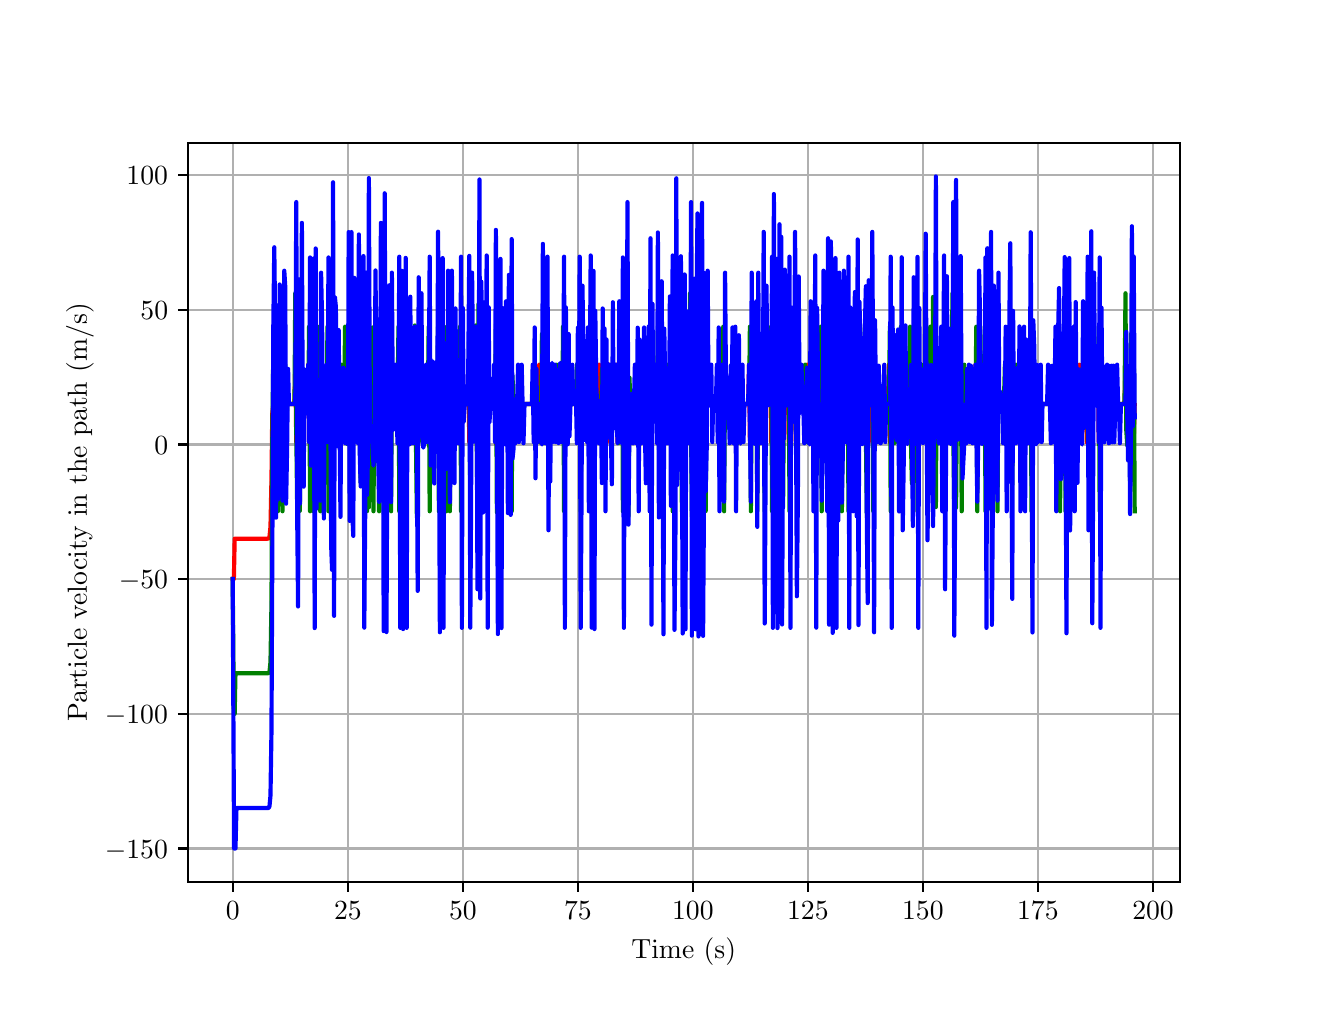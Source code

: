 \begingroup%
\makeatletter%
\begin{pgfpicture}%
\pgfpathrectangle{\pgfpointorigin}{\pgfqpoint{6.4in}{4.8in}}%
\pgfusepath{use as bounding box, clip}%
\begin{pgfscope}%
\pgfsetbuttcap%
\pgfsetmiterjoin%
\definecolor{currentfill}{rgb}{1.0,1.0,1.0}%
\pgfsetfillcolor{currentfill}%
\pgfsetlinewidth{0.0pt}%
\definecolor{currentstroke}{rgb}{1.0,1.0,1.0}%
\pgfsetstrokecolor{currentstroke}%
\pgfsetdash{}{0pt}%
\pgfpathmoveto{\pgfqpoint{0.0in}{0.0in}}%
\pgfpathlineto{\pgfqpoint{6.4in}{0.0in}}%
\pgfpathlineto{\pgfqpoint{6.4in}{4.8in}}%
\pgfpathlineto{\pgfqpoint{0.0in}{4.8in}}%
\pgfpathlineto{\pgfqpoint{0.0in}{0.0in}}%
\pgfpathclose%
\pgfusepath{fill}%
\end{pgfscope}%
\begin{pgfscope}%
\pgfsetbuttcap%
\pgfsetmiterjoin%
\definecolor{currentfill}{rgb}{1.0,1.0,1.0}%
\pgfsetfillcolor{currentfill}%
\pgfsetlinewidth{0.0pt}%
\definecolor{currentstroke}{rgb}{0.0,0.0,0.0}%
\pgfsetstrokecolor{currentstroke}%
\pgfsetstrokeopacity{0.0}%
\pgfsetdash{}{0pt}%
\pgfpathmoveto{\pgfqpoint{0.8in}{0.528in}}%
\pgfpathlineto{\pgfqpoint{5.76in}{0.528in}}%
\pgfpathlineto{\pgfqpoint{5.76in}{4.224in}}%
\pgfpathlineto{\pgfqpoint{0.8in}{4.224in}}%
\pgfpathlineto{\pgfqpoint{0.8in}{0.528in}}%
\pgfpathclose%
\pgfusepath{fill}%
\end{pgfscope}%
\begin{pgfscope}%
\pgfpathrectangle{\pgfqpoint{0.8in}{0.528in}}{\pgfqpoint{4.96in}{3.696in}}%
\pgfusepath{clip}%
\pgfsetrectcap%
\pgfsetroundjoin%
\pgfsetlinewidth{0.803pt}%
\definecolor{currentstroke}{rgb}{0.69,0.69,0.69}%
\pgfsetstrokecolor{currentstroke}%
\pgfsetdash{}{0pt}%
\pgfpathmoveto{\pgfqpoint{1.025in}{0.528in}}%
\pgfpathlineto{\pgfqpoint{1.025in}{4.224in}}%
\pgfusepath{stroke}%
\end{pgfscope}%
\begin{pgfscope}%
\pgfsetbuttcap%
\pgfsetroundjoin%
\definecolor{currentfill}{rgb}{0.0,0.0,0.0}%
\pgfsetfillcolor{currentfill}%
\pgfsetlinewidth{0.803pt}%
\definecolor{currentstroke}{rgb}{0.0,0.0,0.0}%
\pgfsetstrokecolor{currentstroke}%
\pgfsetdash{}{0pt}%
\pgfsys@defobject{currentmarker}{\pgfqpoint{0.0in}{-0.049in}}{\pgfqpoint{0.0in}{0.0in}}{%
\pgfpathmoveto{\pgfqpoint{0.0in}{0.0in}}%
\pgfpathlineto{\pgfqpoint{0.0in}{-0.049in}}%
\pgfusepath{stroke,fill}%
}%
\begin{pgfscope}%
\pgfsys@transformshift{1.025in}{0.528in}%
\pgfsys@useobject{currentmarker}{}%
\end{pgfscope}%
\end{pgfscope}%
\begin{pgfscope}%
\definecolor{textcolor}{rgb}{0.0,0.0,0.0}%
\pgfsetstrokecolor{textcolor}%
\pgfsetfillcolor{textcolor}%
\pgftext[x=1.025in,y=0.431in,,top]{\color{textcolor}\rmfamily\fontsize{10.0}{12.0}\selectfont \(\displaystyle {0}\)}%
\end{pgfscope}%
\begin{pgfscope}%
\pgfpathrectangle{\pgfqpoint{0.8in}{0.528in}}{\pgfqpoint{4.96in}{3.696in}}%
\pgfusepath{clip}%
\pgfsetrectcap%
\pgfsetroundjoin%
\pgfsetlinewidth{0.803pt}%
\definecolor{currentstroke}{rgb}{0.69,0.69,0.69}%
\pgfsetstrokecolor{currentstroke}%
\pgfsetdash{}{0pt}%
\pgfpathmoveto{\pgfqpoint{1.601in}{0.528in}}%
\pgfpathlineto{\pgfqpoint{1.601in}{4.224in}}%
\pgfusepath{stroke}%
\end{pgfscope}%
\begin{pgfscope}%
\pgfsetbuttcap%
\pgfsetroundjoin%
\definecolor{currentfill}{rgb}{0.0,0.0,0.0}%
\pgfsetfillcolor{currentfill}%
\pgfsetlinewidth{0.803pt}%
\definecolor{currentstroke}{rgb}{0.0,0.0,0.0}%
\pgfsetstrokecolor{currentstroke}%
\pgfsetdash{}{0pt}%
\pgfsys@defobject{currentmarker}{\pgfqpoint{0.0in}{-0.049in}}{\pgfqpoint{0.0in}{0.0in}}{%
\pgfpathmoveto{\pgfqpoint{0.0in}{0.0in}}%
\pgfpathlineto{\pgfqpoint{0.0in}{-0.049in}}%
\pgfusepath{stroke,fill}%
}%
\begin{pgfscope}%
\pgfsys@transformshift{1.601in}{0.528in}%
\pgfsys@useobject{currentmarker}{}%
\end{pgfscope}%
\end{pgfscope}%
\begin{pgfscope}%
\definecolor{textcolor}{rgb}{0.0,0.0,0.0}%
\pgfsetstrokecolor{textcolor}%
\pgfsetfillcolor{textcolor}%
\pgftext[x=1.601in,y=0.431in,,top]{\color{textcolor}\rmfamily\fontsize{10.0}{12.0}\selectfont \(\displaystyle {25}\)}%
\end{pgfscope}%
\begin{pgfscope}%
\pgfpathrectangle{\pgfqpoint{0.8in}{0.528in}}{\pgfqpoint{4.96in}{3.696in}}%
\pgfusepath{clip}%
\pgfsetrectcap%
\pgfsetroundjoin%
\pgfsetlinewidth{0.803pt}%
\definecolor{currentstroke}{rgb}{0.69,0.69,0.69}%
\pgfsetstrokecolor{currentstroke}%
\pgfsetdash{}{0pt}%
\pgfpathmoveto{\pgfqpoint{2.176in}{0.528in}}%
\pgfpathlineto{\pgfqpoint{2.176in}{4.224in}}%
\pgfusepath{stroke}%
\end{pgfscope}%
\begin{pgfscope}%
\pgfsetbuttcap%
\pgfsetroundjoin%
\definecolor{currentfill}{rgb}{0.0,0.0,0.0}%
\pgfsetfillcolor{currentfill}%
\pgfsetlinewidth{0.803pt}%
\definecolor{currentstroke}{rgb}{0.0,0.0,0.0}%
\pgfsetstrokecolor{currentstroke}%
\pgfsetdash{}{0pt}%
\pgfsys@defobject{currentmarker}{\pgfqpoint{0.0in}{-0.049in}}{\pgfqpoint{0.0in}{0.0in}}{%
\pgfpathmoveto{\pgfqpoint{0.0in}{0.0in}}%
\pgfpathlineto{\pgfqpoint{0.0in}{-0.049in}}%
\pgfusepath{stroke,fill}%
}%
\begin{pgfscope}%
\pgfsys@transformshift{2.176in}{0.528in}%
\pgfsys@useobject{currentmarker}{}%
\end{pgfscope}%
\end{pgfscope}%
\begin{pgfscope}%
\definecolor{textcolor}{rgb}{0.0,0.0,0.0}%
\pgfsetstrokecolor{textcolor}%
\pgfsetfillcolor{textcolor}%
\pgftext[x=2.176in,y=0.431in,,top]{\color{textcolor}\rmfamily\fontsize{10.0}{12.0}\selectfont \(\displaystyle {50}\)}%
\end{pgfscope}%
\begin{pgfscope}%
\pgfpathrectangle{\pgfqpoint{0.8in}{0.528in}}{\pgfqpoint{4.96in}{3.696in}}%
\pgfusepath{clip}%
\pgfsetrectcap%
\pgfsetroundjoin%
\pgfsetlinewidth{0.803pt}%
\definecolor{currentstroke}{rgb}{0.69,0.69,0.69}%
\pgfsetstrokecolor{currentstroke}%
\pgfsetdash{}{0pt}%
\pgfpathmoveto{\pgfqpoint{2.751in}{0.528in}}%
\pgfpathlineto{\pgfqpoint{2.751in}{4.224in}}%
\pgfusepath{stroke}%
\end{pgfscope}%
\begin{pgfscope}%
\pgfsetbuttcap%
\pgfsetroundjoin%
\definecolor{currentfill}{rgb}{0.0,0.0,0.0}%
\pgfsetfillcolor{currentfill}%
\pgfsetlinewidth{0.803pt}%
\definecolor{currentstroke}{rgb}{0.0,0.0,0.0}%
\pgfsetstrokecolor{currentstroke}%
\pgfsetdash{}{0pt}%
\pgfsys@defobject{currentmarker}{\pgfqpoint{0.0in}{-0.049in}}{\pgfqpoint{0.0in}{0.0in}}{%
\pgfpathmoveto{\pgfqpoint{0.0in}{0.0in}}%
\pgfpathlineto{\pgfqpoint{0.0in}{-0.049in}}%
\pgfusepath{stroke,fill}%
}%
\begin{pgfscope}%
\pgfsys@transformshift{2.751in}{0.528in}%
\pgfsys@useobject{currentmarker}{}%
\end{pgfscope}%
\end{pgfscope}%
\begin{pgfscope}%
\definecolor{textcolor}{rgb}{0.0,0.0,0.0}%
\pgfsetstrokecolor{textcolor}%
\pgfsetfillcolor{textcolor}%
\pgftext[x=2.751in,y=0.431in,,top]{\color{textcolor}\rmfamily\fontsize{10.0}{12.0}\selectfont \(\displaystyle {75}\)}%
\end{pgfscope}%
\begin{pgfscope}%
\pgfpathrectangle{\pgfqpoint{0.8in}{0.528in}}{\pgfqpoint{4.96in}{3.696in}}%
\pgfusepath{clip}%
\pgfsetrectcap%
\pgfsetroundjoin%
\pgfsetlinewidth{0.803pt}%
\definecolor{currentstroke}{rgb}{0.69,0.69,0.69}%
\pgfsetstrokecolor{currentstroke}%
\pgfsetdash{}{0pt}%
\pgfpathmoveto{\pgfqpoint{3.326in}{0.528in}}%
\pgfpathlineto{\pgfqpoint{3.326in}{4.224in}}%
\pgfusepath{stroke}%
\end{pgfscope}%
\begin{pgfscope}%
\pgfsetbuttcap%
\pgfsetroundjoin%
\definecolor{currentfill}{rgb}{0.0,0.0,0.0}%
\pgfsetfillcolor{currentfill}%
\pgfsetlinewidth{0.803pt}%
\definecolor{currentstroke}{rgb}{0.0,0.0,0.0}%
\pgfsetstrokecolor{currentstroke}%
\pgfsetdash{}{0pt}%
\pgfsys@defobject{currentmarker}{\pgfqpoint{0.0in}{-0.049in}}{\pgfqpoint{0.0in}{0.0in}}{%
\pgfpathmoveto{\pgfqpoint{0.0in}{0.0in}}%
\pgfpathlineto{\pgfqpoint{0.0in}{-0.049in}}%
\pgfusepath{stroke,fill}%
}%
\begin{pgfscope}%
\pgfsys@transformshift{3.326in}{0.528in}%
\pgfsys@useobject{currentmarker}{}%
\end{pgfscope}%
\end{pgfscope}%
\begin{pgfscope}%
\definecolor{textcolor}{rgb}{0.0,0.0,0.0}%
\pgfsetstrokecolor{textcolor}%
\pgfsetfillcolor{textcolor}%
\pgftext[x=3.326in,y=0.431in,,top]{\color{textcolor}\rmfamily\fontsize{10.0}{12.0}\selectfont \(\displaystyle {100}\)}%
\end{pgfscope}%
\begin{pgfscope}%
\pgfpathrectangle{\pgfqpoint{0.8in}{0.528in}}{\pgfqpoint{4.96in}{3.696in}}%
\pgfusepath{clip}%
\pgfsetrectcap%
\pgfsetroundjoin%
\pgfsetlinewidth{0.803pt}%
\definecolor{currentstroke}{rgb}{0.69,0.69,0.69}%
\pgfsetstrokecolor{currentstroke}%
\pgfsetdash{}{0pt}%
\pgfpathmoveto{\pgfqpoint{3.901in}{0.528in}}%
\pgfpathlineto{\pgfqpoint{3.901in}{4.224in}}%
\pgfusepath{stroke}%
\end{pgfscope}%
\begin{pgfscope}%
\pgfsetbuttcap%
\pgfsetroundjoin%
\definecolor{currentfill}{rgb}{0.0,0.0,0.0}%
\pgfsetfillcolor{currentfill}%
\pgfsetlinewidth{0.803pt}%
\definecolor{currentstroke}{rgb}{0.0,0.0,0.0}%
\pgfsetstrokecolor{currentstroke}%
\pgfsetdash{}{0pt}%
\pgfsys@defobject{currentmarker}{\pgfqpoint{0.0in}{-0.049in}}{\pgfqpoint{0.0in}{0.0in}}{%
\pgfpathmoveto{\pgfqpoint{0.0in}{0.0in}}%
\pgfpathlineto{\pgfqpoint{0.0in}{-0.049in}}%
\pgfusepath{stroke,fill}%
}%
\begin{pgfscope}%
\pgfsys@transformshift{3.901in}{0.528in}%
\pgfsys@useobject{currentmarker}{}%
\end{pgfscope}%
\end{pgfscope}%
\begin{pgfscope}%
\definecolor{textcolor}{rgb}{0.0,0.0,0.0}%
\pgfsetstrokecolor{textcolor}%
\pgfsetfillcolor{textcolor}%
\pgftext[x=3.901in,y=0.431in,,top]{\color{textcolor}\rmfamily\fontsize{10.0}{12.0}\selectfont \(\displaystyle {125}\)}%
\end{pgfscope}%
\begin{pgfscope}%
\pgfpathrectangle{\pgfqpoint{0.8in}{0.528in}}{\pgfqpoint{4.96in}{3.696in}}%
\pgfusepath{clip}%
\pgfsetrectcap%
\pgfsetroundjoin%
\pgfsetlinewidth{0.803pt}%
\definecolor{currentstroke}{rgb}{0.69,0.69,0.69}%
\pgfsetstrokecolor{currentstroke}%
\pgfsetdash{}{0pt}%
\pgfpathmoveto{\pgfqpoint{4.476in}{0.528in}}%
\pgfpathlineto{\pgfqpoint{4.476in}{4.224in}}%
\pgfusepath{stroke}%
\end{pgfscope}%
\begin{pgfscope}%
\pgfsetbuttcap%
\pgfsetroundjoin%
\definecolor{currentfill}{rgb}{0.0,0.0,0.0}%
\pgfsetfillcolor{currentfill}%
\pgfsetlinewidth{0.803pt}%
\definecolor{currentstroke}{rgb}{0.0,0.0,0.0}%
\pgfsetstrokecolor{currentstroke}%
\pgfsetdash{}{0pt}%
\pgfsys@defobject{currentmarker}{\pgfqpoint{0.0in}{-0.049in}}{\pgfqpoint{0.0in}{0.0in}}{%
\pgfpathmoveto{\pgfqpoint{0.0in}{0.0in}}%
\pgfpathlineto{\pgfqpoint{0.0in}{-0.049in}}%
\pgfusepath{stroke,fill}%
}%
\begin{pgfscope}%
\pgfsys@transformshift{4.476in}{0.528in}%
\pgfsys@useobject{currentmarker}{}%
\end{pgfscope}%
\end{pgfscope}%
\begin{pgfscope}%
\definecolor{textcolor}{rgb}{0.0,0.0,0.0}%
\pgfsetstrokecolor{textcolor}%
\pgfsetfillcolor{textcolor}%
\pgftext[x=4.476in,y=0.431in,,top]{\color{textcolor}\rmfamily\fontsize{10.0}{12.0}\selectfont \(\displaystyle {150}\)}%
\end{pgfscope}%
\begin{pgfscope}%
\pgfpathrectangle{\pgfqpoint{0.8in}{0.528in}}{\pgfqpoint{4.96in}{3.696in}}%
\pgfusepath{clip}%
\pgfsetrectcap%
\pgfsetroundjoin%
\pgfsetlinewidth{0.803pt}%
\definecolor{currentstroke}{rgb}{0.69,0.69,0.69}%
\pgfsetstrokecolor{currentstroke}%
\pgfsetdash{}{0pt}%
\pgfpathmoveto{\pgfqpoint{5.051in}{0.528in}}%
\pgfpathlineto{\pgfqpoint{5.051in}{4.224in}}%
\pgfusepath{stroke}%
\end{pgfscope}%
\begin{pgfscope}%
\pgfsetbuttcap%
\pgfsetroundjoin%
\definecolor{currentfill}{rgb}{0.0,0.0,0.0}%
\pgfsetfillcolor{currentfill}%
\pgfsetlinewidth{0.803pt}%
\definecolor{currentstroke}{rgb}{0.0,0.0,0.0}%
\pgfsetstrokecolor{currentstroke}%
\pgfsetdash{}{0pt}%
\pgfsys@defobject{currentmarker}{\pgfqpoint{0.0in}{-0.049in}}{\pgfqpoint{0.0in}{0.0in}}{%
\pgfpathmoveto{\pgfqpoint{0.0in}{0.0in}}%
\pgfpathlineto{\pgfqpoint{0.0in}{-0.049in}}%
\pgfusepath{stroke,fill}%
}%
\begin{pgfscope}%
\pgfsys@transformshift{5.051in}{0.528in}%
\pgfsys@useobject{currentmarker}{}%
\end{pgfscope}%
\end{pgfscope}%
\begin{pgfscope}%
\definecolor{textcolor}{rgb}{0.0,0.0,0.0}%
\pgfsetstrokecolor{textcolor}%
\pgfsetfillcolor{textcolor}%
\pgftext[x=5.051in,y=0.431in,,top]{\color{textcolor}\rmfamily\fontsize{10.0}{12.0}\selectfont \(\displaystyle {175}\)}%
\end{pgfscope}%
\begin{pgfscope}%
\pgfpathrectangle{\pgfqpoint{0.8in}{0.528in}}{\pgfqpoint{4.96in}{3.696in}}%
\pgfusepath{clip}%
\pgfsetrectcap%
\pgfsetroundjoin%
\pgfsetlinewidth{0.803pt}%
\definecolor{currentstroke}{rgb}{0.69,0.69,0.69}%
\pgfsetstrokecolor{currentstroke}%
\pgfsetdash{}{0pt}%
\pgfpathmoveto{\pgfqpoint{5.627in}{0.528in}}%
\pgfpathlineto{\pgfqpoint{5.627in}{4.224in}}%
\pgfusepath{stroke}%
\end{pgfscope}%
\begin{pgfscope}%
\pgfsetbuttcap%
\pgfsetroundjoin%
\definecolor{currentfill}{rgb}{0.0,0.0,0.0}%
\pgfsetfillcolor{currentfill}%
\pgfsetlinewidth{0.803pt}%
\definecolor{currentstroke}{rgb}{0.0,0.0,0.0}%
\pgfsetstrokecolor{currentstroke}%
\pgfsetdash{}{0pt}%
\pgfsys@defobject{currentmarker}{\pgfqpoint{0.0in}{-0.049in}}{\pgfqpoint{0.0in}{0.0in}}{%
\pgfpathmoveto{\pgfqpoint{0.0in}{0.0in}}%
\pgfpathlineto{\pgfqpoint{0.0in}{-0.049in}}%
\pgfusepath{stroke,fill}%
}%
\begin{pgfscope}%
\pgfsys@transformshift{5.627in}{0.528in}%
\pgfsys@useobject{currentmarker}{}%
\end{pgfscope}%
\end{pgfscope}%
\begin{pgfscope}%
\definecolor{textcolor}{rgb}{0.0,0.0,0.0}%
\pgfsetstrokecolor{textcolor}%
\pgfsetfillcolor{textcolor}%
\pgftext[x=5.627in,y=0.431in,,top]{\color{textcolor}\rmfamily\fontsize{10.0}{12.0}\selectfont \(\displaystyle {200}\)}%
\end{pgfscope}%
\begin{pgfscope}%
\definecolor{textcolor}{rgb}{0.0,0.0,0.0}%
\pgfsetstrokecolor{textcolor}%
\pgfsetfillcolor{textcolor}%
\pgftext[x=3.28in,y=0.252in,,top]{\color{textcolor}\rmfamily\fontsize{10.0}{12.0}\selectfont Time (s)}%
\end{pgfscope}%
\begin{pgfscope}%
\pgfpathrectangle{\pgfqpoint{0.8in}{0.528in}}{\pgfqpoint{4.96in}{3.696in}}%
\pgfusepath{clip}%
\pgfsetrectcap%
\pgfsetroundjoin%
\pgfsetlinewidth{0.803pt}%
\definecolor{currentstroke}{rgb}{0.69,0.69,0.69}%
\pgfsetstrokecolor{currentstroke}%
\pgfsetdash{}{0pt}%
\pgfpathmoveto{\pgfqpoint{0.8in}{0.696in}}%
\pgfpathlineto{\pgfqpoint{5.76in}{0.696in}}%
\pgfusepath{stroke}%
\end{pgfscope}%
\begin{pgfscope}%
\pgfsetbuttcap%
\pgfsetroundjoin%
\definecolor{currentfill}{rgb}{0.0,0.0,0.0}%
\pgfsetfillcolor{currentfill}%
\pgfsetlinewidth{0.803pt}%
\definecolor{currentstroke}{rgb}{0.0,0.0,0.0}%
\pgfsetstrokecolor{currentstroke}%
\pgfsetdash{}{0pt}%
\pgfsys@defobject{currentmarker}{\pgfqpoint{-0.049in}{0.0in}}{\pgfqpoint{-0.0in}{0.0in}}{%
\pgfpathmoveto{\pgfqpoint{-0.0in}{0.0in}}%
\pgfpathlineto{\pgfqpoint{-0.049in}{0.0in}}%
\pgfusepath{stroke,fill}%
}%
\begin{pgfscope}%
\pgfsys@transformshift{0.8in}{0.696in}%
\pgfsys@useobject{currentmarker}{}%
\end{pgfscope}%
\end{pgfscope}%
\begin{pgfscope}%
\definecolor{textcolor}{rgb}{0.0,0.0,0.0}%
\pgfsetstrokecolor{textcolor}%
\pgfsetfillcolor{textcolor}%
\pgftext[x=0.386in, y=0.648in, left, base]{\color{textcolor}\rmfamily\fontsize{10.0}{12.0}\selectfont \(\displaystyle {\ensuremath{-}150}\)}%
\end{pgfscope}%
\begin{pgfscope}%
\pgfpathrectangle{\pgfqpoint{0.8in}{0.528in}}{\pgfqpoint{4.96in}{3.696in}}%
\pgfusepath{clip}%
\pgfsetrectcap%
\pgfsetroundjoin%
\pgfsetlinewidth{0.803pt}%
\definecolor{currentstroke}{rgb}{0.69,0.69,0.69}%
\pgfsetstrokecolor{currentstroke}%
\pgfsetdash{}{0pt}%
\pgfpathmoveto{\pgfqpoint{0.8in}{1.369in}}%
\pgfpathlineto{\pgfqpoint{5.76in}{1.369in}}%
\pgfusepath{stroke}%
\end{pgfscope}%
\begin{pgfscope}%
\pgfsetbuttcap%
\pgfsetroundjoin%
\definecolor{currentfill}{rgb}{0.0,0.0,0.0}%
\pgfsetfillcolor{currentfill}%
\pgfsetlinewidth{0.803pt}%
\definecolor{currentstroke}{rgb}{0.0,0.0,0.0}%
\pgfsetstrokecolor{currentstroke}%
\pgfsetdash{}{0pt}%
\pgfsys@defobject{currentmarker}{\pgfqpoint{-0.049in}{0.0in}}{\pgfqpoint{-0.0in}{0.0in}}{%
\pgfpathmoveto{\pgfqpoint{-0.0in}{0.0in}}%
\pgfpathlineto{\pgfqpoint{-0.049in}{0.0in}}%
\pgfusepath{stroke,fill}%
}%
\begin{pgfscope}%
\pgfsys@transformshift{0.8in}{1.369in}%
\pgfsys@useobject{currentmarker}{}%
\end{pgfscope}%
\end{pgfscope}%
\begin{pgfscope}%
\definecolor{textcolor}{rgb}{0.0,0.0,0.0}%
\pgfsetstrokecolor{textcolor}%
\pgfsetfillcolor{textcolor}%
\pgftext[x=0.386in, y=1.321in, left, base]{\color{textcolor}\rmfamily\fontsize{10.0}{12.0}\selectfont \(\displaystyle {\ensuremath{-}100}\)}%
\end{pgfscope}%
\begin{pgfscope}%
\pgfpathrectangle{\pgfqpoint{0.8in}{0.528in}}{\pgfqpoint{4.96in}{3.696in}}%
\pgfusepath{clip}%
\pgfsetrectcap%
\pgfsetroundjoin%
\pgfsetlinewidth{0.803pt}%
\definecolor{currentstroke}{rgb}{0.69,0.69,0.69}%
\pgfsetstrokecolor{currentstroke}%
\pgfsetdash{}{0pt}%
\pgfpathmoveto{\pgfqpoint{0.8in}{2.043in}}%
\pgfpathlineto{\pgfqpoint{5.76in}{2.043in}}%
\pgfusepath{stroke}%
\end{pgfscope}%
\begin{pgfscope}%
\pgfsetbuttcap%
\pgfsetroundjoin%
\definecolor{currentfill}{rgb}{0.0,0.0,0.0}%
\pgfsetfillcolor{currentfill}%
\pgfsetlinewidth{0.803pt}%
\definecolor{currentstroke}{rgb}{0.0,0.0,0.0}%
\pgfsetstrokecolor{currentstroke}%
\pgfsetdash{}{0pt}%
\pgfsys@defobject{currentmarker}{\pgfqpoint{-0.049in}{0.0in}}{\pgfqpoint{-0.0in}{0.0in}}{%
\pgfpathmoveto{\pgfqpoint{-0.0in}{0.0in}}%
\pgfpathlineto{\pgfqpoint{-0.049in}{0.0in}}%
\pgfusepath{stroke,fill}%
}%
\begin{pgfscope}%
\pgfsys@transformshift{0.8in}{2.043in}%
\pgfsys@useobject{currentmarker}{}%
\end{pgfscope}%
\end{pgfscope}%
\begin{pgfscope}%
\definecolor{textcolor}{rgb}{0.0,0.0,0.0}%
\pgfsetstrokecolor{textcolor}%
\pgfsetfillcolor{textcolor}%
\pgftext[x=0.456in, y=1.995in, left, base]{\color{textcolor}\rmfamily\fontsize{10.0}{12.0}\selectfont \(\displaystyle {\ensuremath{-}50}\)}%
\end{pgfscope}%
\begin{pgfscope}%
\pgfpathrectangle{\pgfqpoint{0.8in}{0.528in}}{\pgfqpoint{4.96in}{3.696in}}%
\pgfusepath{clip}%
\pgfsetrectcap%
\pgfsetroundjoin%
\pgfsetlinewidth{0.803pt}%
\definecolor{currentstroke}{rgb}{0.69,0.69,0.69}%
\pgfsetstrokecolor{currentstroke}%
\pgfsetdash{}{0pt}%
\pgfpathmoveto{\pgfqpoint{0.8in}{2.716in}}%
\pgfpathlineto{\pgfqpoint{5.76in}{2.716in}}%
\pgfusepath{stroke}%
\end{pgfscope}%
\begin{pgfscope}%
\pgfsetbuttcap%
\pgfsetroundjoin%
\definecolor{currentfill}{rgb}{0.0,0.0,0.0}%
\pgfsetfillcolor{currentfill}%
\pgfsetlinewidth{0.803pt}%
\definecolor{currentstroke}{rgb}{0.0,0.0,0.0}%
\pgfsetstrokecolor{currentstroke}%
\pgfsetdash{}{0pt}%
\pgfsys@defobject{currentmarker}{\pgfqpoint{-0.049in}{0.0in}}{\pgfqpoint{-0.0in}{0.0in}}{%
\pgfpathmoveto{\pgfqpoint{-0.0in}{0.0in}}%
\pgfpathlineto{\pgfqpoint{-0.049in}{0.0in}}%
\pgfusepath{stroke,fill}%
}%
\begin{pgfscope}%
\pgfsys@transformshift{0.8in}{2.716in}%
\pgfsys@useobject{currentmarker}{}%
\end{pgfscope}%
\end{pgfscope}%
\begin{pgfscope}%
\definecolor{textcolor}{rgb}{0.0,0.0,0.0}%
\pgfsetstrokecolor{textcolor}%
\pgfsetfillcolor{textcolor}%
\pgftext[x=0.633in, y=2.668in, left, base]{\color{textcolor}\rmfamily\fontsize{10.0}{12.0}\selectfont \(\displaystyle {0}\)}%
\end{pgfscope}%
\begin{pgfscope}%
\pgfpathrectangle{\pgfqpoint{0.8in}{0.528in}}{\pgfqpoint{4.96in}{3.696in}}%
\pgfusepath{clip}%
\pgfsetrectcap%
\pgfsetroundjoin%
\pgfsetlinewidth{0.803pt}%
\definecolor{currentstroke}{rgb}{0.69,0.69,0.69}%
\pgfsetstrokecolor{currentstroke}%
\pgfsetdash{}{0pt}%
\pgfpathmoveto{\pgfqpoint{0.8in}{3.39in}}%
\pgfpathlineto{\pgfqpoint{5.76in}{3.39in}}%
\pgfusepath{stroke}%
\end{pgfscope}%
\begin{pgfscope}%
\pgfsetbuttcap%
\pgfsetroundjoin%
\definecolor{currentfill}{rgb}{0.0,0.0,0.0}%
\pgfsetfillcolor{currentfill}%
\pgfsetlinewidth{0.803pt}%
\definecolor{currentstroke}{rgb}{0.0,0.0,0.0}%
\pgfsetstrokecolor{currentstroke}%
\pgfsetdash{}{0pt}%
\pgfsys@defobject{currentmarker}{\pgfqpoint{-0.049in}{0.0in}}{\pgfqpoint{-0.0in}{0.0in}}{%
\pgfpathmoveto{\pgfqpoint{-0.0in}{0.0in}}%
\pgfpathlineto{\pgfqpoint{-0.049in}{0.0in}}%
\pgfusepath{stroke,fill}%
}%
\begin{pgfscope}%
\pgfsys@transformshift{0.8in}{3.39in}%
\pgfsys@useobject{currentmarker}{}%
\end{pgfscope}%
\end{pgfscope}%
\begin{pgfscope}%
\definecolor{textcolor}{rgb}{0.0,0.0,0.0}%
\pgfsetstrokecolor{textcolor}%
\pgfsetfillcolor{textcolor}%
\pgftext[x=0.564in, y=3.342in, left, base]{\color{textcolor}\rmfamily\fontsize{10.0}{12.0}\selectfont \(\displaystyle {50}\)}%
\end{pgfscope}%
\begin{pgfscope}%
\pgfpathrectangle{\pgfqpoint{0.8in}{0.528in}}{\pgfqpoint{4.96in}{3.696in}}%
\pgfusepath{clip}%
\pgfsetrectcap%
\pgfsetroundjoin%
\pgfsetlinewidth{0.803pt}%
\definecolor{currentstroke}{rgb}{0.69,0.69,0.69}%
\pgfsetstrokecolor{currentstroke}%
\pgfsetdash{}{0pt}%
\pgfpathmoveto{\pgfqpoint{0.8in}{4.063in}}%
\pgfpathlineto{\pgfqpoint{5.76in}{4.063in}}%
\pgfusepath{stroke}%
\end{pgfscope}%
\begin{pgfscope}%
\pgfsetbuttcap%
\pgfsetroundjoin%
\definecolor{currentfill}{rgb}{0.0,0.0,0.0}%
\pgfsetfillcolor{currentfill}%
\pgfsetlinewidth{0.803pt}%
\definecolor{currentstroke}{rgb}{0.0,0.0,0.0}%
\pgfsetstrokecolor{currentstroke}%
\pgfsetdash{}{0pt}%
\pgfsys@defobject{currentmarker}{\pgfqpoint{-0.049in}{0.0in}}{\pgfqpoint{-0.0in}{0.0in}}{%
\pgfpathmoveto{\pgfqpoint{-0.0in}{0.0in}}%
\pgfpathlineto{\pgfqpoint{-0.049in}{0.0in}}%
\pgfusepath{stroke,fill}%
}%
\begin{pgfscope}%
\pgfsys@transformshift{0.8in}{4.063in}%
\pgfsys@useobject{currentmarker}{}%
\end{pgfscope}%
\end{pgfscope}%
\begin{pgfscope}%
\definecolor{textcolor}{rgb}{0.0,0.0,0.0}%
\pgfsetstrokecolor{textcolor}%
\pgfsetfillcolor{textcolor}%
\pgftext[x=0.494in, y=4.015in, left, base]{\color{textcolor}\rmfamily\fontsize{10.0}{12.0}\selectfont \(\displaystyle {100}\)}%
\end{pgfscope}%
\begin{pgfscope}%
\definecolor{textcolor}{rgb}{0.0,0.0,0.0}%
\pgfsetstrokecolor{textcolor}%
\pgfsetfillcolor{textcolor}%
\pgftext[x=0.331in,y=2.376in,,bottom,rotate=90.0]{\color{textcolor}\rmfamily\fontsize{10.0}{12.0}\selectfont Particle velocity in the path (m/s)}%
\end{pgfscope}%
\begin{pgfscope}%
\pgfpathrectangle{\pgfqpoint{0.8in}{0.528in}}{\pgfqpoint{4.96in}{3.696in}}%
\pgfusepath{clip}%
\pgfsetrectcap%
\pgfsetroundjoin%
\pgfsetlinewidth{1.506pt}%
\definecolor{currentstroke}{rgb}{1.0,0.0,0.0}%
\pgfsetstrokecolor{currentstroke}%
\pgfsetdash{}{0pt}%
\pgfpathmoveto{\pgfqpoint{1.025in}{2.043in}}%
\pgfpathlineto{\pgfqpoint{1.031in}{2.043in}}%
\pgfpathlineto{\pgfqpoint{1.035in}{2.245in}}%
\pgfpathlineto{\pgfqpoint{1.2in}{2.245in}}%
\pgfpathlineto{\pgfqpoint{1.205in}{2.246in}}%
\pgfpathlineto{\pgfqpoint{1.209in}{2.254in}}%
\pgfpathlineto{\pgfqpoint{1.214in}{2.305in}}%
\pgfpathlineto{\pgfqpoint{1.219in}{2.545in}}%
\pgfpathlineto{\pgfqpoint{1.223in}{2.871in}}%
\pgfpathlineto{\pgfqpoint{1.228in}{2.918in}}%
\pgfpathlineto{\pgfqpoint{1.237in}{2.918in}}%
\pgfpathlineto{\pgfqpoint{1.242in}{3.115in}}%
\pgfpathlineto{\pgfqpoint{1.246in}{2.728in}}%
\pgfpathlineto{\pgfqpoint{1.251in}{2.913in}}%
\pgfpathlineto{\pgfqpoint{1.256in}{2.918in}}%
\pgfpathlineto{\pgfqpoint{1.26in}{2.918in}}%
\pgfpathlineto{\pgfqpoint{1.265in}{3.115in}}%
\pgfpathlineto{\pgfqpoint{1.269in}{2.728in}}%
\pgfpathlineto{\pgfqpoint{1.274in}{2.913in}}%
\pgfpathlineto{\pgfqpoint{1.279in}{2.918in}}%
\pgfpathlineto{\pgfqpoint{1.334in}{2.918in}}%
\pgfpathlineto{\pgfqpoint{1.338in}{3.115in}}%
\pgfpathlineto{\pgfqpoint{1.343in}{2.728in}}%
\pgfpathlineto{\pgfqpoint{1.352in}{3.111in}}%
\pgfpathlineto{\pgfqpoint{1.357in}{2.727in}}%
\pgfpathlineto{\pgfqpoint{1.361in}{2.913in}}%
\pgfpathlineto{\pgfqpoint{1.366in}{2.918in}}%
\pgfpathlineto{\pgfqpoint{1.398in}{2.918in}}%
\pgfpathlineto{\pgfqpoint{1.403in}{3.115in}}%
\pgfpathlineto{\pgfqpoint{1.407in}{2.728in}}%
\pgfpathlineto{\pgfqpoint{1.412in}{2.913in}}%
\pgfpathlineto{\pgfqpoint{1.417in}{2.918in}}%
\pgfpathlineto{\pgfqpoint{1.421in}{3.115in}}%
\pgfpathlineto{\pgfqpoint{1.426in}{2.728in}}%
\pgfpathlineto{\pgfqpoint{1.43in}{2.913in}}%
\pgfpathlineto{\pgfqpoint{1.435in}{2.918in}}%
\pgfpathlineto{\pgfqpoint{1.449in}{2.918in}}%
\pgfpathlineto{\pgfqpoint{1.453in}{3.115in}}%
\pgfpathlineto{\pgfqpoint{1.458in}{2.728in}}%
\pgfpathlineto{\pgfqpoint{1.463in}{2.913in}}%
\pgfpathlineto{\pgfqpoint{1.467in}{2.918in}}%
\pgfpathlineto{\pgfqpoint{1.49in}{2.918in}}%
\pgfpathlineto{\pgfqpoint{1.495in}{3.115in}}%
\pgfpathlineto{\pgfqpoint{1.499in}{2.728in}}%
\pgfpathlineto{\pgfqpoint{1.504in}{3.11in}}%
\pgfpathlineto{\pgfqpoint{1.513in}{2.722in}}%
\pgfpathlineto{\pgfqpoint{1.518in}{3.109in}}%
\pgfpathlineto{\pgfqpoint{1.522in}{2.727in}}%
\pgfpathlineto{\pgfqpoint{1.527in}{2.913in}}%
\pgfpathlineto{\pgfqpoint{1.532in}{2.918in}}%
\pgfpathlineto{\pgfqpoint{1.578in}{2.918in}}%
\pgfpathlineto{\pgfqpoint{1.582in}{3.115in}}%
\pgfpathlineto{\pgfqpoint{1.587in}{2.728in}}%
\pgfpathlineto{\pgfqpoint{1.596in}{3.115in}}%
\pgfpathlineto{\pgfqpoint{1.601in}{2.728in}}%
\pgfpathlineto{\pgfqpoint{1.61in}{3.115in}}%
\pgfpathlineto{\pgfqpoint{1.619in}{2.722in}}%
\pgfpathlineto{\pgfqpoint{1.624in}{2.913in}}%
\pgfpathlineto{\pgfqpoint{1.628in}{2.918in}}%
\pgfpathlineto{\pgfqpoint{1.642in}{2.918in}}%
\pgfpathlineto{\pgfqpoint{1.647in}{3.115in}}%
\pgfpathlineto{\pgfqpoint{1.651in}{2.924in}}%
\pgfpathlineto{\pgfqpoint{1.656in}{2.918in}}%
\pgfpathlineto{\pgfqpoint{1.66in}{2.722in}}%
\pgfpathlineto{\pgfqpoint{1.665in}{2.913in}}%
\pgfpathlineto{\pgfqpoint{1.67in}{2.918in}}%
\pgfpathlineto{\pgfqpoint{1.674in}{3.115in}}%
\pgfpathlineto{\pgfqpoint{1.679in}{2.728in}}%
\pgfpathlineto{\pgfqpoint{1.688in}{3.115in}}%
\pgfpathlineto{\pgfqpoint{1.693in}{2.728in}}%
\pgfpathlineto{\pgfqpoint{1.697in}{3.11in}}%
\pgfpathlineto{\pgfqpoint{1.702in}{2.727in}}%
\pgfpathlineto{\pgfqpoint{1.706in}{2.913in}}%
\pgfpathlineto{\pgfqpoint{1.711in}{2.918in}}%
\pgfpathlineto{\pgfqpoint{1.716in}{2.918in}}%
\pgfpathlineto{\pgfqpoint{1.72in}{3.115in}}%
\pgfpathlineto{\pgfqpoint{1.725in}{2.728in}}%
\pgfpathlineto{\pgfqpoint{1.729in}{2.913in}}%
\pgfpathlineto{\pgfqpoint{1.734in}{2.918in}}%
\pgfpathlineto{\pgfqpoint{1.743in}{2.918in}}%
\pgfpathlineto{\pgfqpoint{1.748in}{3.115in}}%
\pgfpathlineto{\pgfqpoint{1.752in}{2.728in}}%
\pgfpathlineto{\pgfqpoint{1.757in}{2.913in}}%
\pgfpathlineto{\pgfqpoint{1.762in}{2.918in}}%
\pgfpathlineto{\pgfqpoint{1.766in}{2.918in}}%
\pgfpathlineto{\pgfqpoint{1.771in}{3.115in}}%
\pgfpathlineto{\pgfqpoint{1.775in}{2.72in}}%
\pgfpathlineto{\pgfqpoint{1.78in}{3.109in}}%
\pgfpathlineto{\pgfqpoint{1.785in}{2.727in}}%
\pgfpathlineto{\pgfqpoint{1.789in}{3.11in}}%
\pgfpathlineto{\pgfqpoint{1.794in}{2.727in}}%
\pgfpathlineto{\pgfqpoint{1.798in}{2.913in}}%
\pgfpathlineto{\pgfqpoint{1.803in}{2.918in}}%
\pgfpathlineto{\pgfqpoint{1.808in}{3.115in}}%
\pgfpathlineto{\pgfqpoint{1.812in}{2.728in}}%
\pgfpathlineto{\pgfqpoint{1.817in}{2.913in}}%
\pgfpathlineto{\pgfqpoint{1.821in}{2.918in}}%
\pgfpathlineto{\pgfqpoint{1.844in}{2.918in}}%
\pgfpathlineto{\pgfqpoint{1.849in}{3.115in}}%
\pgfpathlineto{\pgfqpoint{1.854in}{2.728in}}%
\pgfpathlineto{\pgfqpoint{1.863in}{3.115in}}%
\pgfpathlineto{\pgfqpoint{1.867in}{2.728in}}%
\pgfpathlineto{\pgfqpoint{1.872in}{2.913in}}%
\pgfpathlineto{\pgfqpoint{1.877in}{2.918in}}%
\pgfpathlineto{\pgfqpoint{1.881in}{3.115in}}%
\pgfpathlineto{\pgfqpoint{1.886in}{2.728in}}%
\pgfpathlineto{\pgfqpoint{1.89in}{2.913in}}%
\pgfpathlineto{\pgfqpoint{1.895in}{2.918in}}%
\pgfpathlineto{\pgfqpoint{1.932in}{2.918in}}%
\pgfpathlineto{\pgfqpoint{1.936in}{3.115in}}%
\pgfpathlineto{\pgfqpoint{1.941in}{2.728in}}%
\pgfpathlineto{\pgfqpoint{1.946in}{2.913in}}%
\pgfpathlineto{\pgfqpoint{1.95in}{2.918in}}%
\pgfpathlineto{\pgfqpoint{1.996in}{2.918in}}%
\pgfpathlineto{\pgfqpoint{2.001in}{3.115in}}%
\pgfpathlineto{\pgfqpoint{2.005in}{2.728in}}%
\pgfpathlineto{\pgfqpoint{2.01in}{2.913in}}%
\pgfpathlineto{\pgfqpoint{2.015in}{2.918in}}%
\pgfpathlineto{\pgfqpoint{2.042in}{2.918in}}%
\pgfpathlineto{\pgfqpoint{2.047in}{3.115in}}%
\pgfpathlineto{\pgfqpoint{2.052in}{2.728in}}%
\pgfpathlineto{\pgfqpoint{2.056in}{2.913in}}%
\pgfpathlineto{\pgfqpoint{2.061in}{2.918in}}%
\pgfpathlineto{\pgfqpoint{2.065in}{3.115in}}%
\pgfpathlineto{\pgfqpoint{2.07in}{2.728in}}%
\pgfpathlineto{\pgfqpoint{2.075in}{2.913in}}%
\pgfpathlineto{\pgfqpoint{2.079in}{2.918in}}%
\pgfpathlineto{\pgfqpoint{2.084in}{3.115in}}%
\pgfpathlineto{\pgfqpoint{2.088in}{2.728in}}%
\pgfpathlineto{\pgfqpoint{2.093in}{2.913in}}%
\pgfpathlineto{\pgfqpoint{2.098in}{2.918in}}%
\pgfpathlineto{\pgfqpoint{2.102in}{3.115in}}%
\pgfpathlineto{\pgfqpoint{2.107in}{2.728in}}%
\pgfpathlineto{\pgfqpoint{2.111in}{2.913in}}%
\pgfpathlineto{\pgfqpoint{2.116in}{2.918in}}%
\pgfpathlineto{\pgfqpoint{2.121in}{3.115in}}%
\pgfpathlineto{\pgfqpoint{2.125in}{2.728in}}%
\pgfpathlineto{\pgfqpoint{2.13in}{2.913in}}%
\pgfpathlineto{\pgfqpoint{2.134in}{2.918in}}%
\pgfpathlineto{\pgfqpoint{2.153in}{2.918in}}%
\pgfpathlineto{\pgfqpoint{2.157in}{3.115in}}%
\pgfpathlineto{\pgfqpoint{2.162in}{2.728in}}%
\pgfpathlineto{\pgfqpoint{2.167in}{2.913in}}%
\pgfpathlineto{\pgfqpoint{2.171in}{2.918in}}%
\pgfpathlineto{\pgfqpoint{2.199in}{2.918in}}%
\pgfpathlineto{\pgfqpoint{2.203in}{3.115in}}%
\pgfpathlineto{\pgfqpoint{2.208in}{2.728in}}%
\pgfpathlineto{\pgfqpoint{2.213in}{2.913in}}%
\pgfpathlineto{\pgfqpoint{2.217in}{2.918in}}%
\pgfpathlineto{\pgfqpoint{2.236in}{2.918in}}%
\pgfpathlineto{\pgfqpoint{2.24in}{3.115in}}%
\pgfpathlineto{\pgfqpoint{2.245in}{2.728in}}%
\pgfpathlineto{\pgfqpoint{2.249in}{3.11in}}%
\pgfpathlineto{\pgfqpoint{2.254in}{2.727in}}%
\pgfpathlineto{\pgfqpoint{2.259in}{2.913in}}%
\pgfpathlineto{\pgfqpoint{2.263in}{2.918in}}%
\pgfpathlineto{\pgfqpoint{2.282in}{2.918in}}%
\pgfpathlineto{\pgfqpoint{2.286in}{3.115in}}%
\pgfpathlineto{\pgfqpoint{2.291in}{2.728in}}%
\pgfpathlineto{\pgfqpoint{2.295in}{2.913in}}%
\pgfpathlineto{\pgfqpoint{2.3in}{2.918in}}%
\pgfpathlineto{\pgfqpoint{2.332in}{2.918in}}%
\pgfpathlineto{\pgfqpoint{2.337in}{3.118in}}%
\pgfpathlineto{\pgfqpoint{2.341in}{2.721in}}%
\pgfpathlineto{\pgfqpoint{2.346in}{2.909in}}%
\pgfpathlineto{\pgfqpoint{2.351in}{2.918in}}%
\pgfpathlineto{\pgfqpoint{2.355in}{3.115in}}%
\pgfpathlineto{\pgfqpoint{2.36in}{2.728in}}%
\pgfpathlineto{\pgfqpoint{2.364in}{2.913in}}%
\pgfpathlineto{\pgfqpoint{2.369in}{2.918in}}%
\pgfpathlineto{\pgfqpoint{2.374in}{3.115in}}%
\pgfpathlineto{\pgfqpoint{2.378in}{2.728in}}%
\pgfpathlineto{\pgfqpoint{2.383in}{2.913in}}%
\pgfpathlineto{\pgfqpoint{2.387in}{2.918in}}%
\pgfpathlineto{\pgfqpoint{2.406in}{2.918in}}%
\pgfpathlineto{\pgfqpoint{2.41in}{3.115in}}%
\pgfpathlineto{\pgfqpoint{2.415in}{2.728in}}%
\pgfpathlineto{\pgfqpoint{2.42in}{2.913in}}%
\pgfpathlineto{\pgfqpoint{2.424in}{2.918in}}%
\pgfpathlineto{\pgfqpoint{2.553in}{2.918in}}%
\pgfpathlineto{\pgfqpoint{2.558in}{3.115in}}%
\pgfpathlineto{\pgfqpoint{2.562in}{2.728in}}%
\pgfpathlineto{\pgfqpoint{2.567in}{2.913in}}%
\pgfpathlineto{\pgfqpoint{2.571in}{2.918in}}%
\pgfpathlineto{\pgfqpoint{2.585in}{2.918in}}%
\pgfpathlineto{\pgfqpoint{2.59in}{3.115in}}%
\pgfpathlineto{\pgfqpoint{2.594in}{2.728in}}%
\pgfpathlineto{\pgfqpoint{2.599in}{2.913in}}%
\pgfpathlineto{\pgfqpoint{2.604in}{2.918in}}%
\pgfpathlineto{\pgfqpoint{2.668in}{2.918in}}%
\pgfpathlineto{\pgfqpoint{2.673in}{3.115in}}%
\pgfpathlineto{\pgfqpoint{2.677in}{2.728in}}%
\pgfpathlineto{\pgfqpoint{2.682in}{2.913in}}%
\pgfpathlineto{\pgfqpoint{2.686in}{2.918in}}%
\pgfpathlineto{\pgfqpoint{2.751in}{2.918in}}%
\pgfpathlineto{\pgfqpoint{2.755in}{3.115in}}%
\pgfpathlineto{\pgfqpoint{2.76in}{2.728in}}%
\pgfpathlineto{\pgfqpoint{2.765in}{2.913in}}%
\pgfpathlineto{\pgfqpoint{2.769in}{2.918in}}%
\pgfpathlineto{\pgfqpoint{2.801in}{2.918in}}%
\pgfpathlineto{\pgfqpoint{2.806in}{3.115in}}%
\pgfpathlineto{\pgfqpoint{2.811in}{2.728in}}%
\pgfpathlineto{\pgfqpoint{2.82in}{3.115in}}%
\pgfpathlineto{\pgfqpoint{2.824in}{2.728in}}%
\pgfpathlineto{\pgfqpoint{2.829in}{2.913in}}%
\pgfpathlineto{\pgfqpoint{2.834in}{2.918in}}%
\pgfpathlineto{\pgfqpoint{2.852in}{2.918in}}%
\pgfpathlineto{\pgfqpoint{2.857in}{3.115in}}%
\pgfpathlineto{\pgfqpoint{2.861in}{2.728in}}%
\pgfpathlineto{\pgfqpoint{2.866in}{2.913in}}%
\pgfpathlineto{\pgfqpoint{2.871in}{2.918in}}%
\pgfpathlineto{\pgfqpoint{2.903in}{2.918in}}%
\pgfpathlineto{\pgfqpoint{2.907in}{3.115in}}%
\pgfpathlineto{\pgfqpoint{2.912in}{2.728in}}%
\pgfpathlineto{\pgfqpoint{2.917in}{2.913in}}%
\pgfpathlineto{\pgfqpoint{2.921in}{2.918in}}%
\pgfpathlineto{\pgfqpoint{2.94in}{2.918in}}%
\pgfpathlineto{\pgfqpoint{2.944in}{3.115in}}%
\pgfpathlineto{\pgfqpoint{2.949in}{2.728in}}%
\pgfpathlineto{\pgfqpoint{2.953in}{2.913in}}%
\pgfpathlineto{\pgfqpoint{2.958in}{2.918in}}%
\pgfpathlineto{\pgfqpoint{2.963in}{2.918in}}%
\pgfpathlineto{\pgfqpoint{2.967in}{3.115in}}%
\pgfpathlineto{\pgfqpoint{2.972in}{2.728in}}%
\pgfpathlineto{\pgfqpoint{2.976in}{2.913in}}%
\pgfpathlineto{\pgfqpoint{2.981in}{2.918in}}%
\pgfpathlineto{\pgfqpoint{2.99in}{2.918in}}%
\pgfpathlineto{\pgfqpoint{2.995in}{3.115in}}%
\pgfpathlineto{\pgfqpoint{2.999in}{2.728in}}%
\pgfpathlineto{\pgfqpoint{3.004in}{2.913in}}%
\pgfpathlineto{\pgfqpoint{3.009in}{2.918in}}%
\pgfpathlineto{\pgfqpoint{3.101in}{2.918in}}%
\pgfpathlineto{\pgfqpoint{3.105in}{3.115in}}%
\pgfpathlineto{\pgfqpoint{3.11in}{2.728in}}%
\pgfpathlineto{\pgfqpoint{3.114in}{2.913in}}%
\pgfpathlineto{\pgfqpoint{3.119in}{2.918in}}%
\pgfpathlineto{\pgfqpoint{3.142in}{2.918in}}%
\pgfpathlineto{\pgfqpoint{3.147in}{3.115in}}%
\pgfpathlineto{\pgfqpoint{3.156in}{2.722in}}%
\pgfpathlineto{\pgfqpoint{3.165in}{3.115in}}%
\pgfpathlineto{\pgfqpoint{3.17in}{2.728in}}%
\pgfpathlineto{\pgfqpoint{3.174in}{2.913in}}%
\pgfpathlineto{\pgfqpoint{3.179in}{2.918in}}%
\pgfpathlineto{\pgfqpoint{3.211in}{2.918in}}%
\pgfpathlineto{\pgfqpoint{3.216in}{3.115in}}%
\pgfpathlineto{\pgfqpoint{3.22in}{2.728in}}%
\pgfpathlineto{\pgfqpoint{3.225in}{3.11in}}%
\pgfpathlineto{\pgfqpoint{3.229in}{2.727in}}%
\pgfpathlineto{\pgfqpoint{3.234in}{3.11in}}%
\pgfpathlineto{\pgfqpoint{3.239in}{2.727in}}%
\pgfpathlineto{\pgfqpoint{3.243in}{2.913in}}%
\pgfpathlineto{\pgfqpoint{3.248in}{2.918in}}%
\pgfpathlineto{\pgfqpoint{3.257in}{2.918in}}%
\pgfpathlineto{\pgfqpoint{3.262in}{3.115in}}%
\pgfpathlineto{\pgfqpoint{3.266in}{2.728in}}%
\pgfpathlineto{\pgfqpoint{3.275in}{3.115in}}%
\pgfpathlineto{\pgfqpoint{3.28in}{2.728in}}%
\pgfpathlineto{\pgfqpoint{3.285in}{2.913in}}%
\pgfpathlineto{\pgfqpoint{3.289in}{2.918in}}%
\pgfpathlineto{\pgfqpoint{3.308in}{2.918in}}%
\pgfpathlineto{\pgfqpoint{3.312in}{3.115in}}%
\pgfpathlineto{\pgfqpoint{3.317in}{2.728in}}%
\pgfpathlineto{\pgfqpoint{3.326in}{3.115in}}%
\pgfpathlineto{\pgfqpoint{3.331in}{2.728in}}%
\pgfpathlineto{\pgfqpoint{3.335in}{3.11in}}%
\pgfpathlineto{\pgfqpoint{3.34in}{2.727in}}%
\pgfpathlineto{\pgfqpoint{3.344in}{3.11in}}%
\pgfpathlineto{\pgfqpoint{3.349in}{2.727in}}%
\pgfpathlineto{\pgfqpoint{3.354in}{2.913in}}%
\pgfpathlineto{\pgfqpoint{3.358in}{2.918in}}%
\pgfpathlineto{\pgfqpoint{3.363in}{2.918in}}%
\pgfpathlineto{\pgfqpoint{3.367in}{3.115in}}%
\pgfpathlineto{\pgfqpoint{3.372in}{2.728in}}%
\pgfpathlineto{\pgfqpoint{3.381in}{3.115in}}%
\pgfpathlineto{\pgfqpoint{3.386in}{2.728in}}%
\pgfpathlineto{\pgfqpoint{3.39in}{2.913in}}%
\pgfpathlineto{\pgfqpoint{3.395in}{2.918in}}%
\pgfpathlineto{\pgfqpoint{3.469in}{2.918in}}%
\pgfpathlineto{\pgfqpoint{3.473in}{3.115in}}%
\pgfpathlineto{\pgfqpoint{3.478in}{2.728in}}%
\pgfpathlineto{\pgfqpoint{3.482in}{2.913in}}%
\pgfpathlineto{\pgfqpoint{3.487in}{2.918in}}%
\pgfpathlineto{\pgfqpoint{3.538in}{2.918in}}%
\pgfpathlineto{\pgfqpoint{3.542in}{3.115in}}%
\pgfpathlineto{\pgfqpoint{3.547in}{2.728in}}%
\pgfpathlineto{\pgfqpoint{3.551in}{2.913in}}%
\pgfpathlineto{\pgfqpoint{3.556in}{2.918in}}%
\pgfpathlineto{\pgfqpoint{3.602in}{2.918in}}%
\pgfpathlineto{\pgfqpoint{3.607in}{3.115in}}%
\pgfpathlineto{\pgfqpoint{3.611in}{2.728in}}%
\pgfpathlineto{\pgfqpoint{3.616in}{2.913in}}%
\pgfpathlineto{\pgfqpoint{3.62in}{2.918in}}%
\pgfpathlineto{\pgfqpoint{3.625in}{3.115in}}%
\pgfpathlineto{\pgfqpoint{3.63in}{2.728in}}%
\pgfpathlineto{\pgfqpoint{3.639in}{3.115in}}%
\pgfpathlineto{\pgfqpoint{3.643in}{2.728in}}%
\pgfpathlineto{\pgfqpoint{3.648in}{2.913in}}%
\pgfpathlineto{\pgfqpoint{3.653in}{2.918in}}%
\pgfpathlineto{\pgfqpoint{3.671in}{2.918in}}%
\pgfpathlineto{\pgfqpoint{3.676in}{3.115in}}%
\pgfpathlineto{\pgfqpoint{3.68in}{2.728in}}%
\pgfpathlineto{\pgfqpoint{3.685in}{2.913in}}%
\pgfpathlineto{\pgfqpoint{3.689in}{2.918in}}%
\pgfpathlineto{\pgfqpoint{3.708in}{2.918in}}%
\pgfpathlineto{\pgfqpoint{3.713in}{3.115in}}%
\pgfpathlineto{\pgfqpoint{3.717in}{2.728in}}%
\pgfpathlineto{\pgfqpoint{3.722in}{3.11in}}%
\pgfpathlineto{\pgfqpoint{3.726in}{2.727in}}%
\pgfpathlineto{\pgfqpoint{3.731in}{2.913in}}%
\pgfpathlineto{\pgfqpoint{3.736in}{2.918in}}%
\pgfpathlineto{\pgfqpoint{3.74in}{3.115in}}%
\pgfpathlineto{\pgfqpoint{3.745in}{2.728in}}%
\pgfpathlineto{\pgfqpoint{3.749in}{2.913in}}%
\pgfpathlineto{\pgfqpoint{3.754in}{2.918in}}%
\pgfpathlineto{\pgfqpoint{3.759in}{3.115in}}%
\pgfpathlineto{\pgfqpoint{3.763in}{2.728in}}%
\pgfpathlineto{\pgfqpoint{3.768in}{3.11in}}%
\pgfpathlineto{\pgfqpoint{3.772in}{2.727in}}%
\pgfpathlineto{\pgfqpoint{3.777in}{2.913in}}%
\pgfpathlineto{\pgfqpoint{3.782in}{2.918in}}%
\pgfpathlineto{\pgfqpoint{3.795in}{2.918in}}%
\pgfpathlineto{\pgfqpoint{3.8in}{3.115in}}%
\pgfpathlineto{\pgfqpoint{3.805in}{2.728in}}%
\pgfpathlineto{\pgfqpoint{3.809in}{2.913in}}%
\pgfpathlineto{\pgfqpoint{3.814in}{2.918in}}%
\pgfpathlineto{\pgfqpoint{3.828in}{2.918in}}%
\pgfpathlineto{\pgfqpoint{3.832in}{3.115in}}%
\pgfpathlineto{\pgfqpoint{3.841in}{2.722in}}%
\pgfpathlineto{\pgfqpoint{3.846in}{2.913in}}%
\pgfpathlineto{\pgfqpoint{3.851in}{2.918in}}%
\pgfpathlineto{\pgfqpoint{3.892in}{2.918in}}%
\pgfpathlineto{\pgfqpoint{3.897in}{3.115in}}%
\pgfpathlineto{\pgfqpoint{3.901in}{2.728in}}%
\pgfpathlineto{\pgfqpoint{3.906in}{2.913in}}%
\pgfpathlineto{\pgfqpoint{3.91in}{2.918in}}%
\pgfpathlineto{\pgfqpoint{3.924in}{2.918in}}%
\pgfpathlineto{\pgfqpoint{3.929in}{3.115in}}%
\pgfpathlineto{\pgfqpoint{3.933in}{2.728in}}%
\pgfpathlineto{\pgfqpoint{3.938in}{2.913in}}%
\pgfpathlineto{\pgfqpoint{3.943in}{2.918in}}%
\pgfpathlineto{\pgfqpoint{3.956in}{2.918in}}%
\pgfpathlineto{\pgfqpoint{3.961in}{3.115in}}%
\pgfpathlineto{\pgfqpoint{3.966in}{2.728in}}%
\pgfpathlineto{\pgfqpoint{3.97in}{2.913in}}%
\pgfpathlineto{\pgfqpoint{3.975in}{2.918in}}%
\pgfpathlineto{\pgfqpoint{3.989in}{2.918in}}%
\pgfpathlineto{\pgfqpoint{3.993in}{3.115in}}%
\pgfpathlineto{\pgfqpoint{3.998in}{2.728in}}%
\pgfpathlineto{\pgfqpoint{4.002in}{2.913in}}%
\pgfpathlineto{\pgfqpoint{4.007in}{2.918in}}%
\pgfpathlineto{\pgfqpoint{4.012in}{3.115in}}%
\pgfpathlineto{\pgfqpoint{4.016in}{2.728in}}%
\pgfpathlineto{\pgfqpoint{4.021in}{2.913in}}%
\pgfpathlineto{\pgfqpoint{4.025in}{2.918in}}%
\pgfpathlineto{\pgfqpoint{4.03in}{3.115in}}%
\pgfpathlineto{\pgfqpoint{4.035in}{2.728in}}%
\pgfpathlineto{\pgfqpoint{4.044in}{3.115in}}%
\pgfpathlineto{\pgfqpoint{4.048in}{2.728in}}%
\pgfpathlineto{\pgfqpoint{4.053in}{2.913in}}%
\pgfpathlineto{\pgfqpoint{4.058in}{2.918in}}%
\pgfpathlineto{\pgfqpoint{4.062in}{3.115in}}%
\pgfpathlineto{\pgfqpoint{4.067in}{2.728in}}%
\pgfpathlineto{\pgfqpoint{4.071in}{2.913in}}%
\pgfpathlineto{\pgfqpoint{4.076in}{2.918in}}%
\pgfpathlineto{\pgfqpoint{4.09in}{2.918in}}%
\pgfpathlineto{\pgfqpoint{4.094in}{3.115in}}%
\pgfpathlineto{\pgfqpoint{4.099in}{2.728in}}%
\pgfpathlineto{\pgfqpoint{4.104in}{2.913in}}%
\pgfpathlineto{\pgfqpoint{4.108in}{2.918in}}%
\pgfpathlineto{\pgfqpoint{4.136in}{2.918in}}%
\pgfpathlineto{\pgfqpoint{4.14in}{3.115in}}%
\pgfpathlineto{\pgfqpoint{4.145in}{2.728in}}%
\pgfpathlineto{\pgfqpoint{4.15in}{2.913in}}%
\pgfpathlineto{\pgfqpoint{4.154in}{2.918in}}%
\pgfpathlineto{\pgfqpoint{4.182in}{2.918in}}%
\pgfpathlineto{\pgfqpoint{4.186in}{3.115in}}%
\pgfpathlineto{\pgfqpoint{4.191in}{2.728in}}%
\pgfpathlineto{\pgfqpoint{4.196in}{2.913in}}%
\pgfpathlineto{\pgfqpoint{4.2in}{2.918in}}%
\pgfpathlineto{\pgfqpoint{4.214in}{2.918in}}%
\pgfpathlineto{\pgfqpoint{4.219in}{3.115in}}%
\pgfpathlineto{\pgfqpoint{4.223in}{2.728in}}%
\pgfpathlineto{\pgfqpoint{4.228in}{2.913in}}%
\pgfpathlineto{\pgfqpoint{4.232in}{2.918in}}%
\pgfpathlineto{\pgfqpoint{4.301in}{2.918in}}%
\pgfpathlineto{\pgfqpoint{4.306in}{3.115in}}%
\pgfpathlineto{\pgfqpoint{4.311in}{2.728in}}%
\pgfpathlineto{\pgfqpoint{4.315in}{2.913in}}%
\pgfpathlineto{\pgfqpoint{4.32in}{2.918in}}%
\pgfpathlineto{\pgfqpoint{4.324in}{3.115in}}%
\pgfpathlineto{\pgfqpoint{4.329in}{2.728in}}%
\pgfpathlineto{\pgfqpoint{4.334in}{2.913in}}%
\pgfpathlineto{\pgfqpoint{4.338in}{2.918in}}%
\pgfpathlineto{\pgfqpoint{4.357in}{2.918in}}%
\pgfpathlineto{\pgfqpoint{4.361in}{3.115in}}%
\pgfpathlineto{\pgfqpoint{4.366in}{2.728in}}%
\pgfpathlineto{\pgfqpoint{4.37in}{2.913in}}%
\pgfpathlineto{\pgfqpoint{4.375in}{2.918in}}%
\pgfpathlineto{\pgfqpoint{4.403in}{2.918in}}%
\pgfpathlineto{\pgfqpoint{4.407in}{3.115in}}%
\pgfpathlineto{\pgfqpoint{4.416in}{2.722in}}%
\pgfpathlineto{\pgfqpoint{4.421in}{2.913in}}%
\pgfpathlineto{\pgfqpoint{4.426in}{2.918in}}%
\pgfpathlineto{\pgfqpoint{4.435in}{2.918in}}%
\pgfpathlineto{\pgfqpoint{4.439in}{3.115in}}%
\pgfpathlineto{\pgfqpoint{4.444in}{2.728in}}%
\pgfpathlineto{\pgfqpoint{4.449in}{2.913in}}%
\pgfpathlineto{\pgfqpoint{4.453in}{2.918in}}%
\pgfpathlineto{\pgfqpoint{4.481in}{2.918in}}%
\pgfpathlineto{\pgfqpoint{4.485in}{3.115in}}%
\pgfpathlineto{\pgfqpoint{4.49in}{2.728in}}%
\pgfpathlineto{\pgfqpoint{4.495in}{2.913in}}%
\pgfpathlineto{\pgfqpoint{4.499in}{2.918in}}%
\pgfpathlineto{\pgfqpoint{4.504in}{2.918in}}%
\pgfpathlineto{\pgfqpoint{4.508in}{3.115in}}%
\pgfpathlineto{\pgfqpoint{4.518in}{2.722in}}%
\pgfpathlineto{\pgfqpoint{4.522in}{3.109in}}%
\pgfpathlineto{\pgfqpoint{4.527in}{2.727in}}%
\pgfpathlineto{\pgfqpoint{4.532in}{3.11in}}%
\pgfpathlineto{\pgfqpoint{4.536in}{2.727in}}%
\pgfpathlineto{\pgfqpoint{4.541in}{2.913in}}%
\pgfpathlineto{\pgfqpoint{4.545in}{2.918in}}%
\pgfpathlineto{\pgfqpoint{4.568in}{2.918in}}%
\pgfpathlineto{\pgfqpoint{4.573in}{3.115in}}%
\pgfpathlineto{\pgfqpoint{4.582in}{2.722in}}%
\pgfpathlineto{\pgfqpoint{4.587in}{2.913in}}%
\pgfpathlineto{\pgfqpoint{4.591in}{2.918in}}%
\pgfpathlineto{\pgfqpoint{4.619in}{2.918in}}%
\pgfpathlineto{\pgfqpoint{4.624in}{3.115in}}%
\pgfpathlineto{\pgfqpoint{4.628in}{2.728in}}%
\pgfpathlineto{\pgfqpoint{4.633in}{3.11in}}%
\pgfpathlineto{\pgfqpoint{4.637in}{2.727in}}%
\pgfpathlineto{\pgfqpoint{4.642in}{2.913in}}%
\pgfpathlineto{\pgfqpoint{4.647in}{2.918in}}%
\pgfpathlineto{\pgfqpoint{4.656in}{2.918in}}%
\pgfpathlineto{\pgfqpoint{4.66in}{3.115in}}%
\pgfpathlineto{\pgfqpoint{4.665in}{2.728in}}%
\pgfpathlineto{\pgfqpoint{4.67in}{2.913in}}%
\pgfpathlineto{\pgfqpoint{4.674in}{2.918in}}%
\pgfpathlineto{\pgfqpoint{4.734in}{2.918in}}%
\pgfpathlineto{\pgfqpoint{4.739in}{3.115in}}%
\pgfpathlineto{\pgfqpoint{4.743in}{2.728in}}%
\pgfpathlineto{\pgfqpoint{4.748in}{2.913in}}%
\pgfpathlineto{\pgfqpoint{4.752in}{2.918in}}%
\pgfpathlineto{\pgfqpoint{4.775in}{2.918in}}%
\pgfpathlineto{\pgfqpoint{4.78in}{3.115in}}%
\pgfpathlineto{\pgfqpoint{4.785in}{2.728in}}%
\pgfpathlineto{\pgfqpoint{4.789in}{2.913in}}%
\pgfpathlineto{\pgfqpoint{4.794in}{2.918in}}%
\pgfpathlineto{\pgfqpoint{4.808in}{2.918in}}%
\pgfpathlineto{\pgfqpoint{4.812in}{3.115in}}%
\pgfpathlineto{\pgfqpoint{4.817in}{2.728in}}%
\pgfpathlineto{\pgfqpoint{4.821in}{2.913in}}%
\pgfpathlineto{\pgfqpoint{4.826in}{2.918in}}%
\pgfpathlineto{\pgfqpoint{4.835in}{2.918in}}%
\pgfpathlineto{\pgfqpoint{4.84in}{3.115in}}%
\pgfpathlineto{\pgfqpoint{4.844in}{2.728in}}%
\pgfpathlineto{\pgfqpoint{4.849in}{2.913in}}%
\pgfpathlineto{\pgfqpoint{4.854in}{2.918in}}%
\pgfpathlineto{\pgfqpoint{4.886in}{2.918in}}%
\pgfpathlineto{\pgfqpoint{4.89in}{3.115in}}%
\pgfpathlineto{\pgfqpoint{4.895in}{2.728in}}%
\pgfpathlineto{\pgfqpoint{4.9in}{2.913in}}%
\pgfpathlineto{\pgfqpoint{4.904in}{2.918in}}%
\pgfpathlineto{\pgfqpoint{4.909in}{3.115in}}%
\pgfpathlineto{\pgfqpoint{4.918in}{2.718in}}%
\pgfpathlineto{\pgfqpoint{4.923in}{2.912in}}%
\pgfpathlineto{\pgfqpoint{4.927in}{2.918in}}%
\pgfpathlineto{\pgfqpoint{5.005in}{2.918in}}%
\pgfpathlineto{\pgfqpoint{5.01in}{3.115in}}%
\pgfpathlineto{\pgfqpoint{5.015in}{2.728in}}%
\pgfpathlineto{\pgfqpoint{5.019in}{2.913in}}%
\pgfpathlineto{\pgfqpoint{5.024in}{2.918in}}%
\pgfpathlineto{\pgfqpoint{5.148in}{2.918in}}%
\pgfpathlineto{\pgfqpoint{5.153in}{3.115in}}%
\pgfpathlineto{\pgfqpoint{5.157in}{2.728in}}%
\pgfpathlineto{\pgfqpoint{5.162in}{2.913in}}%
\pgfpathlineto{\pgfqpoint{5.166in}{2.918in}}%
\pgfpathlineto{\pgfqpoint{5.176in}{2.918in}}%
\pgfpathlineto{\pgfqpoint{5.18in}{3.115in}}%
\pgfpathlineto{\pgfqpoint{5.185in}{2.728in}}%
\pgfpathlineto{\pgfqpoint{5.189in}{2.913in}}%
\pgfpathlineto{\pgfqpoint{5.194in}{2.918in}}%
\pgfpathlineto{\pgfqpoint{5.199in}{3.115in}}%
\pgfpathlineto{\pgfqpoint{5.203in}{2.728in}}%
\pgfpathlineto{\pgfqpoint{5.208in}{2.913in}}%
\pgfpathlineto{\pgfqpoint{5.212in}{2.918in}}%
\pgfpathlineto{\pgfqpoint{5.254in}{2.918in}}%
\pgfpathlineto{\pgfqpoint{5.258in}{3.115in}}%
\pgfpathlineto{\pgfqpoint{5.263in}{2.728in}}%
\pgfpathlineto{\pgfqpoint{5.268in}{2.913in}}%
\pgfpathlineto{\pgfqpoint{5.272in}{2.918in}}%
\pgfpathlineto{\pgfqpoint{5.286in}{2.918in}}%
\pgfpathlineto{\pgfqpoint{5.291in}{3.115in}}%
\pgfpathlineto{\pgfqpoint{5.295in}{2.728in}}%
\pgfpathlineto{\pgfqpoint{5.3in}{2.913in}}%
\pgfpathlineto{\pgfqpoint{5.304in}{2.918in}}%
\pgfpathlineto{\pgfqpoint{5.309in}{2.918in}}%
\pgfpathlineto{\pgfqpoint{5.314in}{3.115in}}%
\pgfpathlineto{\pgfqpoint{5.318in}{2.728in}}%
\pgfpathlineto{\pgfqpoint{5.323in}{2.913in}}%
\pgfpathlineto{\pgfqpoint{5.327in}{2.918in}}%
\pgfpathlineto{\pgfqpoint{5.346in}{2.918in}}%
\pgfpathlineto{\pgfqpoint{5.351in}{3.115in}}%
\pgfpathlineto{\pgfqpoint{5.355in}{2.728in}}%
\pgfpathlineto{\pgfqpoint{5.36in}{2.913in}}%
\pgfpathlineto{\pgfqpoint{5.364in}{2.918in}}%
\pgfpathlineto{\pgfqpoint{5.484in}{2.918in}}%
\pgfpathlineto{\pgfqpoint{5.489in}{3.115in}}%
\pgfpathlineto{\pgfqpoint{5.493in}{2.924in}}%
\pgfpathlineto{\pgfqpoint{5.498in}{2.918in}}%
\pgfpathlineto{\pgfqpoint{5.502in}{2.918in}}%
\pgfpathlineto{\pgfqpoint{5.507in}{2.722in}}%
\pgfpathlineto{\pgfqpoint{5.512in}{2.913in}}%
\pgfpathlineto{\pgfqpoint{5.516in}{2.918in}}%
\pgfpathlineto{\pgfqpoint{5.521in}{2.918in}}%
\pgfpathlineto{\pgfqpoint{5.525in}{3.115in}}%
\pgfpathlineto{\pgfqpoint{5.53in}{2.728in}}%
\pgfpathlineto{\pgfqpoint{5.535in}{2.913in}}%
\pgfpathlineto{\pgfqpoint{5.535in}{2.913in}}%
\pgfusepath{stroke}%
\end{pgfscope}%
\begin{pgfscope}%
\pgfpathrectangle{\pgfqpoint{0.8in}{0.528in}}{\pgfqpoint{4.96in}{3.696in}}%
\pgfusepath{clip}%
\pgfsetrectcap%
\pgfsetroundjoin%
\pgfsetlinewidth{1.506pt}%
\definecolor{currentstroke}{rgb}{0.0,0.5,0.0}%
\pgfsetstrokecolor{currentstroke}%
\pgfsetdash{}{0pt}%
\pgfpathmoveto{\pgfqpoint{1.025in}{2.043in}}%
\pgfpathlineto{\pgfqpoint{1.031in}{1.369in}}%
\pgfpathlineto{\pgfqpoint{1.035in}{1.369in}}%
\pgfpathlineto{\pgfqpoint{1.039in}{1.572in}}%
\pgfpathlineto{\pgfqpoint{1.2in}{1.572in}}%
\pgfpathlineto{\pgfqpoint{1.205in}{1.573in}}%
\pgfpathlineto{\pgfqpoint{1.209in}{1.579in}}%
\pgfpathlineto{\pgfqpoint{1.214in}{1.628in}}%
\pgfpathlineto{\pgfqpoint{1.219in}{1.92in}}%
\pgfpathlineto{\pgfqpoint{1.223in}{2.728in}}%
\pgfpathlineto{\pgfqpoint{1.228in}{3.178in}}%
\pgfpathlineto{\pgfqpoint{1.233in}{3.178in}}%
\pgfpathlineto{\pgfqpoint{1.237in}{2.735in}}%
\pgfpathlineto{\pgfqpoint{1.242in}{2.914in}}%
\pgfpathlineto{\pgfqpoint{1.246in}{3.306in}}%
\pgfpathlineto{\pgfqpoint{1.251in}{2.382in}}%
\pgfpathlineto{\pgfqpoint{1.256in}{3.06in}}%
\pgfpathlineto{\pgfqpoint{1.26in}{2.926in}}%
\pgfpathlineto{\pgfqpoint{1.265in}{2.918in}}%
\pgfpathlineto{\pgfqpoint{1.269in}{3.306in}}%
\pgfpathlineto{\pgfqpoint{1.274in}{2.382in}}%
\pgfpathlineto{\pgfqpoint{1.279in}{3.06in}}%
\pgfpathlineto{\pgfqpoint{1.283in}{2.926in}}%
\pgfpathlineto{\pgfqpoint{1.288in}{3.115in}}%
\pgfpathlineto{\pgfqpoint{1.292in}{2.728in}}%
\pgfpathlineto{\pgfqpoint{1.297in}{2.913in}}%
\pgfpathlineto{\pgfqpoint{1.302in}{2.918in}}%
\pgfpathlineto{\pgfqpoint{1.334in}{2.918in}}%
\pgfpathlineto{\pgfqpoint{1.338in}{3.472in}}%
\pgfpathlineto{\pgfqpoint{1.343in}{2.787in}}%
\pgfpathlineto{\pgfqpoint{1.348in}{2.357in}}%
\pgfpathlineto{\pgfqpoint{1.352in}{3.058in}}%
\pgfpathlineto{\pgfqpoint{1.357in}{3.302in}}%
\pgfpathlineto{\pgfqpoint{1.361in}{2.384in}}%
\pgfpathlineto{\pgfqpoint{1.366in}{3.242in}}%
\pgfpathlineto{\pgfqpoint{1.375in}{2.722in}}%
\pgfpathlineto{\pgfqpoint{1.38in}{2.913in}}%
\pgfpathlineto{\pgfqpoint{1.384in}{2.918in}}%
\pgfpathlineto{\pgfqpoint{1.403in}{2.918in}}%
\pgfpathlineto{\pgfqpoint{1.407in}{3.305in}}%
\pgfpathlineto{\pgfqpoint{1.412in}{2.382in}}%
\pgfpathlineto{\pgfqpoint{1.417in}{3.06in}}%
\pgfpathlineto{\pgfqpoint{1.421in}{2.926in}}%
\pgfpathlineto{\pgfqpoint{1.426in}{3.305in}}%
\pgfpathlineto{\pgfqpoint{1.43in}{2.382in}}%
\pgfpathlineto{\pgfqpoint{1.435in}{3.241in}}%
\pgfpathlineto{\pgfqpoint{1.44in}{2.749in}}%
\pgfpathlineto{\pgfqpoint{1.444in}{2.915in}}%
\pgfpathlineto{\pgfqpoint{1.449in}{2.918in}}%
\pgfpathlineto{\pgfqpoint{1.453in}{2.918in}}%
\pgfpathlineto{\pgfqpoint{1.458in}{3.305in}}%
\pgfpathlineto{\pgfqpoint{1.463in}{2.382in}}%
\pgfpathlineto{\pgfqpoint{1.467in}{3.06in}}%
\pgfpathlineto{\pgfqpoint{1.472in}{3.122in}}%
\pgfpathlineto{\pgfqpoint{1.476in}{2.728in}}%
\pgfpathlineto{\pgfqpoint{1.481in}{2.913in}}%
\pgfpathlineto{\pgfqpoint{1.486in}{2.918in}}%
\pgfpathlineto{\pgfqpoint{1.495in}{2.918in}}%
\pgfpathlineto{\pgfqpoint{1.499in}{3.305in}}%
\pgfpathlineto{\pgfqpoint{1.504in}{2.382in}}%
\pgfpathlineto{\pgfqpoint{1.509in}{3.428in}}%
\pgfpathlineto{\pgfqpoint{1.513in}{2.768in}}%
\pgfpathlineto{\pgfqpoint{1.518in}{2.524in}}%
\pgfpathlineto{\pgfqpoint{1.522in}{3.454in}}%
\pgfpathlineto{\pgfqpoint{1.527in}{2.409in}}%
\pgfpathlineto{\pgfqpoint{1.532in}{3.069in}}%
\pgfpathlineto{\pgfqpoint{1.536in}{2.927in}}%
\pgfpathlineto{\pgfqpoint{1.541in}{3.115in}}%
\pgfpathlineto{\pgfqpoint{1.55in}{2.722in}}%
\pgfpathlineto{\pgfqpoint{1.555in}{3.109in}}%
\pgfpathlineto{\pgfqpoint{1.559in}{2.727in}}%
\pgfpathlineto{\pgfqpoint{1.568in}{3.115in}}%
\pgfpathlineto{\pgfqpoint{1.573in}{2.728in}}%
\pgfpathlineto{\pgfqpoint{1.578in}{2.913in}}%
\pgfpathlineto{\pgfqpoint{1.582in}{2.918in}}%
\pgfpathlineto{\pgfqpoint{1.587in}{3.305in}}%
\pgfpathlineto{\pgfqpoint{1.591in}{2.733in}}%
\pgfpathlineto{\pgfqpoint{1.596in}{2.718in}}%
\pgfpathlineto{\pgfqpoint{1.601in}{3.305in}}%
\pgfpathlineto{\pgfqpoint{1.605in}{2.733in}}%
\pgfpathlineto{\pgfqpoint{1.61in}{2.718in}}%
\pgfpathlineto{\pgfqpoint{1.614in}{3.305in}}%
\pgfpathlineto{\pgfqpoint{1.619in}{2.744in}}%
\pgfpathlineto{\pgfqpoint{1.624in}{2.522in}}%
\pgfpathlineto{\pgfqpoint{1.628in}{3.092in}}%
\pgfpathlineto{\pgfqpoint{1.633in}{2.929in}}%
\pgfpathlineto{\pgfqpoint{1.637in}{2.918in}}%
\pgfpathlineto{\pgfqpoint{1.642in}{3.115in}}%
\pgfpathlineto{\pgfqpoint{1.647in}{2.728in}}%
\pgfpathlineto{\pgfqpoint{1.651in}{3.301in}}%
\pgfpathlineto{\pgfqpoint{1.656in}{2.935in}}%
\pgfpathlineto{\pgfqpoint{1.665in}{2.526in}}%
\pgfpathlineto{\pgfqpoint{1.67in}{3.093in}}%
\pgfpathlineto{\pgfqpoint{1.674in}{2.929in}}%
\pgfpathlineto{\pgfqpoint{1.679in}{3.305in}}%
\pgfpathlineto{\pgfqpoint{1.683in}{2.382in}}%
\pgfpathlineto{\pgfqpoint{1.688in}{3.06in}}%
\pgfpathlineto{\pgfqpoint{1.693in}{3.313in}}%
\pgfpathlineto{\pgfqpoint{1.697in}{2.383in}}%
\pgfpathlineto{\pgfqpoint{1.702in}{3.428in}}%
\pgfpathlineto{\pgfqpoint{1.706in}{2.402in}}%
\pgfpathlineto{\pgfqpoint{1.711in}{3.067in}}%
\pgfpathlineto{\pgfqpoint{1.716in}{3.122in}}%
\pgfpathlineto{\pgfqpoint{1.72in}{2.728in}}%
\pgfpathlineto{\pgfqpoint{1.725in}{3.301in}}%
\pgfpathlineto{\pgfqpoint{1.729in}{2.382in}}%
\pgfpathlineto{\pgfqpoint{1.734in}{3.06in}}%
\pgfpathlineto{\pgfqpoint{1.739in}{2.926in}}%
\pgfpathlineto{\pgfqpoint{1.743in}{2.918in}}%
\pgfpathlineto{\pgfqpoint{1.748in}{2.918in}}%
\pgfpathlineto{\pgfqpoint{1.752in}{3.305in}}%
\pgfpathlineto{\pgfqpoint{1.757in}{2.382in}}%
\pgfpathlineto{\pgfqpoint{1.762in}{3.241in}}%
\pgfpathlineto{\pgfqpoint{1.766in}{2.749in}}%
\pgfpathlineto{\pgfqpoint{1.771in}{2.915in}}%
\pgfpathlineto{\pgfqpoint{1.775in}{3.313in}}%
\pgfpathlineto{\pgfqpoint{1.78in}{2.37in}}%
\pgfpathlineto{\pgfqpoint{1.785in}{3.431in}}%
\pgfpathlineto{\pgfqpoint{1.789in}{2.403in}}%
\pgfpathlineto{\pgfqpoint{1.794in}{3.434in}}%
\pgfpathlineto{\pgfqpoint{1.798in}{2.403in}}%
\pgfpathlineto{\pgfqpoint{1.803in}{3.067in}}%
\pgfpathlineto{\pgfqpoint{1.808in}{2.927in}}%
\pgfpathlineto{\pgfqpoint{1.812in}{3.305in}}%
\pgfpathlineto{\pgfqpoint{1.817in}{2.382in}}%
\pgfpathlineto{\pgfqpoint{1.821in}{3.06in}}%
\pgfpathlineto{\pgfqpoint{1.826in}{2.926in}}%
\pgfpathlineto{\pgfqpoint{1.831in}{2.918in}}%
\pgfpathlineto{\pgfqpoint{1.849in}{2.918in}}%
\pgfpathlineto{\pgfqpoint{1.854in}{3.305in}}%
\pgfpathlineto{\pgfqpoint{1.858in}{2.382in}}%
\pgfpathlineto{\pgfqpoint{1.863in}{3.06in}}%
\pgfpathlineto{\pgfqpoint{1.867in}{3.313in}}%
\pgfpathlineto{\pgfqpoint{1.872in}{2.383in}}%
\pgfpathlineto{\pgfqpoint{1.877in}{3.06in}}%
\pgfpathlineto{\pgfqpoint{1.881in}{2.926in}}%
\pgfpathlineto{\pgfqpoint{1.886in}{3.305in}}%
\pgfpathlineto{\pgfqpoint{1.89in}{2.382in}}%
\pgfpathlineto{\pgfqpoint{1.895in}{3.06in}}%
\pgfpathlineto{\pgfqpoint{1.9in}{3.122in}}%
\pgfpathlineto{\pgfqpoint{1.904in}{2.728in}}%
\pgfpathlineto{\pgfqpoint{1.909in}{3.11in}}%
\pgfpathlineto{\pgfqpoint{1.918in}{2.722in}}%
\pgfpathlineto{\pgfqpoint{1.923in}{2.913in}}%
\pgfpathlineto{\pgfqpoint{1.927in}{2.918in}}%
\pgfpathlineto{\pgfqpoint{1.936in}{3.311in}}%
\pgfpathlineto{\pgfqpoint{1.941in}{2.761in}}%
\pgfpathlineto{\pgfqpoint{1.946in}{2.351in}}%
\pgfpathlineto{\pgfqpoint{1.95in}{3.048in}}%
\pgfpathlineto{\pgfqpoint{1.955in}{2.926in}}%
\pgfpathlineto{\pgfqpoint{1.959in}{2.918in}}%
\pgfpathlineto{\pgfqpoint{1.964in}{2.918in}}%
\pgfpathlineto{\pgfqpoint{1.969in}{3.115in}}%
\pgfpathlineto{\pgfqpoint{1.973in}{2.728in}}%
\pgfpathlineto{\pgfqpoint{1.978in}{2.913in}}%
\pgfpathlineto{\pgfqpoint{1.982in}{2.918in}}%
\pgfpathlineto{\pgfqpoint{2.001in}{2.918in}}%
\pgfpathlineto{\pgfqpoint{2.005in}{3.305in}}%
\pgfpathlineto{\pgfqpoint{2.01in}{2.382in}}%
\pgfpathlineto{\pgfqpoint{2.015in}{3.06in}}%
\pgfpathlineto{\pgfqpoint{2.019in}{3.122in}}%
\pgfpathlineto{\pgfqpoint{2.028in}{2.722in}}%
\pgfpathlineto{\pgfqpoint{2.033in}{3.109in}}%
\pgfpathlineto{\pgfqpoint{2.038in}{2.727in}}%
\pgfpathlineto{\pgfqpoint{2.042in}{2.913in}}%
\pgfpathlineto{\pgfqpoint{2.047in}{2.918in}}%
\pgfpathlineto{\pgfqpoint{2.052in}{3.305in}}%
\pgfpathlineto{\pgfqpoint{2.056in}{2.382in}}%
\pgfpathlineto{\pgfqpoint{2.061in}{3.06in}}%
\pgfpathlineto{\pgfqpoint{2.065in}{2.926in}}%
\pgfpathlineto{\pgfqpoint{2.07in}{3.306in}}%
\pgfpathlineto{\pgfqpoint{2.075in}{2.382in}}%
\pgfpathlineto{\pgfqpoint{2.079in}{3.241in}}%
\pgfpathlineto{\pgfqpoint{2.084in}{2.749in}}%
\pgfpathlineto{\pgfqpoint{2.088in}{3.302in}}%
\pgfpathlineto{\pgfqpoint{2.093in}{2.382in}}%
\pgfpathlineto{\pgfqpoint{2.098in}{3.06in}}%
\pgfpathlineto{\pgfqpoint{2.102in}{2.926in}}%
\pgfpathlineto{\pgfqpoint{2.107in}{3.306in}}%
\pgfpathlineto{\pgfqpoint{2.111in}{2.382in}}%
\pgfpathlineto{\pgfqpoint{2.116in}{3.06in}}%
\pgfpathlineto{\pgfqpoint{2.121in}{2.926in}}%
\pgfpathlineto{\pgfqpoint{2.125in}{2.929in}}%
\pgfpathlineto{\pgfqpoint{2.13in}{2.723in}}%
\pgfpathlineto{\pgfqpoint{2.134in}{3.094in}}%
\pgfpathlineto{\pgfqpoint{2.139in}{2.928in}}%
\pgfpathlineto{\pgfqpoint{2.144in}{3.115in}}%
\pgfpathlineto{\pgfqpoint{2.148in}{2.728in}}%
\pgfpathlineto{\pgfqpoint{2.153in}{2.913in}}%
\pgfpathlineto{\pgfqpoint{2.157in}{2.918in}}%
\pgfpathlineto{\pgfqpoint{2.162in}{3.306in}}%
\pgfpathlineto{\pgfqpoint{2.167in}{2.382in}}%
\pgfpathlineto{\pgfqpoint{2.171in}{3.06in}}%
\pgfpathlineto{\pgfqpoint{2.176in}{2.926in}}%
\pgfpathlineto{\pgfqpoint{2.18in}{2.918in}}%
\pgfpathlineto{\pgfqpoint{2.203in}{2.918in}}%
\pgfpathlineto{\pgfqpoint{2.208in}{3.306in}}%
\pgfpathlineto{\pgfqpoint{2.213in}{2.382in}}%
\pgfpathlineto{\pgfqpoint{2.217in}{3.06in}}%
\pgfpathlineto{\pgfqpoint{2.222in}{2.926in}}%
\pgfpathlineto{\pgfqpoint{2.226in}{2.918in}}%
\pgfpathlineto{\pgfqpoint{2.231in}{2.918in}}%
\pgfpathlineto{\pgfqpoint{2.24in}{3.311in}}%
\pgfpathlineto{\pgfqpoint{2.245in}{2.761in}}%
\pgfpathlineto{\pgfqpoint{2.249in}{2.351in}}%
\pgfpathlineto{\pgfqpoint{2.254in}{3.418in}}%
\pgfpathlineto{\pgfqpoint{2.259in}{2.4in}}%
\pgfpathlineto{\pgfqpoint{2.263in}{3.066in}}%
\pgfpathlineto{\pgfqpoint{2.268in}{3.122in}}%
\pgfpathlineto{\pgfqpoint{2.272in}{2.728in}}%
\pgfpathlineto{\pgfqpoint{2.277in}{3.11in}}%
\pgfpathlineto{\pgfqpoint{2.282in}{2.727in}}%
\pgfpathlineto{\pgfqpoint{2.286in}{2.913in}}%
\pgfpathlineto{\pgfqpoint{2.291in}{3.305in}}%
\pgfpathlineto{\pgfqpoint{2.295in}{2.382in}}%
\pgfpathlineto{\pgfqpoint{2.3in}{3.06in}}%
\pgfpathlineto{\pgfqpoint{2.305in}{2.926in}}%
\pgfpathlineto{\pgfqpoint{2.309in}{2.918in}}%
\pgfpathlineto{\pgfqpoint{2.337in}{2.918in}}%
\pgfpathlineto{\pgfqpoint{2.341in}{3.316in}}%
\pgfpathlineto{\pgfqpoint{2.346in}{2.377in}}%
\pgfpathlineto{\pgfqpoint{2.351in}{3.058in}}%
\pgfpathlineto{\pgfqpoint{2.355in}{2.931in}}%
\pgfpathlineto{\pgfqpoint{2.36in}{3.306in}}%
\pgfpathlineto{\pgfqpoint{2.364in}{2.382in}}%
\pgfpathlineto{\pgfqpoint{2.369in}{3.06in}}%
\pgfpathlineto{\pgfqpoint{2.374in}{2.926in}}%
\pgfpathlineto{\pgfqpoint{2.378in}{2.929in}}%
\pgfpathlineto{\pgfqpoint{2.383in}{2.723in}}%
\pgfpathlineto{\pgfqpoint{2.387in}{3.094in}}%
\pgfpathlineto{\pgfqpoint{2.392in}{3.124in}}%
\pgfpathlineto{\pgfqpoint{2.397in}{2.728in}}%
\pgfpathlineto{\pgfqpoint{2.406in}{3.115in}}%
\pgfpathlineto{\pgfqpoint{2.41in}{2.728in}}%
\pgfpathlineto{\pgfqpoint{2.415in}{3.301in}}%
\pgfpathlineto{\pgfqpoint{2.42in}{2.382in}}%
\pgfpathlineto{\pgfqpoint{2.424in}{3.06in}}%
\pgfpathlineto{\pgfqpoint{2.429in}{2.926in}}%
\pgfpathlineto{\pgfqpoint{2.433in}{2.918in}}%
\pgfpathlineto{\pgfqpoint{2.525in}{2.918in}}%
\pgfpathlineto{\pgfqpoint{2.53in}{3.115in}}%
\pgfpathlineto{\pgfqpoint{2.539in}{2.722in}}%
\pgfpathlineto{\pgfqpoint{2.544in}{2.913in}}%
\pgfpathlineto{\pgfqpoint{2.548in}{2.918in}}%
\pgfpathlineto{\pgfqpoint{2.558in}{2.918in}}%
\pgfpathlineto{\pgfqpoint{2.562in}{2.929in}}%
\pgfpathlineto{\pgfqpoint{2.567in}{2.723in}}%
\pgfpathlineto{\pgfqpoint{2.571in}{3.268in}}%
\pgfpathlineto{\pgfqpoint{2.576in}{2.956in}}%
\pgfpathlineto{\pgfqpoint{2.581in}{2.722in}}%
\pgfpathlineto{\pgfqpoint{2.585in}{2.913in}}%
\pgfpathlineto{\pgfqpoint{2.59in}{2.918in}}%
\pgfpathlineto{\pgfqpoint{2.594in}{3.306in}}%
\pgfpathlineto{\pgfqpoint{2.599in}{2.733in}}%
\pgfpathlineto{\pgfqpoint{2.604in}{2.919in}}%
\pgfpathlineto{\pgfqpoint{2.608in}{2.722in}}%
\pgfpathlineto{\pgfqpoint{2.613in}{2.913in}}%
\pgfpathlineto{\pgfqpoint{2.617in}{2.918in}}%
\pgfpathlineto{\pgfqpoint{2.64in}{2.918in}}%
\pgfpathlineto{\pgfqpoint{2.645in}{3.115in}}%
\pgfpathlineto{\pgfqpoint{2.65in}{2.728in}}%
\pgfpathlineto{\pgfqpoint{2.654in}{2.913in}}%
\pgfpathlineto{\pgfqpoint{2.659in}{2.918in}}%
\pgfpathlineto{\pgfqpoint{2.673in}{2.918in}}%
\pgfpathlineto{\pgfqpoint{2.677in}{3.306in}}%
\pgfpathlineto{\pgfqpoint{2.682in}{2.382in}}%
\pgfpathlineto{\pgfqpoint{2.686in}{3.06in}}%
\pgfpathlineto{\pgfqpoint{2.691in}{3.122in}}%
\pgfpathlineto{\pgfqpoint{2.696in}{2.728in}}%
\pgfpathlineto{\pgfqpoint{2.7in}{2.913in}}%
\pgfpathlineto{\pgfqpoint{2.705in}{2.918in}}%
\pgfpathlineto{\pgfqpoint{2.742in}{2.918in}}%
\pgfpathlineto{\pgfqpoint{2.746in}{3.115in}}%
\pgfpathlineto{\pgfqpoint{2.751in}{2.728in}}%
\pgfpathlineto{\pgfqpoint{2.755in}{2.913in}}%
\pgfpathlineto{\pgfqpoint{2.76in}{3.305in}}%
\pgfpathlineto{\pgfqpoint{2.765in}{2.382in}}%
\pgfpathlineto{\pgfqpoint{2.769in}{3.06in}}%
\pgfpathlineto{\pgfqpoint{2.774in}{2.926in}}%
\pgfpathlineto{\pgfqpoint{2.778in}{2.918in}}%
\pgfpathlineto{\pgfqpoint{2.792in}{2.918in}}%
\pgfpathlineto{\pgfqpoint{2.797in}{3.115in}}%
\pgfpathlineto{\pgfqpoint{2.801in}{2.728in}}%
\pgfpathlineto{\pgfqpoint{2.806in}{2.913in}}%
\pgfpathlineto{\pgfqpoint{2.811in}{3.305in}}%
\pgfpathlineto{\pgfqpoint{2.815in}{2.382in}}%
\pgfpathlineto{\pgfqpoint{2.82in}{3.06in}}%
\pgfpathlineto{\pgfqpoint{2.824in}{3.313in}}%
\pgfpathlineto{\pgfqpoint{2.829in}{2.383in}}%
\pgfpathlineto{\pgfqpoint{2.834in}{3.06in}}%
\pgfpathlineto{\pgfqpoint{2.838in}{2.926in}}%
\pgfpathlineto{\pgfqpoint{2.843in}{2.918in}}%
\pgfpathlineto{\pgfqpoint{2.857in}{2.918in}}%
\pgfpathlineto{\pgfqpoint{2.861in}{2.929in}}%
\pgfpathlineto{\pgfqpoint{2.866in}{2.723in}}%
\pgfpathlineto{\pgfqpoint{2.871in}{3.094in}}%
\pgfpathlineto{\pgfqpoint{2.875in}{2.928in}}%
\pgfpathlineto{\pgfqpoint{2.88in}{3.115in}}%
\pgfpathlineto{\pgfqpoint{2.884in}{2.728in}}%
\pgfpathlineto{\pgfqpoint{2.889in}{2.913in}}%
\pgfpathlineto{\pgfqpoint{2.894in}{2.918in}}%
\pgfpathlineto{\pgfqpoint{2.907in}{2.918in}}%
\pgfpathlineto{\pgfqpoint{2.912in}{2.929in}}%
\pgfpathlineto{\pgfqpoint{2.917in}{2.723in}}%
\pgfpathlineto{\pgfqpoint{2.921in}{3.094in}}%
\pgfpathlineto{\pgfqpoint{2.926in}{2.928in}}%
\pgfpathlineto{\pgfqpoint{2.93in}{2.918in}}%
\pgfpathlineto{\pgfqpoint{2.944in}{2.918in}}%
\pgfpathlineto{\pgfqpoint{2.949in}{2.929in}}%
\pgfpathlineto{\pgfqpoint{2.953in}{2.723in}}%
\pgfpathlineto{\pgfqpoint{2.958in}{3.094in}}%
\pgfpathlineto{\pgfqpoint{2.963in}{2.928in}}%
\pgfpathlineto{\pgfqpoint{2.967in}{2.918in}}%
\pgfpathlineto{\pgfqpoint{2.972in}{3.306in}}%
\pgfpathlineto{\pgfqpoint{2.976in}{2.382in}}%
\pgfpathlineto{\pgfqpoint{2.981in}{3.06in}}%
\pgfpathlineto{\pgfqpoint{2.986in}{2.926in}}%
\pgfpathlineto{\pgfqpoint{2.99in}{2.918in}}%
\pgfpathlineto{\pgfqpoint{2.995in}{3.472in}}%
\pgfpathlineto{\pgfqpoint{2.999in}{2.787in}}%
\pgfpathlineto{\pgfqpoint{3.004in}{2.357in}}%
\pgfpathlineto{\pgfqpoint{3.009in}{3.05in}}%
\pgfpathlineto{\pgfqpoint{3.013in}{2.926in}}%
\pgfpathlineto{\pgfqpoint{3.018in}{2.918in}}%
\pgfpathlineto{\pgfqpoint{3.041in}{2.918in}}%
\pgfpathlineto{\pgfqpoint{3.045in}{3.115in}}%
\pgfpathlineto{\pgfqpoint{3.05in}{2.728in}}%
\pgfpathlineto{\pgfqpoint{3.055in}{2.913in}}%
\pgfpathlineto{\pgfqpoint{3.059in}{2.918in}}%
\pgfpathlineto{\pgfqpoint{3.073in}{2.918in}}%
\pgfpathlineto{\pgfqpoint{3.078in}{3.115in}}%
\pgfpathlineto{\pgfqpoint{3.087in}{2.722in}}%
\pgfpathlineto{\pgfqpoint{3.091in}{2.913in}}%
\pgfpathlineto{\pgfqpoint{3.096in}{2.918in}}%
\pgfpathlineto{\pgfqpoint{3.101in}{3.115in}}%
\pgfpathlineto{\pgfqpoint{3.105in}{2.728in}}%
\pgfpathlineto{\pgfqpoint{3.11in}{3.301in}}%
\pgfpathlineto{\pgfqpoint{3.114in}{2.382in}}%
\pgfpathlineto{\pgfqpoint{3.119in}{3.06in}}%
\pgfpathlineto{\pgfqpoint{3.124in}{2.926in}}%
\pgfpathlineto{\pgfqpoint{3.128in}{2.918in}}%
\pgfpathlineto{\pgfqpoint{3.147in}{2.918in}}%
\pgfpathlineto{\pgfqpoint{3.151in}{3.306in}}%
\pgfpathlineto{\pgfqpoint{3.156in}{2.744in}}%
\pgfpathlineto{\pgfqpoint{3.16in}{2.522in}}%
\pgfpathlineto{\pgfqpoint{3.165in}{3.092in}}%
\pgfpathlineto{\pgfqpoint{3.17in}{3.315in}}%
\pgfpathlineto{\pgfqpoint{3.174in}{2.383in}}%
\pgfpathlineto{\pgfqpoint{3.179in}{3.06in}}%
\pgfpathlineto{\pgfqpoint{3.183in}{2.926in}}%
\pgfpathlineto{\pgfqpoint{3.188in}{2.918in}}%
\pgfpathlineto{\pgfqpoint{3.193in}{2.918in}}%
\pgfpathlineto{\pgfqpoint{3.197in}{3.115in}}%
\pgfpathlineto{\pgfqpoint{3.202in}{2.728in}}%
\pgfpathlineto{\pgfqpoint{3.206in}{3.11in}}%
\pgfpathlineto{\pgfqpoint{3.211in}{2.727in}}%
\pgfpathlineto{\pgfqpoint{3.216in}{2.913in}}%
\pgfpathlineto{\pgfqpoint{3.22in}{3.305in}}%
\pgfpathlineto{\pgfqpoint{3.225in}{2.382in}}%
\pgfpathlineto{\pgfqpoint{3.229in}{3.428in}}%
\pgfpathlineto{\pgfqpoint{3.234in}{2.402in}}%
\pgfpathlineto{\pgfqpoint{3.239in}{3.433in}}%
\pgfpathlineto{\pgfqpoint{3.243in}{2.759in}}%
\pgfpathlineto{\pgfqpoint{3.248in}{2.719in}}%
\pgfpathlineto{\pgfqpoint{3.252in}{3.114in}}%
\pgfpathlineto{\pgfqpoint{3.257in}{2.728in}}%
\pgfpathlineto{\pgfqpoint{3.262in}{2.913in}}%
\pgfpathlineto{\pgfqpoint{3.266in}{3.305in}}%
\pgfpathlineto{\pgfqpoint{3.271in}{2.382in}}%
\pgfpathlineto{\pgfqpoint{3.275in}{3.06in}}%
\pgfpathlineto{\pgfqpoint{3.28in}{3.313in}}%
\pgfpathlineto{\pgfqpoint{3.285in}{2.383in}}%
\pgfpathlineto{\pgfqpoint{3.289in}{3.06in}}%
\pgfpathlineto{\pgfqpoint{3.294in}{2.926in}}%
\pgfpathlineto{\pgfqpoint{3.298in}{2.918in}}%
\pgfpathlineto{\pgfqpoint{3.308in}{2.918in}}%
\pgfpathlineto{\pgfqpoint{3.312in}{3.472in}}%
\pgfpathlineto{\pgfqpoint{3.317in}{2.787in}}%
\pgfpathlineto{\pgfqpoint{3.321in}{2.357in}}%
\pgfpathlineto{\pgfqpoint{3.326in}{3.05in}}%
\pgfpathlineto{\pgfqpoint{3.331in}{3.312in}}%
\pgfpathlineto{\pgfqpoint{3.335in}{2.383in}}%
\pgfpathlineto{\pgfqpoint{3.34in}{3.054in}}%
\pgfpathlineto{\pgfqpoint{3.344in}{3.477in}}%
\pgfpathlineto{\pgfqpoint{3.349in}{2.789in}}%
\pgfpathlineto{\pgfqpoint{3.354in}{2.361in}}%
\pgfpathlineto{\pgfqpoint{3.358in}{3.053in}}%
\pgfpathlineto{\pgfqpoint{3.363in}{2.926in}}%
\pgfpathlineto{\pgfqpoint{3.367in}{3.472in}}%
\pgfpathlineto{\pgfqpoint{3.372in}{2.787in}}%
\pgfpathlineto{\pgfqpoint{3.377in}{2.357in}}%
\pgfpathlineto{\pgfqpoint{3.381in}{3.05in}}%
\pgfpathlineto{\pgfqpoint{3.386in}{3.312in}}%
\pgfpathlineto{\pgfqpoint{3.39in}{2.383in}}%
\pgfpathlineto{\pgfqpoint{3.395in}{3.06in}}%
\pgfpathlineto{\pgfqpoint{3.4in}{2.926in}}%
\pgfpathlineto{\pgfqpoint{3.404in}{2.918in}}%
\pgfpathlineto{\pgfqpoint{3.446in}{2.918in}}%
\pgfpathlineto{\pgfqpoint{3.45in}{3.115in}}%
\pgfpathlineto{\pgfqpoint{3.455in}{2.728in}}%
\pgfpathlineto{\pgfqpoint{3.459in}{2.913in}}%
\pgfpathlineto{\pgfqpoint{3.464in}{2.918in}}%
\pgfpathlineto{\pgfqpoint{3.473in}{2.918in}}%
\pgfpathlineto{\pgfqpoint{3.478in}{3.305in}}%
\pgfpathlineto{\pgfqpoint{3.482in}{2.382in}}%
\pgfpathlineto{\pgfqpoint{3.487in}{3.06in}}%
\pgfpathlineto{\pgfqpoint{3.492in}{2.926in}}%
\pgfpathlineto{\pgfqpoint{3.496in}{2.918in}}%
\pgfpathlineto{\pgfqpoint{3.515in}{2.918in}}%
\pgfpathlineto{\pgfqpoint{3.519in}{3.115in}}%
\pgfpathlineto{\pgfqpoint{3.524in}{2.728in}}%
\pgfpathlineto{\pgfqpoint{3.533in}{3.115in}}%
\pgfpathlineto{\pgfqpoint{3.538in}{2.728in}}%
\pgfpathlineto{\pgfqpoint{3.542in}{2.913in}}%
\pgfpathlineto{\pgfqpoint{3.547in}{2.929in}}%
\pgfpathlineto{\pgfqpoint{3.551in}{2.723in}}%
\pgfpathlineto{\pgfqpoint{3.556in}{3.094in}}%
\pgfpathlineto{\pgfqpoint{3.561in}{2.928in}}%
\pgfpathlineto{\pgfqpoint{3.565in}{2.918in}}%
\pgfpathlineto{\pgfqpoint{3.607in}{2.918in}}%
\pgfpathlineto{\pgfqpoint{3.611in}{3.305in}}%
\pgfpathlineto{\pgfqpoint{3.616in}{2.382in}}%
\pgfpathlineto{\pgfqpoint{3.62in}{3.06in}}%
\pgfpathlineto{\pgfqpoint{3.625in}{2.926in}}%
\pgfpathlineto{\pgfqpoint{3.63in}{2.929in}}%
\pgfpathlineto{\pgfqpoint{3.634in}{2.723in}}%
\pgfpathlineto{\pgfqpoint{3.639in}{3.094in}}%
\pgfpathlineto{\pgfqpoint{3.643in}{3.315in}}%
\pgfpathlineto{\pgfqpoint{3.648in}{2.383in}}%
\pgfpathlineto{\pgfqpoint{3.653in}{3.06in}}%
\pgfpathlineto{\pgfqpoint{3.657in}{2.926in}}%
\pgfpathlineto{\pgfqpoint{3.662in}{2.918in}}%
\pgfpathlineto{\pgfqpoint{3.676in}{2.918in}}%
\pgfpathlineto{\pgfqpoint{3.68in}{3.305in}}%
\pgfpathlineto{\pgfqpoint{3.685in}{2.382in}}%
\pgfpathlineto{\pgfqpoint{3.689in}{3.06in}}%
\pgfpathlineto{\pgfqpoint{3.694in}{2.926in}}%
\pgfpathlineto{\pgfqpoint{3.699in}{2.918in}}%
\pgfpathlineto{\pgfqpoint{3.713in}{2.918in}}%
\pgfpathlineto{\pgfqpoint{3.717in}{3.305in}}%
\pgfpathlineto{\pgfqpoint{3.722in}{2.382in}}%
\pgfpathlineto{\pgfqpoint{3.726in}{3.428in}}%
\pgfpathlineto{\pgfqpoint{3.731in}{2.402in}}%
\pgfpathlineto{\pgfqpoint{3.736in}{3.067in}}%
\pgfpathlineto{\pgfqpoint{3.74in}{2.927in}}%
\pgfpathlineto{\pgfqpoint{3.745in}{3.305in}}%
\pgfpathlineto{\pgfqpoint{3.749in}{2.382in}}%
\pgfpathlineto{\pgfqpoint{3.754in}{3.241in}}%
\pgfpathlineto{\pgfqpoint{3.759in}{2.749in}}%
\pgfpathlineto{\pgfqpoint{3.763in}{3.302in}}%
\pgfpathlineto{\pgfqpoint{3.768in}{2.382in}}%
\pgfpathlineto{\pgfqpoint{3.772in}{3.428in}}%
\pgfpathlineto{\pgfqpoint{3.777in}{2.402in}}%
\pgfpathlineto{\pgfqpoint{3.782in}{3.067in}}%
\pgfpathlineto{\pgfqpoint{3.786in}{2.927in}}%
\pgfpathlineto{\pgfqpoint{3.791in}{2.918in}}%
\pgfpathlineto{\pgfqpoint{3.8in}{2.918in}}%
\pgfpathlineto{\pgfqpoint{3.805in}{3.305in}}%
\pgfpathlineto{\pgfqpoint{3.809in}{2.382in}}%
\pgfpathlineto{\pgfqpoint{3.814in}{3.06in}}%
\pgfpathlineto{\pgfqpoint{3.818in}{2.926in}}%
\pgfpathlineto{\pgfqpoint{3.823in}{2.918in}}%
\pgfpathlineto{\pgfqpoint{3.832in}{2.918in}}%
\pgfpathlineto{\pgfqpoint{3.837in}{3.305in}}%
\pgfpathlineto{\pgfqpoint{3.841in}{2.744in}}%
\pgfpathlineto{\pgfqpoint{3.846in}{2.522in}}%
\pgfpathlineto{\pgfqpoint{3.851in}{3.092in}}%
\pgfpathlineto{\pgfqpoint{3.855in}{2.929in}}%
\pgfpathlineto{\pgfqpoint{3.86in}{2.918in}}%
\pgfpathlineto{\pgfqpoint{3.883in}{2.918in}}%
\pgfpathlineto{\pgfqpoint{3.887in}{3.115in}}%
\pgfpathlineto{\pgfqpoint{3.892in}{2.728in}}%
\pgfpathlineto{\pgfqpoint{3.897in}{2.913in}}%
\pgfpathlineto{\pgfqpoint{3.901in}{2.929in}}%
\pgfpathlineto{\pgfqpoint{3.906in}{2.723in}}%
\pgfpathlineto{\pgfqpoint{3.91in}{3.094in}}%
\pgfpathlineto{\pgfqpoint{3.915in}{2.928in}}%
\pgfpathlineto{\pgfqpoint{3.92in}{3.115in}}%
\pgfpathlineto{\pgfqpoint{3.924in}{2.728in}}%
\pgfpathlineto{\pgfqpoint{3.929in}{2.913in}}%
\pgfpathlineto{\pgfqpoint{3.933in}{3.305in}}%
\pgfpathlineto{\pgfqpoint{3.938in}{2.382in}}%
\pgfpathlineto{\pgfqpoint{3.943in}{3.06in}}%
\pgfpathlineto{\pgfqpoint{3.947in}{2.926in}}%
\pgfpathlineto{\pgfqpoint{3.952in}{2.918in}}%
\pgfpathlineto{\pgfqpoint{3.961in}{2.918in}}%
\pgfpathlineto{\pgfqpoint{3.966in}{3.305in}}%
\pgfpathlineto{\pgfqpoint{3.97in}{2.382in}}%
\pgfpathlineto{\pgfqpoint{3.975in}{3.06in}}%
\pgfpathlineto{\pgfqpoint{3.979in}{2.926in}}%
\pgfpathlineto{\pgfqpoint{3.984in}{2.918in}}%
\pgfpathlineto{\pgfqpoint{3.989in}{3.115in}}%
\pgfpathlineto{\pgfqpoint{3.993in}{2.728in}}%
\pgfpathlineto{\pgfqpoint{3.998in}{3.301in}}%
\pgfpathlineto{\pgfqpoint{4.002in}{2.382in}}%
\pgfpathlineto{\pgfqpoint{4.007in}{3.06in}}%
\pgfpathlineto{\pgfqpoint{4.012in}{2.926in}}%
\pgfpathlineto{\pgfqpoint{4.016in}{3.305in}}%
\pgfpathlineto{\pgfqpoint{4.021in}{2.382in}}%
\pgfpathlineto{\pgfqpoint{4.025in}{3.06in}}%
\pgfpathlineto{\pgfqpoint{4.03in}{2.926in}}%
\pgfpathlineto{\pgfqpoint{4.035in}{3.305in}}%
\pgfpathlineto{\pgfqpoint{4.039in}{2.382in}}%
\pgfpathlineto{\pgfqpoint{4.044in}{3.06in}}%
\pgfpathlineto{\pgfqpoint{4.048in}{3.313in}}%
\pgfpathlineto{\pgfqpoint{4.053in}{2.383in}}%
\pgfpathlineto{\pgfqpoint{4.058in}{3.06in}}%
\pgfpathlineto{\pgfqpoint{4.062in}{2.926in}}%
\pgfpathlineto{\pgfqpoint{4.067in}{3.305in}}%
\pgfpathlineto{\pgfqpoint{4.071in}{2.382in}}%
\pgfpathlineto{\pgfqpoint{4.076in}{3.06in}}%
\pgfpathlineto{\pgfqpoint{4.081in}{2.926in}}%
\pgfpathlineto{\pgfqpoint{4.085in}{2.918in}}%
\pgfpathlineto{\pgfqpoint{4.094in}{2.918in}}%
\pgfpathlineto{\pgfqpoint{4.099in}{3.305in}}%
\pgfpathlineto{\pgfqpoint{4.104in}{2.382in}}%
\pgfpathlineto{\pgfqpoint{4.108in}{3.06in}}%
\pgfpathlineto{\pgfqpoint{4.113in}{2.926in}}%
\pgfpathlineto{\pgfqpoint{4.117in}{3.115in}}%
\pgfpathlineto{\pgfqpoint{4.122in}{2.728in}}%
\pgfpathlineto{\pgfqpoint{4.127in}{2.913in}}%
\pgfpathlineto{\pgfqpoint{4.131in}{2.918in}}%
\pgfpathlineto{\pgfqpoint{4.136in}{3.115in}}%
\pgfpathlineto{\pgfqpoint{4.14in}{2.728in}}%
\pgfpathlineto{\pgfqpoint{4.145in}{3.301in}}%
\pgfpathlineto{\pgfqpoint{4.15in}{2.382in}}%
\pgfpathlineto{\pgfqpoint{4.154in}{3.06in}}%
\pgfpathlineto{\pgfqpoint{4.159in}{3.122in}}%
\pgfpathlineto{\pgfqpoint{4.163in}{2.728in}}%
\pgfpathlineto{\pgfqpoint{4.168in}{2.913in}}%
\pgfpathlineto{\pgfqpoint{4.173in}{2.918in}}%
\pgfpathlineto{\pgfqpoint{4.177in}{2.918in}}%
\pgfpathlineto{\pgfqpoint{4.186in}{3.311in}}%
\pgfpathlineto{\pgfqpoint{4.191in}{2.761in}}%
\pgfpathlineto{\pgfqpoint{4.196in}{2.351in}}%
\pgfpathlineto{\pgfqpoint{4.2in}{3.048in}}%
\pgfpathlineto{\pgfqpoint{4.205in}{2.926in}}%
\pgfpathlineto{\pgfqpoint{4.209in}{2.918in}}%
\pgfpathlineto{\pgfqpoint{4.219in}{2.918in}}%
\pgfpathlineto{\pgfqpoint{4.223in}{3.305in}}%
\pgfpathlineto{\pgfqpoint{4.228in}{2.382in}}%
\pgfpathlineto{\pgfqpoint{4.232in}{3.06in}}%
\pgfpathlineto{\pgfqpoint{4.237in}{2.926in}}%
\pgfpathlineto{\pgfqpoint{4.242in}{2.918in}}%
\pgfpathlineto{\pgfqpoint{4.306in}{2.918in}}%
\pgfpathlineto{\pgfqpoint{4.311in}{3.305in}}%
\pgfpathlineto{\pgfqpoint{4.315in}{2.382in}}%
\pgfpathlineto{\pgfqpoint{4.32in}{3.06in}}%
\pgfpathlineto{\pgfqpoint{4.324in}{2.926in}}%
\pgfpathlineto{\pgfqpoint{4.329in}{2.929in}}%
\pgfpathlineto{\pgfqpoint{4.334in}{2.723in}}%
\pgfpathlineto{\pgfqpoint{4.338in}{3.094in}}%
\pgfpathlineto{\pgfqpoint{4.343in}{2.928in}}%
\pgfpathlineto{\pgfqpoint{4.347in}{3.115in}}%
\pgfpathlineto{\pgfqpoint{4.352in}{2.728in}}%
\pgfpathlineto{\pgfqpoint{4.357in}{2.913in}}%
\pgfpathlineto{\pgfqpoint{4.361in}{2.918in}}%
\pgfpathlineto{\pgfqpoint{4.366in}{3.305in}}%
\pgfpathlineto{\pgfqpoint{4.37in}{2.733in}}%
\pgfpathlineto{\pgfqpoint{4.375in}{2.718in}}%
\pgfpathlineto{\pgfqpoint{4.384in}{3.115in}}%
\pgfpathlineto{\pgfqpoint{4.389in}{2.728in}}%
\pgfpathlineto{\pgfqpoint{4.393in}{2.913in}}%
\pgfpathlineto{\pgfqpoint{4.398in}{2.918in}}%
\pgfpathlineto{\pgfqpoint{4.407in}{2.918in}}%
\pgfpathlineto{\pgfqpoint{4.412in}{3.305in}}%
\pgfpathlineto{\pgfqpoint{4.416in}{2.744in}}%
\pgfpathlineto{\pgfqpoint{4.421in}{2.522in}}%
\pgfpathlineto{\pgfqpoint{4.426in}{3.092in}}%
\pgfpathlineto{\pgfqpoint{4.43in}{3.124in}}%
\pgfpathlineto{\pgfqpoint{4.435in}{2.728in}}%
\pgfpathlineto{\pgfqpoint{4.439in}{2.913in}}%
\pgfpathlineto{\pgfqpoint{4.444in}{3.305in}}%
\pgfpathlineto{\pgfqpoint{4.449in}{2.382in}}%
\pgfpathlineto{\pgfqpoint{4.453in}{3.06in}}%
\pgfpathlineto{\pgfqpoint{4.458in}{2.926in}}%
\pgfpathlineto{\pgfqpoint{4.462in}{2.918in}}%
\pgfpathlineto{\pgfqpoint{4.467in}{3.115in}}%
\pgfpathlineto{\pgfqpoint{4.472in}{2.728in}}%
\pgfpathlineto{\pgfqpoint{4.481in}{3.115in}}%
\pgfpathlineto{\pgfqpoint{4.485in}{2.728in}}%
\pgfpathlineto{\pgfqpoint{4.49in}{3.301in}}%
\pgfpathlineto{\pgfqpoint{4.495in}{2.732in}}%
\pgfpathlineto{\pgfqpoint{4.499in}{2.718in}}%
\pgfpathlineto{\pgfqpoint{4.504in}{2.918in}}%
\pgfpathlineto{\pgfqpoint{4.508in}{2.918in}}%
\pgfpathlineto{\pgfqpoint{4.513in}{3.305in}}%
\pgfpathlineto{\pgfqpoint{4.518in}{2.744in}}%
\pgfpathlineto{\pgfqpoint{4.522in}{2.522in}}%
\pgfpathlineto{\pgfqpoint{4.527in}{3.454in}}%
\pgfpathlineto{\pgfqpoint{4.532in}{2.409in}}%
\pgfpathlineto{\pgfqpoint{4.536in}{3.435in}}%
\pgfpathlineto{\pgfqpoint{4.541in}{2.403in}}%
\pgfpathlineto{\pgfqpoint{4.545in}{3.067in}}%
\pgfpathlineto{\pgfqpoint{4.55in}{2.927in}}%
\pgfpathlineto{\pgfqpoint{4.555in}{2.918in}}%
\pgfpathlineto{\pgfqpoint{4.559in}{2.918in}}%
\pgfpathlineto{\pgfqpoint{4.564in}{3.115in}}%
\pgfpathlineto{\pgfqpoint{4.568in}{2.728in}}%
\pgfpathlineto{\pgfqpoint{4.573in}{2.913in}}%
\pgfpathlineto{\pgfqpoint{4.578in}{3.305in}}%
\pgfpathlineto{\pgfqpoint{4.582in}{2.744in}}%
\pgfpathlineto{\pgfqpoint{4.587in}{2.522in}}%
\pgfpathlineto{\pgfqpoint{4.591in}{3.092in}}%
\pgfpathlineto{\pgfqpoint{4.596in}{2.929in}}%
\pgfpathlineto{\pgfqpoint{4.601in}{3.115in}}%
\pgfpathlineto{\pgfqpoint{4.605in}{2.728in}}%
\pgfpathlineto{\pgfqpoint{4.61in}{2.913in}}%
\pgfpathlineto{\pgfqpoint{4.614in}{2.918in}}%
\pgfpathlineto{\pgfqpoint{4.619in}{2.918in}}%
\pgfpathlineto{\pgfqpoint{4.624in}{3.472in}}%
\pgfpathlineto{\pgfqpoint{4.628in}{2.787in}}%
\pgfpathlineto{\pgfqpoint{4.633in}{2.357in}}%
\pgfpathlineto{\pgfqpoint{4.637in}{3.42in}}%
\pgfpathlineto{\pgfqpoint{4.642in}{2.4in}}%
\pgfpathlineto{\pgfqpoint{4.647in}{3.066in}}%
\pgfpathlineto{\pgfqpoint{4.651in}{2.927in}}%
\pgfpathlineto{\pgfqpoint{4.656in}{2.918in}}%
\pgfpathlineto{\pgfqpoint{4.66in}{2.918in}}%
\pgfpathlineto{\pgfqpoint{4.665in}{3.305in}}%
\pgfpathlineto{\pgfqpoint{4.67in}{2.382in}}%
\pgfpathlineto{\pgfqpoint{4.674in}{3.06in}}%
\pgfpathlineto{\pgfqpoint{4.679in}{2.926in}}%
\pgfpathlineto{\pgfqpoint{4.683in}{3.115in}}%
\pgfpathlineto{\pgfqpoint{4.688in}{2.728in}}%
\pgfpathlineto{\pgfqpoint{4.693in}{2.913in}}%
\pgfpathlineto{\pgfqpoint{4.697in}{2.918in}}%
\pgfpathlineto{\pgfqpoint{4.739in}{2.918in}}%
\pgfpathlineto{\pgfqpoint{4.743in}{3.305in}}%
\pgfpathlineto{\pgfqpoint{4.748in}{2.382in}}%
\pgfpathlineto{\pgfqpoint{4.752in}{3.06in}}%
\pgfpathlineto{\pgfqpoint{4.757in}{3.122in}}%
\pgfpathlineto{\pgfqpoint{4.762in}{2.728in}}%
\pgfpathlineto{\pgfqpoint{4.766in}{2.913in}}%
\pgfpathlineto{\pgfqpoint{4.771in}{2.918in}}%
\pgfpathlineto{\pgfqpoint{4.78in}{2.918in}}%
\pgfpathlineto{\pgfqpoint{4.785in}{3.305in}}%
\pgfpathlineto{\pgfqpoint{4.789in}{2.382in}}%
\pgfpathlineto{\pgfqpoint{4.794in}{3.241in}}%
\pgfpathlineto{\pgfqpoint{4.798in}{2.749in}}%
\pgfpathlineto{\pgfqpoint{4.803in}{2.915in}}%
\pgfpathlineto{\pgfqpoint{4.808in}{2.918in}}%
\pgfpathlineto{\pgfqpoint{4.812in}{2.918in}}%
\pgfpathlineto{\pgfqpoint{4.817in}{3.306in}}%
\pgfpathlineto{\pgfqpoint{4.821in}{2.382in}}%
\pgfpathlineto{\pgfqpoint{4.826in}{3.06in}}%
\pgfpathlineto{\pgfqpoint{4.831in}{2.926in}}%
\pgfpathlineto{\pgfqpoint{4.835in}{2.918in}}%
\pgfpathlineto{\pgfqpoint{4.84in}{2.918in}}%
\pgfpathlineto{\pgfqpoint{4.844in}{3.305in}}%
\pgfpathlineto{\pgfqpoint{4.849in}{2.382in}}%
\pgfpathlineto{\pgfqpoint{4.854in}{3.06in}}%
\pgfpathlineto{\pgfqpoint{4.858in}{2.926in}}%
\pgfpathlineto{\pgfqpoint{4.863in}{2.918in}}%
\pgfpathlineto{\pgfqpoint{4.881in}{2.918in}}%
\pgfpathlineto{\pgfqpoint{4.886in}{3.115in}}%
\pgfpathlineto{\pgfqpoint{4.89in}{2.728in}}%
\pgfpathlineto{\pgfqpoint{4.895in}{2.924in}}%
\pgfpathlineto{\pgfqpoint{4.9in}{2.722in}}%
\pgfpathlineto{\pgfqpoint{4.904in}{3.094in}}%
\pgfpathlineto{\pgfqpoint{4.909in}{2.928in}}%
\pgfpathlineto{\pgfqpoint{4.913in}{3.305in}}%
\pgfpathlineto{\pgfqpoint{4.918in}{2.748in}}%
\pgfpathlineto{\pgfqpoint{4.923in}{2.515in}}%
\pgfpathlineto{\pgfqpoint{4.927in}{3.095in}}%
\pgfpathlineto{\pgfqpoint{4.932in}{2.929in}}%
\pgfpathlineto{\pgfqpoint{4.936in}{2.918in}}%
\pgfpathlineto{\pgfqpoint{4.941in}{3.115in}}%
\pgfpathlineto{\pgfqpoint{4.946in}{2.728in}}%
\pgfpathlineto{\pgfqpoint{4.955in}{3.115in}}%
\pgfpathlineto{\pgfqpoint{4.959in}{2.728in}}%
\pgfpathlineto{\pgfqpoint{4.964in}{2.913in}}%
\pgfpathlineto{\pgfqpoint{4.969in}{2.918in}}%
\pgfpathlineto{\pgfqpoint{4.973in}{2.918in}}%
\pgfpathlineto{\pgfqpoint{4.978in}{3.115in}}%
\pgfpathlineto{\pgfqpoint{4.982in}{2.728in}}%
\pgfpathlineto{\pgfqpoint{4.987in}{2.913in}}%
\pgfpathlineto{\pgfqpoint{4.992in}{2.918in}}%
\pgfpathlineto{\pgfqpoint{5.01in}{2.918in}}%
\pgfpathlineto{\pgfqpoint{5.015in}{3.305in}}%
\pgfpathlineto{\pgfqpoint{5.019in}{2.382in}}%
\pgfpathlineto{\pgfqpoint{5.024in}{3.06in}}%
\pgfpathlineto{\pgfqpoint{5.028in}{3.122in}}%
\pgfpathlineto{\pgfqpoint{5.033in}{2.728in}}%
\pgfpathlineto{\pgfqpoint{5.038in}{2.913in}}%
\pgfpathlineto{\pgfqpoint{5.042in}{2.918in}}%
\pgfpathlineto{\pgfqpoint{5.13in}{2.918in}}%
\pgfpathlineto{\pgfqpoint{5.134in}{3.115in}}%
\pgfpathlineto{\pgfqpoint{5.139in}{2.728in}}%
\pgfpathlineto{\pgfqpoint{5.148in}{3.115in}}%
\pgfpathlineto{\pgfqpoint{5.153in}{2.728in}}%
\pgfpathlineto{\pgfqpoint{5.157in}{3.301in}}%
\pgfpathlineto{\pgfqpoint{5.162in}{2.382in}}%
\pgfpathlineto{\pgfqpoint{5.166in}{3.06in}}%
\pgfpathlineto{\pgfqpoint{5.171in}{2.926in}}%
\pgfpathlineto{\pgfqpoint{5.176in}{2.918in}}%
\pgfpathlineto{\pgfqpoint{5.18in}{2.918in}}%
\pgfpathlineto{\pgfqpoint{5.185in}{3.305in}}%
\pgfpathlineto{\pgfqpoint{5.189in}{2.382in}}%
\pgfpathlineto{\pgfqpoint{5.194in}{3.06in}}%
\pgfpathlineto{\pgfqpoint{5.199in}{2.926in}}%
\pgfpathlineto{\pgfqpoint{5.203in}{3.305in}}%
\pgfpathlineto{\pgfqpoint{5.208in}{2.733in}}%
\pgfpathlineto{\pgfqpoint{5.212in}{2.718in}}%
\pgfpathlineto{\pgfqpoint{5.217in}{2.918in}}%
\pgfpathlineto{\pgfqpoint{5.222in}{2.918in}}%
\pgfpathlineto{\pgfqpoint{5.226in}{3.115in}}%
\pgfpathlineto{\pgfqpoint{5.231in}{2.728in}}%
\pgfpathlineto{\pgfqpoint{5.235in}{3.11in}}%
\pgfpathlineto{\pgfqpoint{5.245in}{2.722in}}%
\pgfpathlineto{\pgfqpoint{5.249in}{2.913in}}%
\pgfpathlineto{\pgfqpoint{5.254in}{2.918in}}%
\pgfpathlineto{\pgfqpoint{5.258in}{2.918in}}%
\pgfpathlineto{\pgfqpoint{5.263in}{2.929in}}%
\pgfpathlineto{\pgfqpoint{5.268in}{2.723in}}%
\pgfpathlineto{\pgfqpoint{5.272in}{3.094in}}%
\pgfpathlineto{\pgfqpoint{5.277in}{2.928in}}%
\pgfpathlineto{\pgfqpoint{5.281in}{2.918in}}%
\pgfpathlineto{\pgfqpoint{5.291in}{2.918in}}%
\pgfpathlineto{\pgfqpoint{5.295in}{3.305in}}%
\pgfpathlineto{\pgfqpoint{5.3in}{2.733in}}%
\pgfpathlineto{\pgfqpoint{5.304in}{2.718in}}%
\pgfpathlineto{\pgfqpoint{5.309in}{2.918in}}%
\pgfpathlineto{\pgfqpoint{5.314in}{2.918in}}%
\pgfpathlineto{\pgfqpoint{5.318in}{3.305in}}%
\pgfpathlineto{\pgfqpoint{5.323in}{2.382in}}%
\pgfpathlineto{\pgfqpoint{5.327in}{3.06in}}%
\pgfpathlineto{\pgfqpoint{5.332in}{2.926in}}%
\pgfpathlineto{\pgfqpoint{5.337in}{2.918in}}%
\pgfpathlineto{\pgfqpoint{5.351in}{2.918in}}%
\pgfpathlineto{\pgfqpoint{5.355in}{3.305in}}%
\pgfpathlineto{\pgfqpoint{5.36in}{2.382in}}%
\pgfpathlineto{\pgfqpoint{5.364in}{3.06in}}%
\pgfpathlineto{\pgfqpoint{5.369in}{2.926in}}%
\pgfpathlineto{\pgfqpoint{5.374in}{2.918in}}%
\pgfpathlineto{\pgfqpoint{5.484in}{2.918in}}%
\pgfpathlineto{\pgfqpoint{5.489in}{3.472in}}%
\pgfpathlineto{\pgfqpoint{5.493in}{2.787in}}%
\pgfpathlineto{\pgfqpoint{5.498in}{2.711in}}%
\pgfpathlineto{\pgfqpoint{5.502in}{2.905in}}%
\pgfpathlineto{\pgfqpoint{5.507in}{2.918in}}%
\pgfpathlineto{\pgfqpoint{5.512in}{2.531in}}%
\pgfpathlineto{\pgfqpoint{5.516in}{3.268in}}%
\pgfpathlineto{\pgfqpoint{5.521in}{2.757in}}%
\pgfpathlineto{\pgfqpoint{5.525in}{2.915in}}%
\pgfpathlineto{\pgfqpoint{5.53in}{3.305in}}%
\pgfpathlineto{\pgfqpoint{5.535in}{2.382in}}%
\pgfpathlineto{\pgfqpoint{5.535in}{2.382in}}%
\pgfusepath{stroke}%
\end{pgfscope}%
\begin{pgfscope}%
\pgfpathrectangle{\pgfqpoint{0.8in}{0.528in}}{\pgfqpoint{4.96in}{3.696in}}%
\pgfusepath{clip}%
\pgfsetrectcap%
\pgfsetroundjoin%
\pgfsetlinewidth{1.506pt}%
\definecolor{currentstroke}{rgb}{0.0,0.0,1.0}%
\pgfsetstrokecolor{currentstroke}%
\pgfsetdash{}{0pt}%
\pgfpathmoveto{\pgfqpoint{1.025in}{2.043in}}%
\pgfpathlineto{\pgfqpoint{1.032in}{0.696in}}%
\pgfpathlineto{\pgfqpoint{1.039in}{0.696in}}%
\pgfpathlineto{\pgfqpoint{1.044in}{0.898in}}%
\pgfpathlineto{\pgfqpoint{1.2in}{0.898in}}%
\pgfpathlineto{\pgfqpoint{1.205in}{0.899in}}%
\pgfpathlineto{\pgfqpoint{1.209in}{0.907in}}%
\pgfpathlineto{\pgfqpoint{1.214in}{0.96in}}%
\pgfpathlineto{\pgfqpoint{1.219in}{1.284in}}%
\pgfpathlineto{\pgfqpoint{1.223in}{2.145in}}%
\pgfpathlineto{\pgfqpoint{1.228in}{3.292in}}%
\pgfpathlineto{\pgfqpoint{1.233in}{3.702in}}%
\pgfpathlineto{\pgfqpoint{1.237in}{3.352in}}%
\pgfpathlineto{\pgfqpoint{1.242in}{2.35in}}%
\pgfpathlineto{\pgfqpoint{1.246in}{3.038in}}%
\pgfpathlineto{\pgfqpoint{1.251in}{2.441in}}%
\pgfpathlineto{\pgfqpoint{1.256in}{2.692in}}%
\pgfpathlineto{\pgfqpoint{1.26in}{3.516in}}%
\pgfpathlineto{\pgfqpoint{1.265in}{3.038in}}%
\pgfpathlineto{\pgfqpoint{1.269in}{2.912in}}%
\pgfpathlineto{\pgfqpoint{1.274in}{2.435in}}%
\pgfpathlineto{\pgfqpoint{1.279in}{2.692in}}%
\pgfpathlineto{\pgfqpoint{1.283in}{3.585in}}%
\pgfpathlineto{\pgfqpoint{1.288in}{3.503in}}%
\pgfpathlineto{\pgfqpoint{1.292in}{2.42in}}%
\pgfpathlineto{\pgfqpoint{1.297in}{2.692in}}%
\pgfpathlineto{\pgfqpoint{1.302in}{3.094in}}%
\pgfpathlineto{\pgfqpoint{1.306in}{2.928in}}%
\pgfpathlineto{\pgfqpoint{1.311in}{2.918in}}%
\pgfpathlineto{\pgfqpoint{1.338in}{2.918in}}%
\pgfpathlineto{\pgfqpoint{1.343in}{3.928in}}%
\pgfpathlineto{\pgfqpoint{1.348in}{2.315in}}%
\pgfpathlineto{\pgfqpoint{1.352in}{1.906in}}%
\pgfpathlineto{\pgfqpoint{1.357in}{3.541in}}%
\pgfpathlineto{\pgfqpoint{1.361in}{2.42in}}%
\pgfpathlineto{\pgfqpoint{1.366in}{2.692in}}%
\pgfpathlineto{\pgfqpoint{1.371in}{3.824in}}%
\pgfpathlineto{\pgfqpoint{1.375in}{2.953in}}%
\pgfpathlineto{\pgfqpoint{1.38in}{2.505in}}%
\pgfpathlineto{\pgfqpoint{1.384in}{3.091in}}%
\pgfpathlineto{\pgfqpoint{1.389in}{2.929in}}%
\pgfpathlineto{\pgfqpoint{1.394in}{2.918in}}%
\pgfpathlineto{\pgfqpoint{1.398in}{2.918in}}%
\pgfpathlineto{\pgfqpoint{1.403in}{3.115in}}%
\pgfpathlineto{\pgfqpoint{1.407in}{2.728in}}%
\pgfpathlineto{\pgfqpoint{1.412in}{3.651in}}%
\pgfpathlineto{\pgfqpoint{1.417in}{2.61in}}%
\pgfpathlineto{\pgfqpoint{1.426in}{2.745in}}%
\pgfpathlineto{\pgfqpoint{1.43in}{3.646in}}%
\pgfpathlineto{\pgfqpoint{1.435in}{1.798in}}%
\pgfpathlineto{\pgfqpoint{1.44in}{3.696in}}%
\pgfpathlineto{\pgfqpoint{1.444in}{2.395in}}%
\pgfpathlineto{\pgfqpoint{1.449in}{3.04in}}%
\pgfpathlineto{\pgfqpoint{1.453in}{2.924in}}%
\pgfpathlineto{\pgfqpoint{1.458in}{2.918in}}%
\pgfpathlineto{\pgfqpoint{1.463in}{2.435in}}%
\pgfpathlineto{\pgfqpoint{1.467in}{3.575in}}%
\pgfpathlineto{\pgfqpoint{1.472in}{3.339in}}%
\pgfpathlineto{\pgfqpoint{1.476in}{2.765in}}%
\pgfpathlineto{\pgfqpoint{1.481in}{2.346in}}%
\pgfpathlineto{\pgfqpoint{1.486in}{3.045in}}%
\pgfpathlineto{\pgfqpoint{1.49in}{2.926in}}%
\pgfpathlineto{\pgfqpoint{1.495in}{3.115in}}%
\pgfpathlineto{\pgfqpoint{1.499in}{2.728in}}%
\pgfpathlineto{\pgfqpoint{1.504in}{3.651in}}%
\pgfpathlineto{\pgfqpoint{1.513in}{2.898in}}%
\pgfpathlineto{\pgfqpoint{1.518in}{2.196in}}%
\pgfpathlineto{\pgfqpoint{1.522in}{2.089in}}%
\pgfpathlineto{\pgfqpoint{1.527in}{4.027in}}%
\pgfpathlineto{\pgfqpoint{1.532in}{1.859in}}%
\pgfpathlineto{\pgfqpoint{1.536in}{3.454in}}%
\pgfpathlineto{\pgfqpoint{1.541in}{3.404in}}%
\pgfpathlineto{\pgfqpoint{1.545in}{2.772in}}%
\pgfpathlineto{\pgfqpoint{1.55in}{2.707in}}%
\pgfpathlineto{\pgfqpoint{1.555in}{3.288in}}%
\pgfpathlineto{\pgfqpoint{1.564in}{2.354in}}%
\pgfpathlineto{\pgfqpoint{1.568in}{3.05in}}%
\pgfpathlineto{\pgfqpoint{1.573in}{2.935in}}%
\pgfpathlineto{\pgfqpoint{1.578in}{3.1in}}%
\pgfpathlineto{\pgfqpoint{1.587in}{2.722in}}%
\pgfpathlineto{\pgfqpoint{1.591in}{3.09in}}%
\pgfpathlineto{\pgfqpoint{1.596in}{2.743in}}%
\pgfpathlineto{\pgfqpoint{1.601in}{2.716in}}%
\pgfpathlineto{\pgfqpoint{1.605in}{3.778in}}%
\pgfpathlineto{\pgfqpoint{1.61in}{2.334in}}%
\pgfpathlineto{\pgfqpoint{1.614in}{2.643in}}%
\pgfpathlineto{\pgfqpoint{1.619in}{3.778in}}%
\pgfpathlineto{\pgfqpoint{1.624in}{2.353in}}%
\pgfpathlineto{\pgfqpoint{1.628in}{2.259in}}%
\pgfpathlineto{\pgfqpoint{1.633in}{3.549in}}%
\pgfpathlineto{\pgfqpoint{1.637in}{2.865in}}%
\pgfpathlineto{\pgfqpoint{1.642in}{2.908in}}%
\pgfpathlineto{\pgfqpoint{1.647in}{2.929in}}%
\pgfpathlineto{\pgfqpoint{1.651in}{2.723in}}%
\pgfpathlineto{\pgfqpoint{1.656in}{3.766in}}%
\pgfpathlineto{\pgfqpoint{1.66in}{2.689in}}%
\pgfpathlineto{\pgfqpoint{1.665in}{2.506in}}%
\pgfpathlineto{\pgfqpoint{1.67in}{3.261in}}%
\pgfpathlineto{\pgfqpoint{1.674in}{2.754in}}%
\pgfpathlineto{\pgfqpoint{1.679in}{3.658in}}%
\pgfpathlineto{\pgfqpoint{1.683in}{1.8in}}%
\pgfpathlineto{\pgfqpoint{1.688in}{2.415in}}%
\pgfpathlineto{\pgfqpoint{1.693in}{3.575in}}%
\pgfpathlineto{\pgfqpoint{1.697in}{2.464in}}%
\pgfpathlineto{\pgfqpoint{1.702in}{2.692in}}%
\pgfpathlineto{\pgfqpoint{1.706in}{4.048in}}%
\pgfpathlineto{\pgfqpoint{1.711in}{2.849in}}%
\pgfpathlineto{\pgfqpoint{1.716in}{2.739in}}%
\pgfpathlineto{\pgfqpoint{1.72in}{2.765in}}%
\pgfpathlineto{\pgfqpoint{1.725in}{2.716in}}%
\pgfpathlineto{\pgfqpoint{1.729in}{2.61in}}%
\pgfpathlineto{\pgfqpoint{1.734in}{2.699in}}%
\pgfpathlineto{\pgfqpoint{1.739in}{3.586in}}%
\pgfpathlineto{\pgfqpoint{1.743in}{3.156in}}%
\pgfpathlineto{\pgfqpoint{1.757in}{2.429in}}%
\pgfpathlineto{\pgfqpoint{1.762in}{2.692in}}%
\pgfpathlineto{\pgfqpoint{1.766in}{3.824in}}%
\pgfpathlineto{\pgfqpoint{1.771in}{2.922in}}%
\pgfpathlineto{\pgfqpoint{1.775in}{3.67in}}%
\pgfpathlineto{\pgfqpoint{1.78in}{1.783in}}%
\pgfpathlineto{\pgfqpoint{1.785in}{3.972in}}%
\pgfpathlineto{\pgfqpoint{1.789in}{3.001in}}%
\pgfpathlineto{\pgfqpoint{1.794in}{1.778in}}%
\pgfpathlineto{\pgfqpoint{1.798in}{2.629in}}%
\pgfpathlineto{\pgfqpoint{1.803in}{2.703in}}%
\pgfpathlineto{\pgfqpoint{1.808in}{3.512in}}%
\pgfpathlineto{\pgfqpoint{1.817in}{2.428in}}%
\pgfpathlineto{\pgfqpoint{1.821in}{3.575in}}%
\pgfpathlineto{\pgfqpoint{1.826in}{2.884in}}%
\pgfpathlineto{\pgfqpoint{1.831in}{2.79in}}%
\pgfpathlineto{\pgfqpoint{1.835in}{2.909in}}%
\pgfpathlineto{\pgfqpoint{1.84in}{3.115in}}%
\pgfpathlineto{\pgfqpoint{1.849in}{2.722in}}%
\pgfpathlineto{\pgfqpoint{1.854in}{2.913in}}%
\pgfpathlineto{\pgfqpoint{1.858in}{3.655in}}%
\pgfpathlineto{\pgfqpoint{1.863in}{1.799in}}%
\pgfpathlineto{\pgfqpoint{1.867in}{3.401in}}%
\pgfpathlineto{\pgfqpoint{1.872in}{3.584in}}%
\pgfpathlineto{\pgfqpoint{1.877in}{1.793in}}%
\pgfpathlineto{\pgfqpoint{1.881in}{3.384in}}%
\pgfpathlineto{\pgfqpoint{1.886in}{2.822in}}%
\pgfpathlineto{\pgfqpoint{1.89in}{3.649in}}%
\pgfpathlineto{\pgfqpoint{1.895in}{1.799in}}%
\pgfpathlineto{\pgfqpoint{1.9in}{3.399in}}%
\pgfpathlineto{\pgfqpoint{1.904in}{2.835in}}%
\pgfpathlineto{\pgfqpoint{1.909in}{2.717in}}%
\pgfpathlineto{\pgfqpoint{1.913in}{3.455in}}%
\pgfpathlineto{\pgfqpoint{1.918in}{2.777in}}%
\pgfpathlineto{\pgfqpoint{1.923in}{2.905in}}%
\pgfpathlineto{\pgfqpoint{1.927in}{2.722in}}%
\pgfpathlineto{\pgfqpoint{1.932in}{2.919in}}%
\pgfpathlineto{\pgfqpoint{1.936in}{3.305in}}%
\pgfpathlineto{\pgfqpoint{1.946in}{2.727in}}%
\pgfpathlineto{\pgfqpoint{1.95in}{1.984in}}%
\pgfpathlineto{\pgfqpoint{1.955in}{3.552in}}%
\pgfpathlineto{\pgfqpoint{1.959in}{2.952in}}%
\pgfpathlineto{\pgfqpoint{1.964in}{2.911in}}%
\pgfpathlineto{\pgfqpoint{1.969in}{3.472in}}%
\pgfpathlineto{\pgfqpoint{1.973in}{2.787in}}%
\pgfpathlineto{\pgfqpoint{1.978in}{2.7in}}%
\pgfpathlineto{\pgfqpoint{1.982in}{2.715in}}%
\pgfpathlineto{\pgfqpoint{1.992in}{3.115in}}%
\pgfpathlineto{\pgfqpoint{1.996in}{2.728in}}%
\pgfpathlineto{\pgfqpoint{2.001in}{2.913in}}%
\pgfpathlineto{\pgfqpoint{2.005in}{2.918in}}%
\pgfpathlineto{\pgfqpoint{2.01in}{3.655in}}%
\pgfpathlineto{\pgfqpoint{2.015in}{2.611in}}%
\pgfpathlineto{\pgfqpoint{2.019in}{2.676in}}%
\pgfpathlineto{\pgfqpoint{2.024in}{3.131in}}%
\pgfpathlineto{\pgfqpoint{2.028in}{2.734in}}%
\pgfpathlineto{\pgfqpoint{2.033in}{2.521in}}%
\pgfpathlineto{\pgfqpoint{2.038in}{3.08in}}%
\pgfpathlineto{\pgfqpoint{2.042in}{3.13in}}%
\pgfpathlineto{\pgfqpoint{2.047in}{2.729in}}%
\pgfpathlineto{\pgfqpoint{2.052in}{3.78in}}%
\pgfpathlineto{\pgfqpoint{2.056in}{2.897in}}%
\pgfpathlineto{\pgfqpoint{2.061in}{1.777in}}%
\pgfpathlineto{\pgfqpoint{2.065in}{3.337in}}%
\pgfpathlineto{\pgfqpoint{2.07in}{2.811in}}%
\pgfpathlineto{\pgfqpoint{2.075in}{3.648in}}%
\pgfpathlineto{\pgfqpoint{2.079in}{1.799in}}%
\pgfpathlineto{\pgfqpoint{2.084in}{3.222in}}%
\pgfpathlineto{\pgfqpoint{2.088in}{2.83in}}%
\pgfpathlineto{\pgfqpoint{2.093in}{2.594in}}%
\pgfpathlineto{\pgfqpoint{2.098in}{2.697in}}%
\pgfpathlineto{\pgfqpoint{2.102in}{3.585in}}%
\pgfpathlineto{\pgfqpoint{2.111in}{2.427in}}%
\pgfpathlineto{\pgfqpoint{2.116in}{2.692in}}%
\pgfpathlineto{\pgfqpoint{2.121in}{3.585in}}%
\pgfpathlineto{\pgfqpoint{2.125in}{2.97in}}%
\pgfpathlineto{\pgfqpoint{2.13in}{2.931in}}%
\pgfpathlineto{\pgfqpoint{2.134in}{2.523in}}%
\pgfpathlineto{\pgfqpoint{2.139in}{3.396in}}%
\pgfpathlineto{\pgfqpoint{2.144in}{2.826in}}%
\pgfpathlineto{\pgfqpoint{2.148in}{2.919in}}%
\pgfpathlineto{\pgfqpoint{2.153in}{2.722in}}%
\pgfpathlineto{\pgfqpoint{2.157in}{3.094in}}%
\pgfpathlineto{\pgfqpoint{2.162in}{2.928in}}%
\pgfpathlineto{\pgfqpoint{2.167in}{3.655in}}%
\pgfpathlineto{\pgfqpoint{2.171in}{1.799in}}%
\pgfpathlineto{\pgfqpoint{2.176in}{3.398in}}%
\pgfpathlineto{\pgfqpoint{2.18in}{2.83in}}%
\pgfpathlineto{\pgfqpoint{2.185in}{2.91in}}%
\pgfpathlineto{\pgfqpoint{2.19in}{2.918in}}%
\pgfpathlineto{\pgfqpoint{2.199in}{2.918in}}%
\pgfpathlineto{\pgfqpoint{2.203in}{3.115in}}%
\pgfpathlineto{\pgfqpoint{2.208in}{3.659in}}%
\pgfpathlineto{\pgfqpoint{2.213in}{1.8in}}%
\pgfpathlineto{\pgfqpoint{2.217in}{2.415in}}%
\pgfpathlineto{\pgfqpoint{2.222in}{3.575in}}%
\pgfpathlineto{\pgfqpoint{2.231in}{2.73in}}%
\pgfpathlineto{\pgfqpoint{2.236in}{2.913in}}%
\pgfpathlineto{\pgfqpoint{2.24in}{3.305in}}%
\pgfpathlineto{\pgfqpoint{2.245in}{2.997in}}%
\pgfpathlineto{\pgfqpoint{2.249in}{1.992in}}%
\pgfpathlineto{\pgfqpoint{2.254in}{2.652in}}%
\pgfpathlineto{\pgfqpoint{2.259in}{4.041in}}%
\pgfpathlineto{\pgfqpoint{2.263in}{1.946in}}%
\pgfpathlineto{\pgfqpoint{2.268in}{3.53in}}%
\pgfpathlineto{\pgfqpoint{2.272in}{3.281in}}%
\pgfpathlineto{\pgfqpoint{2.277in}{2.376in}}%
\pgfpathlineto{\pgfqpoint{2.282in}{3.426in}}%
\pgfpathlineto{\pgfqpoint{2.286in}{2.401in}}%
\pgfpathlineto{\pgfqpoint{2.295in}{3.661in}}%
\pgfpathlineto{\pgfqpoint{2.3in}{1.8in}}%
\pgfpathlineto{\pgfqpoint{2.305in}{3.402in}}%
\pgfpathlineto{\pgfqpoint{2.309in}{2.828in}}%
\pgfpathlineto{\pgfqpoint{2.314in}{2.91in}}%
\pgfpathlineto{\pgfqpoint{2.318in}{2.918in}}%
\pgfpathlineto{\pgfqpoint{2.328in}{2.918in}}%
\pgfpathlineto{\pgfqpoint{2.332in}{3.115in}}%
\pgfpathlineto{\pgfqpoint{2.337in}{2.728in}}%
\pgfpathlineto{\pgfqpoint{2.341in}{3.789in}}%
\pgfpathlineto{\pgfqpoint{2.346in}{2.914in}}%
\pgfpathlineto{\pgfqpoint{2.351in}{1.768in}}%
\pgfpathlineto{\pgfqpoint{2.355in}{3.357in}}%
\pgfpathlineto{\pgfqpoint{2.36in}{2.795in}}%
\pgfpathlineto{\pgfqpoint{2.364in}{3.644in}}%
\pgfpathlineto{\pgfqpoint{2.369in}{1.798in}}%
\pgfpathlineto{\pgfqpoint{2.374in}{3.398in}}%
\pgfpathlineto{\pgfqpoint{2.378in}{2.827in}}%
\pgfpathlineto{\pgfqpoint{2.383in}{2.731in}}%
\pgfpathlineto{\pgfqpoint{2.387in}{2.716in}}%
\pgfpathlineto{\pgfqpoint{2.392in}{3.432in}}%
\pgfpathlineto{\pgfqpoint{2.397in}{3.187in}}%
\pgfpathlineto{\pgfqpoint{2.401in}{2.373in}}%
\pgfpathlineto{\pgfqpoint{2.406in}{3.564in}}%
\pgfpathlineto{\pgfqpoint{2.41in}{2.829in}}%
\pgfpathlineto{\pgfqpoint{2.415in}{2.364in}}%
\pgfpathlineto{\pgfqpoint{2.42in}{3.743in}}%
\pgfpathlineto{\pgfqpoint{2.424in}{2.643in}}%
\pgfpathlineto{\pgfqpoint{2.429in}{2.691in}}%
\pgfpathlineto{\pgfqpoint{2.433in}{2.942in}}%
\pgfpathlineto{\pgfqpoint{2.438in}{2.722in}}%
\pgfpathlineto{\pgfqpoint{2.443in}{2.913in}}%
\pgfpathlineto{\pgfqpoint{2.447in}{2.918in}}%
\pgfpathlineto{\pgfqpoint{2.452in}{3.115in}}%
\pgfpathlineto{\pgfqpoint{2.456in}{2.728in}}%
\pgfpathlineto{\pgfqpoint{2.461in}{2.913in}}%
\pgfpathlineto{\pgfqpoint{2.466in}{2.918in}}%
\pgfpathlineto{\pgfqpoint{2.47in}{3.115in}}%
\pgfpathlineto{\pgfqpoint{2.479in}{2.722in}}%
\pgfpathlineto{\pgfqpoint{2.484in}{2.913in}}%
\pgfpathlineto{\pgfqpoint{2.489in}{2.918in}}%
\pgfpathlineto{\pgfqpoint{2.521in}{2.918in}}%
\pgfpathlineto{\pgfqpoint{2.525in}{3.115in}}%
\pgfpathlineto{\pgfqpoint{2.53in}{2.728in}}%
\pgfpathlineto{\pgfqpoint{2.535in}{3.301in}}%
\pgfpathlineto{\pgfqpoint{2.539in}{2.547in}}%
\pgfpathlineto{\pgfqpoint{2.544in}{3.094in}}%
\pgfpathlineto{\pgfqpoint{2.548in}{2.726in}}%
\pgfpathlineto{\pgfqpoint{2.553in}{2.919in}}%
\pgfpathlineto{\pgfqpoint{2.562in}{2.918in}}%
\pgfpathlineto{\pgfqpoint{2.567in}{2.739in}}%
\pgfpathlineto{\pgfqpoint{2.571in}{2.716in}}%
\pgfpathlineto{\pgfqpoint{2.576in}{3.719in}}%
\pgfpathlineto{\pgfqpoint{2.581in}{2.746in}}%
\pgfpathlineto{\pgfqpoint{2.585in}{2.868in}}%
\pgfpathlineto{\pgfqpoint{2.59in}{2.722in}}%
\pgfpathlineto{\pgfqpoint{2.594in}{2.919in}}%
\pgfpathlineto{\pgfqpoint{2.599in}{3.655in}}%
\pgfpathlineto{\pgfqpoint{2.604in}{2.287in}}%
\pgfpathlineto{\pgfqpoint{2.608in}{3.015in}}%
\pgfpathlineto{\pgfqpoint{2.613in}{2.531in}}%
\pgfpathlineto{\pgfqpoint{2.617in}{3.093in}}%
\pgfpathlineto{\pgfqpoint{2.622in}{3.124in}}%
\pgfpathlineto{\pgfqpoint{2.627in}{2.729in}}%
\pgfpathlineto{\pgfqpoint{2.636in}{3.115in}}%
\pgfpathlineto{\pgfqpoint{2.64in}{2.728in}}%
\pgfpathlineto{\pgfqpoint{2.645in}{2.913in}}%
\pgfpathlineto{\pgfqpoint{2.65in}{2.929in}}%
\pgfpathlineto{\pgfqpoint{2.654in}{2.723in}}%
\pgfpathlineto{\pgfqpoint{2.659in}{3.094in}}%
\pgfpathlineto{\pgfqpoint{2.663in}{3.124in}}%
\pgfpathlineto{\pgfqpoint{2.668in}{2.728in}}%
\pgfpathlineto{\pgfqpoint{2.673in}{2.913in}}%
\pgfpathlineto{\pgfqpoint{2.677in}{2.918in}}%
\pgfpathlineto{\pgfqpoint{2.682in}{3.655in}}%
\pgfpathlineto{\pgfqpoint{2.686in}{1.799in}}%
\pgfpathlineto{\pgfqpoint{2.691in}{3.401in}}%
\pgfpathlineto{\pgfqpoint{2.696in}{2.835in}}%
\pgfpathlineto{\pgfqpoint{2.7in}{2.717in}}%
\pgfpathlineto{\pgfqpoint{2.705in}{3.268in}}%
\pgfpathlineto{\pgfqpoint{2.709in}{2.757in}}%
\pgfpathlineto{\pgfqpoint{2.714in}{2.915in}}%
\pgfpathlineto{\pgfqpoint{2.719in}{2.918in}}%
\pgfpathlineto{\pgfqpoint{2.723in}{3.115in}}%
\pgfpathlineto{\pgfqpoint{2.728in}{2.924in}}%
\pgfpathlineto{\pgfqpoint{2.732in}{2.918in}}%
\pgfpathlineto{\pgfqpoint{2.742in}{2.918in}}%
\pgfpathlineto{\pgfqpoint{2.746in}{2.722in}}%
\pgfpathlineto{\pgfqpoint{2.751in}{3.3in}}%
\pgfpathlineto{\pgfqpoint{2.755in}{2.732in}}%
\pgfpathlineto{\pgfqpoint{2.76in}{3.655in}}%
\pgfpathlineto{\pgfqpoint{2.765in}{1.799in}}%
\pgfpathlineto{\pgfqpoint{2.769in}{2.414in}}%
\pgfpathlineto{\pgfqpoint{2.774in}{3.51in}}%
\pgfpathlineto{\pgfqpoint{2.778in}{3.197in}}%
\pgfpathlineto{\pgfqpoint{2.783in}{2.739in}}%
\pgfpathlineto{\pgfqpoint{2.792in}{3.115in}}%
\pgfpathlineto{\pgfqpoint{2.797in}{2.728in}}%
\pgfpathlineto{\pgfqpoint{2.801in}{3.301in}}%
\pgfpathlineto{\pgfqpoint{2.806in}{2.382in}}%
\pgfpathlineto{\pgfqpoint{2.815in}{3.661in}}%
\pgfpathlineto{\pgfqpoint{2.82in}{1.8in}}%
\pgfpathlineto{\pgfqpoint{2.824in}{3.402in}}%
\pgfpathlineto{\pgfqpoint{2.829in}{3.584in}}%
\pgfpathlineto{\pgfqpoint{2.834in}{1.793in}}%
\pgfpathlineto{\pgfqpoint{2.838in}{3.384in}}%
\pgfpathlineto{\pgfqpoint{2.843in}{3.015in}}%
\pgfpathlineto{\pgfqpoint{2.847in}{2.919in}}%
\pgfpathlineto{\pgfqpoint{2.852in}{2.918in}}%
\pgfpathlineto{\pgfqpoint{2.857in}{2.722in}}%
\pgfpathlineto{\pgfqpoint{2.861in}{2.913in}}%
\pgfpathlineto{\pgfqpoint{2.866in}{2.939in}}%
\pgfpathlineto{\pgfqpoint{2.871in}{2.523in}}%
\pgfpathlineto{\pgfqpoint{2.875in}{3.396in}}%
\pgfpathlineto{\pgfqpoint{2.88in}{2.826in}}%
\pgfpathlineto{\pgfqpoint{2.884in}{3.296in}}%
\pgfpathlineto{\pgfqpoint{2.889in}{2.382in}}%
\pgfpathlineto{\pgfqpoint{2.894in}{3.241in}}%
\pgfpathlineto{\pgfqpoint{2.898in}{2.749in}}%
\pgfpathlineto{\pgfqpoint{2.907in}{3.115in}}%
\pgfpathlineto{\pgfqpoint{2.912in}{2.945in}}%
\pgfpathlineto{\pgfqpoint{2.921in}{2.517in}}%
\pgfpathlineto{\pgfqpoint{2.926in}{3.427in}}%
\pgfpathlineto{\pgfqpoint{2.93in}{2.796in}}%
\pgfpathlineto{\pgfqpoint{2.935in}{2.907in}}%
\pgfpathlineto{\pgfqpoint{2.94in}{3.115in}}%
\pgfpathlineto{\pgfqpoint{2.949in}{2.722in}}%
\pgfpathlineto{\pgfqpoint{2.953in}{2.733in}}%
\pgfpathlineto{\pgfqpoint{2.958in}{3.432in}}%
\pgfpathlineto{\pgfqpoint{2.963in}{2.777in}}%
\pgfpathlineto{\pgfqpoint{2.967in}{2.928in}}%
\pgfpathlineto{\pgfqpoint{2.972in}{2.722in}}%
\pgfpathlineto{\pgfqpoint{2.976in}{3.651in}}%
\pgfpathlineto{\pgfqpoint{2.981in}{1.799in}}%
\pgfpathlineto{\pgfqpoint{2.986in}{3.4in}}%
\pgfpathlineto{\pgfqpoint{2.99in}{2.827in}}%
\pgfpathlineto{\pgfqpoint{2.995in}{2.91in}}%
\pgfpathlineto{\pgfqpoint{2.999in}{3.928in}}%
\pgfpathlineto{\pgfqpoint{3.004in}{2.315in}}%
\pgfpathlineto{\pgfqpoint{3.009in}{2.846in}}%
\pgfpathlineto{\pgfqpoint{3.013in}{2.736in}}%
\pgfpathlineto{\pgfqpoint{3.018in}{2.97in}}%
\pgfpathlineto{\pgfqpoint{3.022in}{2.919in}}%
\pgfpathlineto{\pgfqpoint{3.027in}{2.722in}}%
\pgfpathlineto{\pgfqpoint{3.036in}{3.115in}}%
\pgfpathlineto{\pgfqpoint{3.045in}{2.722in}}%
\pgfpathlineto{\pgfqpoint{3.05in}{3.3in}}%
\pgfpathlineto{\pgfqpoint{3.055in}{2.382in}}%
\pgfpathlineto{\pgfqpoint{3.059in}{3.241in}}%
\pgfpathlineto{\pgfqpoint{3.068in}{2.722in}}%
\pgfpathlineto{\pgfqpoint{3.073in}{3.109in}}%
\pgfpathlineto{\pgfqpoint{3.078in}{2.727in}}%
\pgfpathlineto{\pgfqpoint{3.082in}{3.301in}}%
\pgfpathlineto{\pgfqpoint{3.087in}{2.743in}}%
\pgfpathlineto{\pgfqpoint{3.091in}{2.522in}}%
\pgfpathlineto{\pgfqpoint{3.096in}{3.092in}}%
\pgfpathlineto{\pgfqpoint{3.101in}{2.929in}}%
\pgfpathlineto{\pgfqpoint{3.105in}{3.306in}}%
\pgfpathlineto{\pgfqpoint{3.11in}{2.382in}}%
\pgfpathlineto{\pgfqpoint{3.114in}{3.747in}}%
\pgfpathlineto{\pgfqpoint{3.119in}{1.815in}}%
\pgfpathlineto{\pgfqpoint{3.124in}{3.419in}}%
\pgfpathlineto{\pgfqpoint{3.128in}{2.851in}}%
\pgfpathlineto{\pgfqpoint{3.133in}{2.91in}}%
\pgfpathlineto{\pgfqpoint{3.137in}{3.115in}}%
\pgfpathlineto{\pgfqpoint{3.147in}{2.722in}}%
\pgfpathlineto{\pgfqpoint{3.151in}{3.776in}}%
\pgfpathlineto{\pgfqpoint{3.156in}{2.351in}}%
\pgfpathlineto{\pgfqpoint{3.16in}{2.66in}}%
\pgfpathlineto{\pgfqpoint{3.165in}{3.243in}}%
\pgfpathlineto{\pgfqpoint{3.17in}{3.532in}}%
\pgfpathlineto{\pgfqpoint{3.174in}{2.84in}}%
\pgfpathlineto{\pgfqpoint{3.179in}{1.767in}}%
\pgfpathlineto{\pgfqpoint{3.183in}{3.295in}}%
\pgfpathlineto{\pgfqpoint{3.188in}{2.997in}}%
\pgfpathlineto{\pgfqpoint{3.193in}{2.919in}}%
\pgfpathlineto{\pgfqpoint{3.197in}{2.722in}}%
\pgfpathlineto{\pgfqpoint{3.202in}{2.923in}}%
\pgfpathlineto{\pgfqpoint{3.206in}{2.722in}}%
\pgfpathlineto{\pgfqpoint{3.211in}{3.456in}}%
\pgfpathlineto{\pgfqpoint{3.216in}{2.409in}}%
\pgfpathlineto{\pgfqpoint{3.225in}{3.661in}}%
\pgfpathlineto{\pgfqpoint{3.229in}{3.26in}}%
\pgfpathlineto{\pgfqpoint{3.234in}{1.789in}}%
\pgfpathlineto{\pgfqpoint{3.239in}{2.3in}}%
\pgfpathlineto{\pgfqpoint{3.243in}{4.047in}}%
\pgfpathlineto{\pgfqpoint{3.248in}{2.514in}}%
\pgfpathlineto{\pgfqpoint{3.252in}{2.668in}}%
\pgfpathlineto{\pgfqpoint{3.257in}{3.47in}}%
\pgfpathlineto{\pgfqpoint{3.262in}{2.765in}}%
\pgfpathlineto{\pgfqpoint{3.266in}{3.657in}}%
\pgfpathlineto{\pgfqpoint{3.271in}{2.852in}}%
\pgfpathlineto{\pgfqpoint{3.275in}{1.771in}}%
\pgfpathlineto{\pgfqpoint{3.28in}{3.315in}}%
\pgfpathlineto{\pgfqpoint{3.285in}{3.566in}}%
\pgfpathlineto{\pgfqpoint{3.289in}{1.792in}}%
\pgfpathlineto{\pgfqpoint{3.294in}{3.382in}}%
\pgfpathlineto{\pgfqpoint{3.303in}{2.723in}}%
\pgfpathlineto{\pgfqpoint{3.308in}{2.913in}}%
\pgfpathlineto{\pgfqpoint{3.312in}{2.918in}}%
\pgfpathlineto{\pgfqpoint{3.317in}{3.928in}}%
\pgfpathlineto{\pgfqpoint{3.321in}{1.76in}}%
\pgfpathlineto{\pgfqpoint{3.326in}{3.368in}}%
\pgfpathlineto{\pgfqpoint{3.331in}{2.763in}}%
\pgfpathlineto{\pgfqpoint{3.335in}{3.545in}}%
\pgfpathlineto{\pgfqpoint{3.34in}{1.792in}}%
\pgfpathlineto{\pgfqpoint{3.344in}{3.37in}}%
\pgfpathlineto{\pgfqpoint{3.349in}{3.871in}}%
\pgfpathlineto{\pgfqpoint{3.354in}{1.756in}}%
\pgfpathlineto{\pgfqpoint{3.358in}{2.335in}}%
\pgfpathlineto{\pgfqpoint{3.363in}{3.573in}}%
\pgfpathlineto{\pgfqpoint{3.367in}{2.97in}}%
\pgfpathlineto{\pgfqpoint{3.372in}{3.924in}}%
\pgfpathlineto{\pgfqpoint{3.377in}{1.759in}}%
\pgfpathlineto{\pgfqpoint{3.381in}{2.365in}}%
\pgfpathlineto{\pgfqpoint{3.386in}{3.572in}}%
\pgfpathlineto{\pgfqpoint{3.39in}{2.482in}}%
\pgfpathlineto{\pgfqpoint{3.395in}{2.692in}}%
\pgfpathlineto{\pgfqpoint{3.4in}{3.585in}}%
\pgfpathlineto{\pgfqpoint{3.404in}{2.97in}}%
\pgfpathlineto{\pgfqpoint{3.409in}{2.911in}}%
\pgfpathlineto{\pgfqpoint{3.413in}{2.918in}}%
\pgfpathlineto{\pgfqpoint{3.418in}{3.115in}}%
\pgfpathlineto{\pgfqpoint{3.423in}{2.728in}}%
\pgfpathlineto{\pgfqpoint{3.427in}{2.913in}}%
\pgfpathlineto{\pgfqpoint{3.432in}{2.918in}}%
\pgfpathlineto{\pgfqpoint{3.441in}{2.918in}}%
\pgfpathlineto{\pgfqpoint{3.446in}{3.115in}}%
\pgfpathlineto{\pgfqpoint{3.45in}{2.728in}}%
\pgfpathlineto{\pgfqpoint{3.455in}{3.301in}}%
\pgfpathlineto{\pgfqpoint{3.459in}{2.382in}}%
\pgfpathlineto{\pgfqpoint{3.464in}{3.06in}}%
\pgfpathlineto{\pgfqpoint{3.469in}{2.926in}}%
\pgfpathlineto{\pgfqpoint{3.473in}{3.115in}}%
\pgfpathlineto{\pgfqpoint{3.482in}{2.43in}}%
\pgfpathlineto{\pgfqpoint{3.487in}{3.575in}}%
\pgfpathlineto{\pgfqpoint{3.492in}{2.956in}}%
\pgfpathlineto{\pgfqpoint{3.496in}{2.911in}}%
\pgfpathlineto{\pgfqpoint{3.501in}{2.918in}}%
\pgfpathlineto{\pgfqpoint{3.505in}{2.918in}}%
\pgfpathlineto{\pgfqpoint{3.51in}{2.722in}}%
\pgfpathlineto{\pgfqpoint{3.515in}{3.109in}}%
\pgfpathlineto{\pgfqpoint{3.519in}{2.727in}}%
\pgfpathlineto{\pgfqpoint{3.524in}{3.301in}}%
\pgfpathlineto{\pgfqpoint{3.528in}{2.732in}}%
\pgfpathlineto{\pgfqpoint{3.533in}{2.718in}}%
\pgfpathlineto{\pgfqpoint{3.538in}{3.305in}}%
\pgfpathlineto{\pgfqpoint{3.542in}{2.382in}}%
\pgfpathlineto{\pgfqpoint{3.547in}{3.06in}}%
\pgfpathlineto{\pgfqpoint{3.551in}{2.947in}}%
\pgfpathlineto{\pgfqpoint{3.556in}{3.262in}}%
\pgfpathlineto{\pgfqpoint{3.561in}{2.769in}}%
\pgfpathlineto{\pgfqpoint{3.565in}{2.72in}}%
\pgfpathlineto{\pgfqpoint{3.574in}{3.115in}}%
\pgfpathlineto{\pgfqpoint{3.579in}{2.728in}}%
\pgfpathlineto{\pgfqpoint{3.584in}{2.913in}}%
\pgfpathlineto{\pgfqpoint{3.588in}{2.918in}}%
\pgfpathlineto{\pgfqpoint{3.602in}{2.918in}}%
\pgfpathlineto{\pgfqpoint{3.607in}{3.115in}}%
\pgfpathlineto{\pgfqpoint{3.616in}{2.43in}}%
\pgfpathlineto{\pgfqpoint{3.62in}{3.575in}}%
\pgfpathlineto{\pgfqpoint{3.625in}{2.884in}}%
\pgfpathlineto{\pgfqpoint{3.63in}{2.79in}}%
\pgfpathlineto{\pgfqpoint{3.634in}{2.73in}}%
\pgfpathlineto{\pgfqpoint{3.639in}{2.716in}}%
\pgfpathlineto{\pgfqpoint{3.643in}{3.432in}}%
\pgfpathlineto{\pgfqpoint{3.648in}{2.304in}}%
\pgfpathlineto{\pgfqpoint{3.653in}{3.575in}}%
\pgfpathlineto{\pgfqpoint{3.657in}{2.955in}}%
\pgfpathlineto{\pgfqpoint{3.662in}{2.911in}}%
\pgfpathlineto{\pgfqpoint{3.666in}{2.722in}}%
\pgfpathlineto{\pgfqpoint{3.671in}{2.913in}}%
\pgfpathlineto{\pgfqpoint{3.676in}{2.918in}}%
\pgfpathlineto{\pgfqpoint{3.68in}{3.779in}}%
\pgfpathlineto{\pgfqpoint{3.685in}{1.821in}}%
\pgfpathlineto{\pgfqpoint{3.689in}{2.469in}}%
\pgfpathlineto{\pgfqpoint{3.694in}{3.51in}}%
\pgfpathlineto{\pgfqpoint{3.699in}{3.02in}}%
\pgfpathlineto{\pgfqpoint{3.703in}{2.911in}}%
\pgfpathlineto{\pgfqpoint{3.708in}{2.918in}}%
\pgfpathlineto{\pgfqpoint{3.717in}{2.918in}}%
\pgfpathlineto{\pgfqpoint{3.722in}{3.655in}}%
\pgfpathlineto{\pgfqpoint{3.726in}{1.799in}}%
\pgfpathlineto{\pgfqpoint{3.731in}{3.968in}}%
\pgfpathlineto{\pgfqpoint{3.736in}{2.659in}}%
\pgfpathlineto{\pgfqpoint{3.74in}{2.728in}}%
\pgfpathlineto{\pgfqpoint{3.745in}{3.644in}}%
\pgfpathlineto{\pgfqpoint{3.749in}{1.798in}}%
\pgfpathlineto{\pgfqpoint{3.754in}{2.411in}}%
\pgfpathlineto{\pgfqpoint{3.759in}{3.817in}}%
\pgfpathlineto{\pgfqpoint{3.763in}{2.546in}}%
\pgfpathlineto{\pgfqpoint{3.768in}{3.754in}}%
\pgfpathlineto{\pgfqpoint{3.772in}{1.816in}}%
\pgfpathlineto{\pgfqpoint{3.777in}{2.81in}}%
\pgfpathlineto{\pgfqpoint{3.782in}{2.746in}}%
\pgfpathlineto{\pgfqpoint{3.786in}{3.59in}}%
\pgfpathlineto{\pgfqpoint{3.791in}{2.963in}}%
\pgfpathlineto{\pgfqpoint{3.795in}{2.91in}}%
\pgfpathlineto{\pgfqpoint{3.8in}{2.918in}}%
\pgfpathlineto{\pgfqpoint{3.805in}{2.918in}}%
\pgfpathlineto{\pgfqpoint{3.809in}{3.655in}}%
\pgfpathlineto{\pgfqpoint{3.814in}{1.799in}}%
\pgfpathlineto{\pgfqpoint{3.818in}{3.401in}}%
\pgfpathlineto{\pgfqpoint{3.823in}{2.828in}}%
\pgfpathlineto{\pgfqpoint{3.828in}{2.91in}}%
\pgfpathlineto{\pgfqpoint{3.832in}{2.918in}}%
\pgfpathlineto{\pgfqpoint{3.837in}{3.779in}}%
\pgfpathlineto{\pgfqpoint{3.846in}{1.957in}}%
\pgfpathlineto{\pgfqpoint{3.851in}{2.461in}}%
\pgfpathlineto{\pgfqpoint{3.855in}{3.556in}}%
\pgfpathlineto{\pgfqpoint{3.86in}{2.871in}}%
\pgfpathlineto{\pgfqpoint{3.864in}{2.908in}}%
\pgfpathlineto{\pgfqpoint{3.869in}{3.115in}}%
\pgfpathlineto{\pgfqpoint{3.874in}{2.924in}}%
\pgfpathlineto{\pgfqpoint{3.878in}{2.918in}}%
\pgfpathlineto{\pgfqpoint{3.883in}{2.722in}}%
\pgfpathlineto{\pgfqpoint{3.887in}{2.913in}}%
\pgfpathlineto{\pgfqpoint{3.892in}{2.929in}}%
\pgfpathlineto{\pgfqpoint{3.897in}{3.1in}}%
\pgfpathlineto{\pgfqpoint{3.901in}{2.726in}}%
\pgfpathlineto{\pgfqpoint{3.906in}{2.74in}}%
\pgfpathlineto{\pgfqpoint{3.91in}{2.716in}}%
\pgfpathlineto{\pgfqpoint{3.915in}{3.432in}}%
\pgfpathlineto{\pgfqpoint{3.92in}{2.798in}}%
\pgfpathlineto{\pgfqpoint{3.924in}{3.295in}}%
\pgfpathlineto{\pgfqpoint{3.929in}{2.382in}}%
\pgfpathlineto{\pgfqpoint{3.938in}{3.661in}}%
\pgfpathlineto{\pgfqpoint{3.943in}{1.8in}}%
\pgfpathlineto{\pgfqpoint{3.947in}{3.399in}}%
\pgfpathlineto{\pgfqpoint{3.956in}{2.723in}}%
\pgfpathlineto{\pgfqpoint{3.961in}{2.913in}}%
\pgfpathlineto{\pgfqpoint{3.966in}{2.918in}}%
\pgfpathlineto{\pgfqpoint{3.97in}{2.435in}}%
\pgfpathlineto{\pgfqpoint{3.975in}{2.692in}}%
\pgfpathlineto{\pgfqpoint{3.979in}{3.585in}}%
\pgfpathlineto{\pgfqpoint{3.984in}{2.97in}}%
\pgfpathlineto{\pgfqpoint{3.989in}{2.911in}}%
\pgfpathlineto{\pgfqpoint{3.993in}{3.305in}}%
\pgfpathlineto{\pgfqpoint{3.998in}{2.382in}}%
\pgfpathlineto{\pgfqpoint{4.002in}{3.747in}}%
\pgfpathlineto{\pgfqpoint{4.007in}{1.815in}}%
\pgfpathlineto{\pgfqpoint{4.012in}{3.431in}}%
\pgfpathlineto{\pgfqpoint{4.016in}{3.731in}}%
\pgfpathlineto{\pgfqpoint{4.021in}{2.873in}}%
\pgfpathlineto{\pgfqpoint{4.025in}{1.774in}}%
\pgfpathlineto{\pgfqpoint{4.03in}{3.327in}}%
\pgfpathlineto{\pgfqpoint{4.035in}{2.809in}}%
\pgfpathlineto{\pgfqpoint{4.039in}{3.648in}}%
\pgfpathlineto{\pgfqpoint{4.044in}{1.799in}}%
\pgfpathlineto{\pgfqpoint{4.048in}{3.399in}}%
\pgfpathlineto{\pgfqpoint{4.053in}{2.336in}}%
\pgfpathlineto{\pgfqpoint{4.058in}{3.575in}}%
\pgfpathlineto{\pgfqpoint{4.062in}{2.883in}}%
\pgfpathlineto{\pgfqpoint{4.067in}{2.79in}}%
\pgfpathlineto{\pgfqpoint{4.071in}{2.425in}}%
\pgfpathlineto{\pgfqpoint{4.076in}{2.692in}}%
\pgfpathlineto{\pgfqpoint{4.081in}{3.585in}}%
\pgfpathlineto{\pgfqpoint{4.085in}{2.97in}}%
\pgfpathlineto{\pgfqpoint{4.09in}{3.108in}}%
\pgfpathlineto{\pgfqpoint{4.094in}{2.727in}}%
\pgfpathlineto{\pgfqpoint{4.099in}{2.913in}}%
\pgfpathlineto{\pgfqpoint{4.104in}{3.655in}}%
\pgfpathlineto{\pgfqpoint{4.108in}{1.799in}}%
\pgfpathlineto{\pgfqpoint{4.113in}{3.401in}}%
\pgfpathlineto{\pgfqpoint{4.117in}{2.828in}}%
\pgfpathlineto{\pgfqpoint{4.122in}{3.298in}}%
\pgfpathlineto{\pgfqpoint{4.127in}{2.382in}}%
\pgfpathlineto{\pgfqpoint{4.131in}{3.06in}}%
\pgfpathlineto{\pgfqpoint{4.136in}{3.478in}}%
\pgfpathlineto{\pgfqpoint{4.14in}{2.789in}}%
\pgfpathlineto{\pgfqpoint{4.145in}{2.357in}}%
\pgfpathlineto{\pgfqpoint{4.15in}{3.741in}}%
\pgfpathlineto{\pgfqpoint{4.154in}{1.813in}}%
\pgfpathlineto{\pgfqpoint{4.159in}{3.429in}}%
\pgfpathlineto{\pgfqpoint{4.163in}{3.228in}}%
\pgfpathlineto{\pgfqpoint{4.168in}{2.723in}}%
\pgfpathlineto{\pgfqpoint{4.173in}{2.717in}}%
\pgfpathlineto{\pgfqpoint{4.177in}{2.918in}}%
\pgfpathlineto{\pgfqpoint{4.182in}{2.918in}}%
\pgfpathlineto{\pgfqpoint{4.186in}{3.305in}}%
\pgfpathlineto{\pgfqpoint{4.191in}{3.507in}}%
\pgfpathlineto{\pgfqpoint{4.196in}{2.311in}}%
\pgfpathlineto{\pgfqpoint{4.2in}{1.923in}}%
\pgfpathlineto{\pgfqpoint{4.205in}{3.537in}}%
\pgfpathlineto{\pgfqpoint{4.209in}{2.935in}}%
\pgfpathlineto{\pgfqpoint{4.214in}{2.911in}}%
\pgfpathlineto{\pgfqpoint{4.219in}{2.918in}}%
\pgfpathlineto{\pgfqpoint{4.223in}{3.779in}}%
\pgfpathlineto{\pgfqpoint{4.228in}{2.897in}}%
\pgfpathlineto{\pgfqpoint{4.232in}{1.777in}}%
\pgfpathlineto{\pgfqpoint{4.237in}{3.337in}}%
\pgfpathlineto{\pgfqpoint{4.242in}{2.811in}}%
\pgfpathlineto{\pgfqpoint{4.246in}{3.106in}}%
\pgfpathlineto{\pgfqpoint{4.251in}{2.727in}}%
\pgfpathlineto{\pgfqpoint{4.255in}{3.11in}}%
\pgfpathlineto{\pgfqpoint{4.265in}{2.722in}}%
\pgfpathlineto{\pgfqpoint{4.269in}{2.913in}}%
\pgfpathlineto{\pgfqpoint{4.274in}{2.918in}}%
\pgfpathlineto{\pgfqpoint{4.278in}{2.918in}}%
\pgfpathlineto{\pgfqpoint{4.283in}{3.115in}}%
\pgfpathlineto{\pgfqpoint{4.288in}{2.728in}}%
\pgfpathlineto{\pgfqpoint{4.292in}{2.913in}}%
\pgfpathlineto{\pgfqpoint{4.297in}{2.918in}}%
\pgfpathlineto{\pgfqpoint{4.311in}{2.918in}}%
\pgfpathlineto{\pgfqpoint{4.315in}{3.655in}}%
\pgfpathlineto{\pgfqpoint{4.32in}{1.799in}}%
\pgfpathlineto{\pgfqpoint{4.324in}{3.401in}}%
\pgfpathlineto{\pgfqpoint{4.329in}{2.828in}}%
\pgfpathlineto{\pgfqpoint{4.334in}{2.931in}}%
\pgfpathlineto{\pgfqpoint{4.338in}{3.262in}}%
\pgfpathlineto{\pgfqpoint{4.343in}{2.754in}}%
\pgfpathlineto{\pgfqpoint{4.347in}{2.734in}}%
\pgfpathlineto{\pgfqpoint{4.352in}{3.291in}}%
\pgfpathlineto{\pgfqpoint{4.357in}{2.381in}}%
\pgfpathlineto{\pgfqpoint{4.361in}{3.241in}}%
\pgfpathlineto{\pgfqpoint{4.366in}{2.749in}}%
\pgfpathlineto{\pgfqpoint{4.37in}{3.652in}}%
\pgfpathlineto{\pgfqpoint{4.375in}{2.287in}}%
\pgfpathlineto{\pgfqpoint{4.38in}{2.613in}}%
\pgfpathlineto{\pgfqpoint{4.384in}{3.112in}}%
\pgfpathlineto{\pgfqpoint{4.389in}{3.311in}}%
\pgfpathlineto{\pgfqpoint{4.393in}{2.733in}}%
\pgfpathlineto{\pgfqpoint{4.398in}{2.718in}}%
\pgfpathlineto{\pgfqpoint{4.403in}{2.918in}}%
\pgfpathlineto{\pgfqpoint{4.412in}{2.918in}}%
\pgfpathlineto{\pgfqpoint{4.416in}{3.113in}}%
\pgfpathlineto{\pgfqpoint{4.421in}{2.762in}}%
\pgfpathlineto{\pgfqpoint{4.426in}{2.308in}}%
\pgfpathlineto{\pgfqpoint{4.43in}{3.552in}}%
\pgfpathlineto{\pgfqpoint{4.435in}{3.256in}}%
\pgfpathlineto{\pgfqpoint{4.439in}{2.722in}}%
\pgfpathlineto{\pgfqpoint{4.444in}{2.717in}}%
\pgfpathlineto{\pgfqpoint{4.449in}{3.654in}}%
\pgfpathlineto{\pgfqpoint{4.453in}{1.799in}}%
\pgfpathlineto{\pgfqpoint{4.458in}{3.398in}}%
\pgfpathlineto{\pgfqpoint{4.462in}{2.83in}}%
\pgfpathlineto{\pgfqpoint{4.467in}{2.91in}}%
\pgfpathlineto{\pgfqpoint{4.472in}{2.929in}}%
\pgfpathlineto{\pgfqpoint{4.476in}{2.723in}}%
\pgfpathlineto{\pgfqpoint{4.481in}{3.094in}}%
\pgfpathlineto{\pgfqpoint{4.485in}{2.938in}}%
\pgfpathlineto{\pgfqpoint{4.49in}{3.77in}}%
\pgfpathlineto{\pgfqpoint{4.495in}{2.892in}}%
\pgfpathlineto{\pgfqpoint{4.499in}{2.237in}}%
\pgfpathlineto{\pgfqpoint{4.504in}{2.568in}}%
\pgfpathlineto{\pgfqpoint{4.508in}{3.11in}}%
\pgfpathlineto{\pgfqpoint{4.513in}{2.924in}}%
\pgfpathlineto{\pgfqpoint{4.518in}{3.113in}}%
\pgfpathlineto{\pgfqpoint{4.522in}{2.762in}}%
\pgfpathlineto{\pgfqpoint{4.527in}{2.308in}}%
\pgfpathlineto{\pgfqpoint{4.532in}{2.896in}}%
\pgfpathlineto{\pgfqpoint{4.536in}{2.793in}}%
\pgfpathlineto{\pgfqpoint{4.541in}{4.056in}}%
\pgfpathlineto{\pgfqpoint{4.545in}{2.852in}}%
\pgfpathlineto{\pgfqpoint{4.555in}{2.721in}}%
\pgfpathlineto{\pgfqpoint{4.559in}{2.904in}}%
\pgfpathlineto{\pgfqpoint{4.564in}{2.918in}}%
\pgfpathlineto{\pgfqpoint{4.568in}{3.305in}}%
\pgfpathlineto{\pgfqpoint{4.573in}{2.382in}}%
\pgfpathlineto{\pgfqpoint{4.582in}{3.661in}}%
\pgfpathlineto{\pgfqpoint{4.587in}{1.992in}}%
\pgfpathlineto{\pgfqpoint{4.591in}{2.53in}}%
\pgfpathlineto{\pgfqpoint{4.596in}{3.557in}}%
\pgfpathlineto{\pgfqpoint{4.601in}{2.871in}}%
\pgfpathlineto{\pgfqpoint{4.605in}{3.296in}}%
\pgfpathlineto{\pgfqpoint{4.61in}{2.732in}}%
\pgfpathlineto{\pgfqpoint{4.614in}{2.718in}}%
\pgfpathlineto{\pgfqpoint{4.619in}{2.918in}}%
\pgfpathlineto{\pgfqpoint{4.624in}{2.918in}}%
\pgfpathlineto{\pgfqpoint{4.628in}{3.928in}}%
\pgfpathlineto{\pgfqpoint{4.633in}{1.76in}}%
\pgfpathlineto{\pgfqpoint{4.637in}{2.367in}}%
\pgfpathlineto{\pgfqpoint{4.642in}{4.039in}}%
\pgfpathlineto{\pgfqpoint{4.647in}{2.849in}}%
\pgfpathlineto{\pgfqpoint{4.651in}{2.739in}}%
\pgfpathlineto{\pgfqpoint{4.656in}{2.76in}}%
\pgfpathlineto{\pgfqpoint{4.66in}{3.104in}}%
\pgfpathlineto{\pgfqpoint{4.665in}{3.658in}}%
\pgfpathlineto{\pgfqpoint{4.67in}{2.852in}}%
\pgfpathlineto{\pgfqpoint{4.674in}{2.546in}}%
\pgfpathlineto{\pgfqpoint{4.683in}{2.722in}}%
\pgfpathlineto{\pgfqpoint{4.688in}{2.916in}}%
\pgfpathlineto{\pgfqpoint{4.693in}{2.722in}}%
\pgfpathlineto{\pgfqpoint{4.697in}{3.094in}}%
\pgfpathlineto{\pgfqpoint{4.702in}{2.928in}}%
\pgfpathlineto{\pgfqpoint{4.706in}{3.115in}}%
\pgfpathlineto{\pgfqpoint{4.711in}{2.728in}}%
\pgfpathlineto{\pgfqpoint{4.716in}{3.11in}}%
\pgfpathlineto{\pgfqpoint{4.725in}{2.722in}}%
\pgfpathlineto{\pgfqpoint{4.729in}{2.913in}}%
\pgfpathlineto{\pgfqpoint{4.734in}{2.918in}}%
\pgfpathlineto{\pgfqpoint{4.739in}{3.115in}}%
\pgfpathlineto{\pgfqpoint{4.748in}{2.43in}}%
\pgfpathlineto{\pgfqpoint{4.752in}{2.692in}}%
\pgfpathlineto{\pgfqpoint{4.757in}{3.585in}}%
\pgfpathlineto{\pgfqpoint{4.762in}{3.352in}}%
\pgfpathlineto{\pgfqpoint{4.766in}{2.731in}}%
\pgfpathlineto{\pgfqpoint{4.771in}{2.718in}}%
\pgfpathlineto{\pgfqpoint{4.78in}{3.115in}}%
\pgfpathlineto{\pgfqpoint{4.785in}{2.728in}}%
\pgfpathlineto{\pgfqpoint{4.789in}{3.651in}}%
\pgfpathlineto{\pgfqpoint{4.794in}{1.799in}}%
\pgfpathlineto{\pgfqpoint{4.798in}{3.697in}}%
\pgfpathlineto{\pgfqpoint{4.803in}{2.395in}}%
\pgfpathlineto{\pgfqpoint{4.808in}{3.04in}}%
\pgfpathlineto{\pgfqpoint{4.812in}{2.924in}}%
\pgfpathlineto{\pgfqpoint{4.817in}{3.779in}}%
\pgfpathlineto{\pgfqpoint{4.821in}{1.814in}}%
\pgfpathlineto{\pgfqpoint{4.826in}{2.437in}}%
\pgfpathlineto{\pgfqpoint{4.831in}{3.51in}}%
\pgfpathlineto{\pgfqpoint{4.835in}{3.02in}}%
\pgfpathlineto{\pgfqpoint{4.84in}{2.911in}}%
\pgfpathlineto{\pgfqpoint{4.844in}{2.918in}}%
\pgfpathlineto{\pgfqpoint{4.849in}{2.435in}}%
\pgfpathlineto{\pgfqpoint{4.854in}{3.575in}}%
\pgfpathlineto{\pgfqpoint{4.858in}{2.884in}}%
\pgfpathlineto{\pgfqpoint{4.863in}{2.982in}}%
\pgfpathlineto{\pgfqpoint{4.867in}{2.919in}}%
\pgfpathlineto{\pgfqpoint{4.872in}{2.918in}}%
\pgfpathlineto{\pgfqpoint{4.877in}{2.722in}}%
\pgfpathlineto{\pgfqpoint{4.881in}{2.913in}}%
\pgfpathlineto{\pgfqpoint{4.886in}{2.918in}}%
\pgfpathlineto{\pgfqpoint{4.89in}{3.305in}}%
\pgfpathlineto{\pgfqpoint{4.895in}{2.382in}}%
\pgfpathlineto{\pgfqpoint{4.9in}{3.081in}}%
\pgfpathlineto{\pgfqpoint{4.904in}{2.529in}}%
\pgfpathlineto{\pgfqpoint{4.909in}{3.397in}}%
\pgfpathlineto{\pgfqpoint{4.913in}{3.722in}}%
\pgfpathlineto{\pgfqpoint{4.923in}{1.944in}}%
\pgfpathlineto{\pgfqpoint{4.927in}{3.384in}}%
\pgfpathlineto{\pgfqpoint{4.932in}{2.767in}}%
\pgfpathlineto{\pgfqpoint{4.936in}{2.925in}}%
\pgfpathlineto{\pgfqpoint{4.941in}{2.722in}}%
\pgfpathlineto{\pgfqpoint{4.95in}{3.099in}}%
\pgfpathlineto{\pgfqpoint{4.955in}{2.726in}}%
\pgfpathlineto{\pgfqpoint{4.959in}{3.306in}}%
\pgfpathlineto{\pgfqpoint{4.964in}{2.382in}}%
\pgfpathlineto{\pgfqpoint{4.969in}{3.241in}}%
\pgfpathlineto{\pgfqpoint{4.973in}{2.749in}}%
\pgfpathlineto{\pgfqpoint{4.978in}{2.915in}}%
\pgfpathlineto{\pgfqpoint{4.982in}{3.305in}}%
\pgfpathlineto{\pgfqpoint{4.987in}{2.382in}}%
\pgfpathlineto{\pgfqpoint{4.992in}{3.241in}}%
\pgfpathlineto{\pgfqpoint{5.001in}{2.722in}}%
\pgfpathlineto{\pgfqpoint{5.005in}{3.109in}}%
\pgfpathlineto{\pgfqpoint{5.01in}{2.727in}}%
\pgfpathlineto{\pgfqpoint{5.015in}{3.777in}}%
\pgfpathlineto{\pgfqpoint{5.019in}{2.895in}}%
\pgfpathlineto{\pgfqpoint{5.024in}{1.776in}}%
\pgfpathlineto{\pgfqpoint{5.028in}{3.337in}}%
\pgfpathlineto{\pgfqpoint{5.033in}{3.201in}}%
\pgfpathlineto{\pgfqpoint{5.038in}{2.722in}}%
\pgfpathlineto{\pgfqpoint{5.042in}{2.717in}}%
\pgfpathlineto{\pgfqpoint{5.047in}{3.114in}}%
\pgfpathlineto{\pgfqpoint{5.051in}{2.728in}}%
\pgfpathlineto{\pgfqpoint{5.056in}{2.913in}}%
\pgfpathlineto{\pgfqpoint{5.061in}{2.918in}}%
\pgfpathlineto{\pgfqpoint{5.065in}{3.115in}}%
\pgfpathlineto{\pgfqpoint{5.07in}{2.728in}}%
\pgfpathlineto{\pgfqpoint{5.074in}{2.913in}}%
\pgfpathlineto{\pgfqpoint{5.079in}{2.918in}}%
\pgfpathlineto{\pgfqpoint{5.097in}{2.918in}}%
\pgfpathlineto{\pgfqpoint{5.102in}{3.115in}}%
\pgfpathlineto{\pgfqpoint{5.107in}{2.924in}}%
\pgfpathlineto{\pgfqpoint{5.111in}{2.918in}}%
\pgfpathlineto{\pgfqpoint{5.116in}{2.722in}}%
\pgfpathlineto{\pgfqpoint{5.12in}{3.109in}}%
\pgfpathlineto{\pgfqpoint{5.125in}{2.727in}}%
\pgfpathlineto{\pgfqpoint{5.13in}{2.913in}}%
\pgfpathlineto{\pgfqpoint{5.134in}{2.918in}}%
\pgfpathlineto{\pgfqpoint{5.139in}{3.305in}}%
\pgfpathlineto{\pgfqpoint{5.143in}{2.382in}}%
\pgfpathlineto{\pgfqpoint{5.148in}{3.06in}}%
\pgfpathlineto{\pgfqpoint{5.153in}{3.313in}}%
\pgfpathlineto{\pgfqpoint{5.157in}{3.498in}}%
\pgfpathlineto{\pgfqpoint{5.162in}{2.832in}}%
\pgfpathlineto{\pgfqpoint{5.166in}{2.542in}}%
\pgfpathlineto{\pgfqpoint{5.171in}{2.644in}}%
\pgfpathlineto{\pgfqpoint{5.176in}{2.706in}}%
\pgfpathlineto{\pgfqpoint{5.18in}{3.1in}}%
\pgfpathlineto{\pgfqpoint{5.185in}{3.653in}}%
\pgfpathlineto{\pgfqpoint{5.189in}{2.861in}}%
\pgfpathlineto{\pgfqpoint{5.194in}{1.772in}}%
\pgfpathlineto{\pgfqpoint{5.199in}{3.342in}}%
\pgfpathlineto{\pgfqpoint{5.203in}{2.788in}}%
\pgfpathlineto{\pgfqpoint{5.208in}{3.648in}}%
\pgfpathlineto{\pgfqpoint{5.212in}{2.286in}}%
\pgfpathlineto{\pgfqpoint{5.217in}{2.612in}}%
\pgfpathlineto{\pgfqpoint{5.222in}{3.112in}}%
\pgfpathlineto{\pgfqpoint{5.226in}{2.925in}}%
\pgfpathlineto{\pgfqpoint{5.231in}{3.305in}}%
\pgfpathlineto{\pgfqpoint{5.235in}{2.382in}}%
\pgfpathlineto{\pgfqpoint{5.24in}{3.428in}}%
\pgfpathlineto{\pgfqpoint{5.245in}{2.768in}}%
\pgfpathlineto{\pgfqpoint{5.249in}{2.524in}}%
\pgfpathlineto{\pgfqpoint{5.254in}{3.092in}}%
\pgfpathlineto{\pgfqpoint{5.258in}{2.929in}}%
\pgfpathlineto{\pgfqpoint{5.263in}{2.918in}}%
\pgfpathlineto{\pgfqpoint{5.268in}{2.739in}}%
\pgfpathlineto{\pgfqpoint{5.272in}{2.716in}}%
\pgfpathlineto{\pgfqpoint{5.277in}{3.432in}}%
\pgfpathlineto{\pgfqpoint{5.281in}{2.798in}}%
\pgfpathlineto{\pgfqpoint{5.286in}{2.907in}}%
\pgfpathlineto{\pgfqpoint{5.291in}{2.918in}}%
\pgfpathlineto{\pgfqpoint{5.295in}{2.918in}}%
\pgfpathlineto{\pgfqpoint{5.3in}{3.655in}}%
\pgfpathlineto{\pgfqpoint{5.304in}{2.287in}}%
\pgfpathlineto{\pgfqpoint{5.309in}{2.614in}}%
\pgfpathlineto{\pgfqpoint{5.314in}{3.112in}}%
\pgfpathlineto{\pgfqpoint{5.318in}{3.782in}}%
\pgfpathlineto{\pgfqpoint{5.323in}{1.822in}}%
\pgfpathlineto{\pgfqpoint{5.327in}{2.471in}}%
\pgfpathlineto{\pgfqpoint{5.332in}{3.575in}}%
\pgfpathlineto{\pgfqpoint{5.337in}{2.956in}}%
\pgfpathlineto{\pgfqpoint{5.341in}{2.911in}}%
\pgfpathlineto{\pgfqpoint{5.346in}{2.918in}}%
\pgfpathlineto{\pgfqpoint{5.351in}{3.115in}}%
\pgfpathlineto{\pgfqpoint{5.355in}{2.728in}}%
\pgfpathlineto{\pgfqpoint{5.36in}{3.651in}}%
\pgfpathlineto{\pgfqpoint{5.364in}{1.799in}}%
\pgfpathlineto{\pgfqpoint{5.369in}{3.4in}}%
\pgfpathlineto{\pgfqpoint{5.374in}{2.827in}}%
\pgfpathlineto{\pgfqpoint{5.378in}{3.107in}}%
\pgfpathlineto{\pgfqpoint{5.383in}{2.727in}}%
\pgfpathlineto{\pgfqpoint{5.387in}{2.913in}}%
\pgfpathlineto{\pgfqpoint{5.392in}{2.918in}}%
\pgfpathlineto{\pgfqpoint{5.397in}{3.115in}}%
\pgfpathlineto{\pgfqpoint{5.406in}{2.722in}}%
\pgfpathlineto{\pgfqpoint{5.41in}{3.109in}}%
\pgfpathlineto{\pgfqpoint{5.415in}{2.727in}}%
\pgfpathlineto{\pgfqpoint{5.42in}{3.11in}}%
\pgfpathlineto{\pgfqpoint{5.424in}{2.727in}}%
\pgfpathlineto{\pgfqpoint{5.429in}{3.11in}}%
\pgfpathlineto{\pgfqpoint{5.433in}{2.727in}}%
\pgfpathlineto{\pgfqpoint{5.438in}{2.913in}}%
\pgfpathlineto{\pgfqpoint{5.443in}{2.918in}}%
\pgfpathlineto{\pgfqpoint{5.447in}{3.115in}}%
\pgfpathlineto{\pgfqpoint{5.452in}{2.924in}}%
\pgfpathlineto{\pgfqpoint{5.456in}{2.918in}}%
\pgfpathlineto{\pgfqpoint{5.461in}{2.722in}}%
\pgfpathlineto{\pgfqpoint{5.466in}{2.913in}}%
\pgfpathlineto{\pgfqpoint{5.47in}{2.918in}}%
\pgfpathlineto{\pgfqpoint{5.489in}{2.918in}}%
\pgfpathlineto{\pgfqpoint{5.493in}{3.279in}}%
\pgfpathlineto{\pgfqpoint{5.498in}{2.85in}}%
\pgfpathlineto{\pgfqpoint{5.502in}{2.636in}}%
\pgfpathlineto{\pgfqpoint{5.507in}{3.093in}}%
\pgfpathlineto{\pgfqpoint{5.512in}{2.368in}}%
\pgfpathlineto{\pgfqpoint{5.516in}{2.709in}}%
\pgfpathlineto{\pgfqpoint{5.521in}{3.807in}}%
\pgfpathlineto{\pgfqpoint{5.525in}{2.806in}}%
\pgfpathlineto{\pgfqpoint{5.53in}{3.656in}}%
\pgfpathlineto{\pgfqpoint{5.535in}{2.852in}}%
\pgfpathlineto{\pgfqpoint{5.535in}{2.852in}}%
\pgfusepath{stroke}%
\end{pgfscope}%
\begin{pgfscope}%
\pgfsetrectcap%
\pgfsetmiterjoin%
\pgfsetlinewidth{0.803pt}%
\definecolor{currentstroke}{rgb}{0.0,0.0,0.0}%
\pgfsetstrokecolor{currentstroke}%
\pgfsetdash{}{0pt}%
\pgfpathmoveto{\pgfqpoint{0.8in}{0.528in}}%
\pgfpathlineto{\pgfqpoint{0.8in}{4.224in}}%
\pgfusepath{stroke}%
\end{pgfscope}%
\begin{pgfscope}%
\pgfsetrectcap%
\pgfsetmiterjoin%
\pgfsetlinewidth{0.803pt}%
\definecolor{currentstroke}{rgb}{0.0,0.0,0.0}%
\pgfsetstrokecolor{currentstroke}%
\pgfsetdash{}{0pt}%
\pgfpathmoveto{\pgfqpoint{5.76in}{0.528in}}%
\pgfpathlineto{\pgfqpoint{5.76in}{4.224in}}%
\pgfusepath{stroke}%
\end{pgfscope}%
\begin{pgfscope}%
\pgfsetrectcap%
\pgfsetmiterjoin%
\pgfsetlinewidth{0.803pt}%
\definecolor{currentstroke}{rgb}{0.0,0.0,0.0}%
\pgfsetstrokecolor{currentstroke}%
\pgfsetdash{}{0pt}%
\pgfpathmoveto{\pgfqpoint{0.8in}{0.528in}}%
\pgfpathlineto{\pgfqpoint{5.76in}{0.528in}}%
\pgfusepath{stroke}%
\end{pgfscope}%
\begin{pgfscope}%
\pgfsetrectcap%
\pgfsetmiterjoin%
\pgfsetlinewidth{0.803pt}%
\definecolor{currentstroke}{rgb}{0.0,0.0,0.0}%
\pgfsetstrokecolor{currentstroke}%
\pgfsetdash{}{0pt}%
\pgfpathmoveto{\pgfqpoint{0.8in}{4.224in}}%
\pgfpathlineto{\pgfqpoint{5.76in}{4.224in}}%
\pgfusepath{stroke}%
\end{pgfscope}%
\end{pgfpicture}%
\makeatother%
\endgroup%
